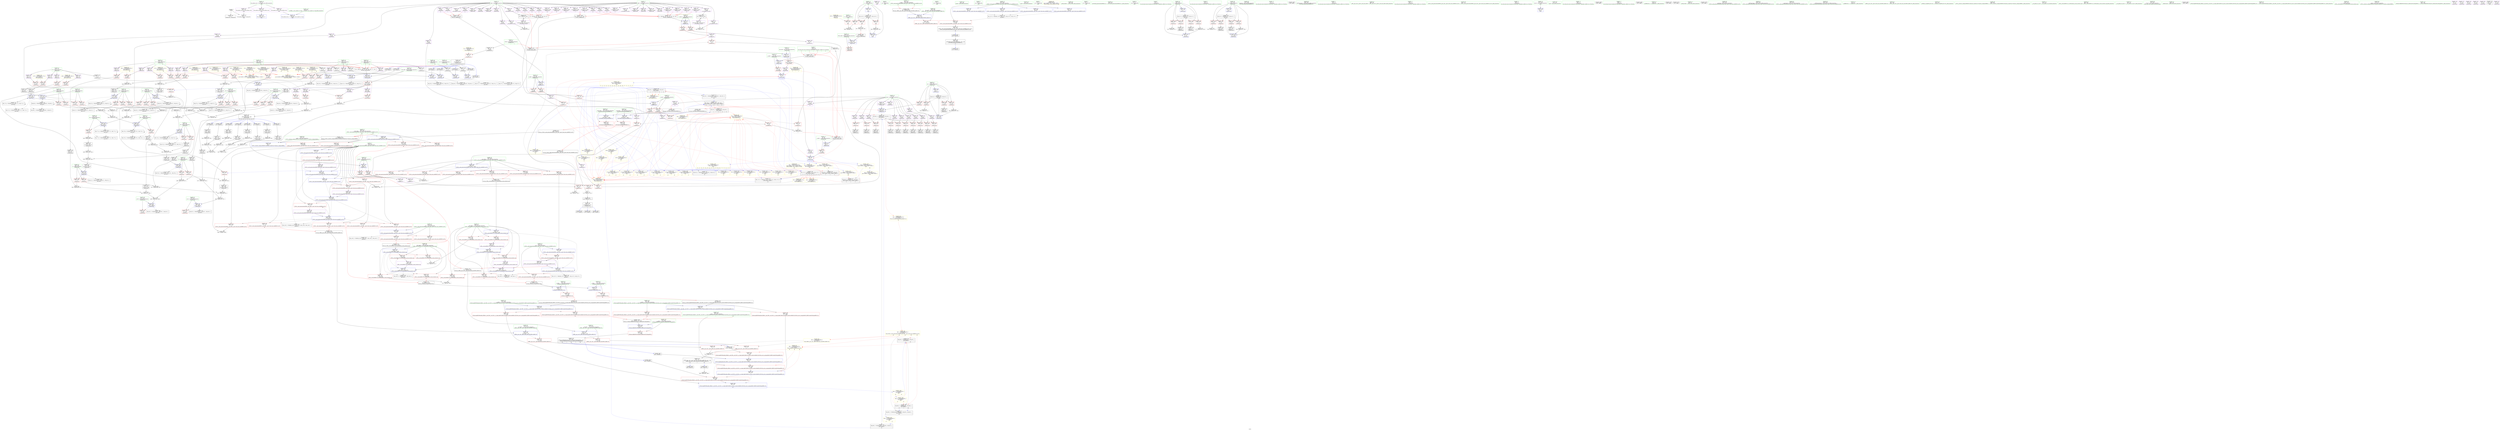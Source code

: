 digraph "SVFG" {
	label="SVFG";

	Node0x560c6411d8e0 [shape=record,color=grey,label="{NodeID: 0\nNullPtr}"];
	Node0x560c6411d8e0 -> Node0x560c6412d570[style=solid];
	Node0x560c6411d8e0 -> Node0x560c64137e90[style=solid];
	Node0x560c64139580 [shape=record,color=blue,label="{NodeID: 443\n181\<--410\nBy\<--conv101\n_Z8testcasei\n}"];
	Node0x560c64139580 -> Node0x560c6413e320[style=dashed];
	Node0x560c64139580 -> Node0x560c6413e3f0[style=dashed];
	Node0x560c64139580 -> Node0x560c6413e4c0[style=dashed];
	Node0x560c64139580 -> Node0x560c641784c0[style=dashed];
	Node0x560c64139580 -> Node0x560c64187d60[style=dashed];
	Node0x560c6413cac0 [shape=record,color=red,label="{NodeID: 277\n103\<--97\n\<--p.addr\n_ZeqRK2xyS1_\n}"];
	Node0x560c6413cac0 -> Node0x560c6413a630[style=solid];
	Node0x560c6412d9b0 [shape=record,color=black,label="{NodeID: 111\n298\<--161\n\<--v\n_Z8testcasei\n}"];
	Node0x560c6412d9b0 -> Node0x560c64138d60[style=solid];
	Node0x560c641a4bd0 [shape=record,color=yellow,style=double,label="{NodeID: 1052\n89V_2 = CSCHI(MR_89V_1)\npts\{200000 \}\nCS[]|{<s0>27|<s1>27}}"];
	Node0x560c641a4bd0:s0 -> Node0x560c64183c60[style=dashed,color=blue];
	Node0x560c641a4bd0:s1 -> Node0x560c64143ec0[style=dashed,color=blue];
	Node0x560c6417a820 [shape=record,color=black,label="{NodeID: 720\nMR_132V_3 = PHI(MR_132V_4, MR_132V_2, )\npts\{580 \}\n}"];
	Node0x560c6417a820 -> Node0x560c64140fd0[style=dashed];
	Node0x560c6417a820 -> Node0x560c641410a0[style=dashed];
	Node0x560c6417a820 -> Node0x560c64141170[style=dashed];
	Node0x560c6417a820 -> Node0x560c6413a1b0[style=dashed];
	Node0x560c64136840 [shape=record,color=red,label="{NodeID: 388\n673\<--614\n\<--__j\n_ZSt18__next_permutationIPiN9__gnu_cxx5__ops15_Iter_less_iterEEbT_S4_T0_\n|{<s0>35}}"];
	Node0x560c64136840:s0 -> Node0x560c641ddca0[style=solid,color=red];
	Node0x560c64131eb0 [shape=record,color=purple,label="{NodeID: 222\n582\<--31\n\<--.str.6\nmain\n}"];
	Node0x560c6412e390 [shape=record,color=green,label="{NodeID: 56\n197\<--198\nx130\<--x130_field_insensitive\n_Z8testcasei\n}"];
	Node0x560c6412e390 -> Node0x560c6413ef50[style=solid];
	Node0x560c6412e390 -> Node0x560c64139c00[style=solid];
	Node0x560c641571e0 [shape=record,color=grey,label="{NodeID: 665\n482 = Binary(480, 481, )\n}"];
	Node0x560c641571e0 -> Node0x560c64157060[style=solid];
	Node0x560c6413f840 [shape=record,color=red,label="{NodeID: 333\n333\<--332\n\<--\n_Z8testcasei\n}"];
	Node0x560c6413f840 -> Node0x560c641332a0[style=solid];
	Node0x560c641350b0 [shape=record,color=purple,label="{NodeID: 167\n215\<--4\narrayidx\<--tabA\n_Z8testcasei\n}"];
	Node0x560c641de530 [shape=record,color=black,label="{NodeID: 1108\n73 = PHI(57, 130, 130, )\n1st arg _ZN2xyC2Eii }"];
	Node0x560c641de530 -> Node0x560c64138200[style=solid];
	Node0x560c64129a40 [shape=record,color=green,label="{NodeID: 1\n21\<--1\n.str\<--dummyObj\nGlob }"];
	Node0x560c64139650 [shape=record,color=blue,label="{NodeID: 444\n183\<--414\nCx\<--conv103\n_Z8testcasei\n}"];
	Node0x560c64139650 -> Node0x560c6413e590[style=dashed];
	Node0x560c64139650 -> Node0x560c6413e660[style=dashed];
	Node0x560c64139650 -> Node0x560c641789c0[style=dashed];
	Node0x560c64139650 -> Node0x560c64188260[style=dashed];
	Node0x560c6413cb90 [shape=record,color=red,label="{NodeID: 278\n111\<--97\n\<--p.addr\n_ZeqRK2xyS1_\n}"];
	Node0x560c6413cb90 -> Node0x560c6413a7d0[style=solid];
	Node0x560c6412da80 [shape=record,color=black,label="{NodeID: 112\n303\<--163\n\<--u\n_Z8testcasei\n}"];
	Node0x560c6412da80 -> Node0x560c64138e30[style=solid];
	Node0x560c641a4d30 [shape=record,color=yellow,style=double,label="{NodeID: 1053\n36V_2 = CSCHI(MR_36V_1)\npts\{110000 110001 140000 140001 \}\nCS[]|{<s0>46}}"];
	Node0x560c641a4d30:s0 -> Node0x560c641452c0[style=dashed,color=red];
	Node0x560c6417ad20 [shape=record,color=black,label="{NodeID: 721\nMR_45V_3 = PHI(MR_45V_4, MR_45V_2, )\npts\{160 \}\n}"];
	Node0x560c6417ad20 -> Node0x560c6413d890[style=dashed];
	Node0x560c6417ad20 -> Node0x560c6413d960[style=dashed];
	Node0x560c6417ad20 -> Node0x560c6413da30[style=dashed];
	Node0x560c6417ad20 -> Node0x560c6413db00[style=dashed];
	Node0x560c6417ad20 -> Node0x560c64138c90[style=dashed];
	Node0x560c64136910 [shape=record,color=red,label="{NodeID: 389\n717\<--708\nthis1\<--this.addr\n_ZNK9__gnu_cxx5__ops15_Iter_less_iterclIPiS3_EEbT_T0_\n}"];
	Node0x560c64131f80 [shape=record,color=purple,label="{NodeID: 223\n821\<--33\nllvm.global_ctors_0\<--llvm.global_ctors\nGlob }"];
	Node0x560c64131f80 -> Node0x560c64137c90[style=solid];
	Node0x560c6412e460 [shape=record,color=green,label="{NodeID: 57\n199\<--200\ny141\<--y141_field_insensitive\n_Z8testcasei\n}"];
	Node0x560c6412e460 -> Node0x560c6413f020[style=solid];
	Node0x560c6412e460 -> Node0x560c64139cd0[style=solid];
	Node0x560c64157360 [shape=record,color=grey,label="{NodeID: 666\n442 = Binary(438, 441, )\n}"];
	Node0x560c64157360 -> Node0x560c64139990[style=solid];
	Node0x560c6413f910 [shape=record,color=red,label="{NodeID: 334\n337\<--336\n\<--\n_Z8testcasei\n}"];
	Node0x560c6413f910 -> Node0x560c64133370[style=solid];
	Node0x560c64135180 [shape=record,color=purple,label="{NodeID: 168\n216\<--4\nx\<--tabA\n_Z8testcasei\n}"];
	Node0x560c641de6f0 [shape=record,color=black,label="{NodeID: 1109\n74 = PHI(64, 130, 130, )\n2nd arg _ZN2xyC2Eii }"];
	Node0x560c641de6f0 -> Node0x560c641382d0[style=solid];
	Node0x560c6412a770 [shape=record,color=green,label="{NodeID: 2\n23\<--1\n.str.2\<--dummyObj\nGlob }"];
	Node0x560c641452c0 [shape=record,color=black,label="{NodeID: 777\nMR_36V_2 = PHI(MR_36V_3, MR_36V_1, )\npts\{110000 110001 140000 140001 \}\n|{<s0>3|<s1>3}}"];
	Node0x560c641452c0:s0 -> Node0x560c641383a0[style=dashed,color=red];
	Node0x560c641452c0:s1 -> Node0x560c64138470[style=dashed,color=red];
	Node0x560c64139720 [shape=record,color=blue,label="{NodeID: 445\n185\<--418\nCy\<--conv105\n_Z8testcasei\n}"];
	Node0x560c64139720 -> Node0x560c6413e730[style=dashed];
	Node0x560c64139720 -> Node0x560c6413e800[style=dashed];
	Node0x560c64139720 -> Node0x560c64178ec0[style=dashed];
	Node0x560c64139720 -> Node0x560c64188760[style=dashed];
	Node0x560c6413cc60 [shape=record,color=red,label="{NodeID: 279\n106\<--99\n\<--q.addr\n_ZeqRK2xyS1_\n}"];
	Node0x560c6413cc60 -> Node0x560c6413a700[style=solid];
	Node0x560c6412db50 [shape=record,color=black,label="{NodeID: 113\n308\<--165\n\<--w\n_Z8testcasei\n}"];
	Node0x560c6412db50 -> Node0x560c64138f00[style=solid];
	Node0x560c641a4ec0 [shape=record,color=yellow,style=double,label="{NodeID: 1054\n36V_3 = CSCHI(MR_36V_2)\npts\{110000 110001 140000 140001 \}\nCS[]}"];
	Node0x560c641369e0 [shape=record,color=red,label="{NodeID: 390\n718\<--710\n\<--__it1.addr\n_ZNK9__gnu_cxx5__ops15_Iter_less_iterclIPiS3_EEbT_T0_\n}"];
	Node0x560c641369e0 -> Node0x560c64136b80[style=solid];
	Node0x560c64132080 [shape=record,color=purple,label="{NodeID: 224\n822\<--33\nllvm.global_ctors_1\<--llvm.global_ctors\nGlob }"];
	Node0x560c64132080 -> Node0x560c64137d90[style=solid];
	Node0x560c6412e530 [shape=record,color=green,label="{NodeID: 58\n205\<--206\nprintf\<--printf_field_insensitive\n}"];
	Node0x560c641574e0 [shape=record,color=grey,label="{NodeID: 667\n446 = Binary(444, 445, )\n}"];
	Node0x560c641574e0 -> Node0x560c64159a60[style=solid];
	Node0x560c6413f9e0 [shape=record,color=red,label="{NodeID: 335\n344\<--343\n\<--\n_Z8testcasei\n}"];
	Node0x560c6413f9e0 -> Node0x560c64133440[style=solid];
	Node0x560c64135250 [shape=record,color=purple,label="{NodeID: 169\n219\<--4\narrayidx2\<--tabA\n_Z8testcasei\n}"];
	Node0x560c641de8b0 [shape=record,color=black,label="{NodeID: 1110\n775 = PHI(606, 606, )\n0th arg _ZSt19__iterator_categoryIPiENSt15iterator_traitsIT_E17iterator_categoryERKS2_ }"];
	Node0x560c641de8b0 -> Node0x560c6414b2e0[style=solid];
	Node0x560c6412a830 [shape=record,color=green,label="{NodeID: 3\n25\<--1\n.str.3\<--dummyObj\nGlob }"];
	Node0x560c63de1a20 [shape=record,color=yellow,style=double,label="{NodeID: 778\n121V_1 = ENCHI(MR_121V_0)\npts\{1620001 1640001 1660001 1680001 1700001 1720001 \}\nFun[_ZN2xy2d2Ev]}"];
	Node0x560c63de1a20 -> Node0x560c64140bc0[style=dashed];
	Node0x560c63de1a20 -> Node0x560c64140c90[style=dashed];
	Node0x560c641397f0 [shape=record,color=blue,label="{NodeID: 446\n187\<--426\nM\<--sub108\n_Z8testcasei\n}"];
	Node0x560c641397f0 -> Node0x560c6413e8d0[style=dashed];
	Node0x560c641397f0 -> Node0x560c6413e9a0[style=dashed];
	Node0x560c641397f0 -> Node0x560c641793c0[style=dashed];
	Node0x560c641397f0 -> Node0x560c64188c60[style=dashed];
	Node0x560c6413cd30 [shape=record,color=red,label="{NodeID: 280\n114\<--99\n\<--q.addr\n_ZeqRK2xyS1_\n}"];
	Node0x560c6413cd30 -> Node0x560c6413a8a0[style=solid];
	Node0x560c6412dc20 [shape=record,color=black,label="{NodeID: 114\n319\<--167\n\<--v2\n_Z8testcasei\n}"];
	Node0x560c6412dc20 -> Node0x560c64138fd0[style=solid];
	Node0x560c6417b720 [shape=record,color=black,label="{NodeID: 723\nMR_137V_3 = PHI(MR_137V_6, MR_137V_4, MR_137V_5, MR_137V_2, )\npts\{603 \}\n}"];
	Node0x560c6417b720 -> Node0x560c64141240[style=dashed];
	Node0x560c64136ab0 [shape=record,color=red,label="{NodeID: 391\n720\<--712\n\<--__it2.addr\n_ZNK9__gnu_cxx5__ops15_Iter_less_iterclIPiS3_EEbT_T0_\n}"];
	Node0x560c64136ab0 -> Node0x560c64136c50[style=solid];
	Node0x560c64132180 [shape=record,color=purple,label="{NodeID: 225\n823\<--33\nllvm.global_ctors_2\<--llvm.global_ctors\nGlob }"];
	Node0x560c64132180 -> Node0x560c64137e90[style=solid];
	Node0x560c6412e630 [shape=record,color=green,label="{NodeID: 59\n223\<--224\nscanf\<--scanf_field_insensitive\n}"];
	Node0x560c64157660 [shape=record,color=grey,label="{NodeID: 668\n359 = Binary(355, 358, )\n}"];
	Node0x560c64157660 -> Node0x560c64159460[style=solid];
	Node0x560c6413fab0 [shape=record,color=red,label="{NodeID: 336\n385\<--384\n\<--x87\n_Z8testcasei\n}"];
	Node0x560c6413fab0 -> Node0x560c64156a60[style=solid];
	Node0x560c64135320 [shape=record,color=purple,label="{NodeID: 170\n220\<--4\ny\<--tabA\n_Z8testcasei\n}"];
	Node0x560c641dea00 [shape=record,color=black,label="{NodeID: 1111\n41 = PHI(295, 300, 305, 313, 324, 335, 346, )\n0th arg _ZmiRK2xyS1_ }"];
	Node0x560c641dea00 -> Node0x560c64137f90[style=solid];
	Node0x560c64129d80 [shape=record,color=green,label="{NodeID: 4\n27\<--1\n.str.4\<--dummyObj\nGlob }"];
	Node0x560c6419d470 [shape=record,color=yellow,style=double,label="{NodeID: 945\nRETMU(36V_3)\npts\{110000 110001 140000 140001 \}\nFun[_GLOBAL__sub_I_almelv_0_0.cpp]}"];
	Node0x560c63e35f60 [shape=record,color=yellow,style=double,label="{NodeID: 779\n119V_1 = ENCHI(MR_119V_0)\npts\{1620000 1640000 1660000 1680000 1700000 1720000 \}\nFun[_ZN2xy2d2Ev]}"];
	Node0x560c63e35f60 -> Node0x560c64140a20[style=dashed];
	Node0x560c63e35f60 -> Node0x560c64140af0[style=dashed];
	Node0x560c641398c0 [shape=record,color=blue,label="{NodeID: 447\n189\<--434\nMb\<--sub111\n_Z8testcasei\n}"];
	Node0x560c641398c0 -> Node0x560c6413ea70[style=dashed];
	Node0x560c641398c0 -> Node0x560c641798c0[style=dashed];
	Node0x560c641398c0 -> Node0x560c64189160[style=dashed];
	Node0x560c6413ce00 [shape=record,color=red,label="{NodeID: 281\n105\<--104\n\<--x\n_ZeqRK2xyS1_\n}"];
	Node0x560c6413ce00 -> Node0x560c6415a4e0[style=solid];
	Node0x560c64132670 [shape=record,color=black,label="{NodeID: 115\n330\<--169\n\<--u2\n_Z8testcasei\n}"];
	Node0x560c64132670 -> Node0x560c641390a0[style=solid];
	Node0x560c641a5210 [shape=record,color=yellow,style=double,label="{NodeID: 1056\n89V_3 = CSCHI(MR_89V_1)\npts\{200000 \}\nCS[]|{<s0>37|<s1>37}}"];
	Node0x560c641a5210:s0 -> Node0x560c641757c0[style=dashed,color=red];
	Node0x560c641a5210:s1 -> Node0x560c64176bc0[style=dashed,color=red];
	Node0x560c6417bc20 [shape=record,color=black,label="{NodeID: 724\nMR_143V_2 = PHI(MR_143V_8, MR_143V_4, MR_143V_8, MR_143V_1, )\npts\{611 \}\n}"];
	Node0x560c64136b80 [shape=record,color=red,label="{NodeID: 392\n719\<--718\n\<--\n_ZNK9__gnu_cxx5__ops15_Iter_less_iterclIPiS3_EEbT_T0_\n}"];
	Node0x560c64136b80 -> Node0x560c641592e0[style=solid];
	Node0x560c64132280 [shape=record,color=purple,label="{NodeID: 226\n52\<--51\nx\<--\n_ZmiRK2xyS1_\n}"];
	Node0x560c64132280 -> Node0x560c6413c440[style=solid];
	Node0x560c6412e730 [shape=record,color=green,label="{NodeID: 60\n352\<--353\n_ZN2xy2d2Ev\<--_ZN2xy2d2Ev_field_insensitive\n}"];
	Node0x560c641577e0 [shape=record,color=grey,label="{NodeID: 669\n362 = Binary(361, 356, )\n}"];
	Node0x560c641577e0 -> Node0x560c64157960[style=solid];
	Node0x560c6413fb80 [shape=record,color=red,label="{NodeID: 337\n387\<--386\n\<--x88\n_Z8testcasei\n}"];
	Node0x560c6413fb80 -> Node0x560c64156a60[style=solid];
	Node0x560c641353f0 [shape=record,color=purple,label="{NodeID: 171\n271\<--4\n\<--tabA\n_Z8testcasei\n|{<s0>7}}"];
	Node0x560c641353f0:s0 -> Node0x560c641dd010[style=solid,color=red];
	Node0x560c641def30 [shape=record,color=black,label="{NodeID: 1112\n42 = PHI(296, 301, 306, 317, 328, 339, 347, )\n1st arg _ZmiRK2xyS1_ }"];
	Node0x560c641def30 -> Node0x560c64138060[style=solid];
	Node0x560c64129e40 [shape=record,color=green,label="{NodeID: 5\n29\<--1\n.str.5\<--dummyObj\nGlob }"];
	Node0x560c64139990 [shape=record,color=blue,label="{NodeID: 448\n191\<--442\nMa\<--sub114\n_Z8testcasei\n}"];
	Node0x560c64139990 -> Node0x560c6413eb40[style=dashed];
	Node0x560c64139990 -> Node0x560c64179dc0[style=dashed];
	Node0x560c64139990 -> Node0x560c64189660[style=dashed];
	Node0x560c6413ced0 [shape=record,color=red,label="{NodeID: 282\n108\<--107\n\<--x1\n_ZeqRK2xyS1_\n}"];
	Node0x560c6413ced0 -> Node0x560c6415a4e0[style=solid];
	Node0x560c64132740 [shape=record,color=black,label="{NodeID: 116\n341\<--171\n\<--w2\n_Z8testcasei\n}"];
	Node0x560c64132740 -> Node0x560c64139170[style=solid];
	Node0x560c64174ec0 [shape=record,color=black,label="{NodeID: 725\nMR_145V_2 = PHI(MR_145V_4, MR_145V_1, MR_145V_4, MR_145V_1, )\npts\{613 \}\n}"];
	Node0x560c64136c50 [shape=record,color=red,label="{NodeID: 393\n721\<--720\n\<--\n_ZNK9__gnu_cxx5__ops15_Iter_less_iterclIPiS3_EEbT_T0_\n}"];
	Node0x560c64136c50 -> Node0x560c641592e0[style=solid];
	Node0x560c64132350 [shape=record,color=purple,label="{NodeID: 227\n55\<--54\nx1\<--\n_ZmiRK2xyS1_\n}"];
	Node0x560c64132350 -> Node0x560c6413c510[style=solid];
	Node0x560c6412e830 [shape=record,color=green,label="{NodeID: 61\n519\<--520\n_ZSt16next_permutationIPiEbT_S1_\<--_ZSt16next_permutationIPiEbT_S1__field_insensitive\n}"];
	Node0x560c64157960 [shape=record,color=grey,label="{NodeID: 670\n365 = Binary(362, 364, )\n}"];
	Node0x560c64157960 -> Node0x560c64159460[style=solid];
	Node0x560c6413fc50 [shape=record,color=red,label="{NodeID: 338\n392\<--391\n\<--x90\n_Z8testcasei\n}"];
	Node0x560c6413fc50 -> Node0x560c64155b60[style=solid];
	Node0x560c641354c0 [shape=record,color=purple,label="{NodeID: 172\n278\<--4\n\<--tabA\n_Z8testcasei\n|{<s0>8}}"];
	Node0x560c641354c0:s0 -> Node0x560c641dd010[style=solid,color=red];
	Node0x560c641df1f0 [shape=record,color=black,label="{NodeID: 1113\n600 = PHI(563, )\n0th arg _ZSt18__next_permutationIPiN9__gnu_cxx5__ops15_Iter_less_iterEEbT_S4_T0_ }"];
	Node0x560c641df1f0 -> Node0x560c6413a280[style=solid];
	Node0x560c64129f00 [shape=record,color=green,label="{NodeID: 6\n31\<--1\n.str.6\<--dummyObj\nGlob }"];
	Node0x560c64145b40 [shape=record,color=yellow,style=double,label="{NodeID: 781\n101V_1 = ENCHI(MR_101V_0)\npts\{1680001 \}\nFun[_Z8testcasei]|{|<s2>20}}"];
	Node0x560c64145b40 -> Node0x560c6413fec0[style=dashed];
	Node0x560c64145b40 -> Node0x560c641407b0[style=dashed];
	Node0x560c64145b40:s2 -> Node0x560c63de1a20[style=dashed,color=red];
	Node0x560c64139a60 [shape=record,color=blue,label="{NodeID: 449\n193\<--460\nb\<--conv123\n_Z8testcasei\n}"];
	Node0x560c64139a60 -> Node0x560c6413ec10[style=dashed];
	Node0x560c64139a60 -> Node0x560c6413ece0[style=dashed];
	Node0x560c64139a60 -> Node0x560c64189b60[style=dashed];
	Node0x560c6413cfa0 [shape=record,color=red,label="{NodeID: 283\n113\<--112\n\<--y\n_ZeqRK2xyS1_\n}"];
	Node0x560c6413cfa0 -> Node0x560c6415a960[style=solid];
	Node0x560c64132810 [shape=record,color=black,label="{NodeID: 117\n349\<--173\n\<--P\n_Z8testcasei\n}"];
	Node0x560c64132810 -> Node0x560c64139240[style=solid];
	Node0x560c641753c0 [shape=record,color=black,label="{NodeID: 726\nMR_147V_2 = PHI(MR_147V_1, MR_147V_1, MR_147V_5, MR_147V_1, )\npts\{615 \}\n}"];
	Node0x560c64136d20 [shape=record,color=red,label="{NodeID: 394\n733\<--727\n\<--__a.addr\n_ZSt9iter_swapIPiS0_EvT_T0_\n|{<s0>40}}"];
	Node0x560c64136d20:s0 -> Node0x560c641df410[style=solid,color=red];
	Node0x560c64132420 [shape=record,color=purple,label="{NodeID: 228\n59\<--58\ny\<--\n_ZmiRK2xyS1_\n}"];
	Node0x560c64132420 -> Node0x560c6413c5e0[style=solid];
	Node0x560c6412e930 [shape=record,color=green,label="{NodeID: 62\n534\<--535\nthis.addr\<--this.addr_field_insensitive\n_ZN2xy2d2Ev\n}"];
	Node0x560c6412e930 -> Node0x560c64140950[style=solid];
	Node0x560c6412e930 -> Node0x560c64139da0[style=solid];
	Node0x560c6417d040 [shape=record,color=yellow,style=double,label="{NodeID: 837\n89V_1 = ENCHI(MR_89V_0)\npts\{200000 \}\nFun[_ZSt9iter_swapIPiS0_EvT_T0_]|{<s0>40|<s1>40|<s2>40}}"];
	Node0x560c6417d040:s0 -> Node0x560c64137950[style=dashed,color=red];
	Node0x560c6417d040:s1 -> Node0x560c64137a20[style=dashed,color=red];
	Node0x560c6417d040:s2 -> Node0x560c6414b620[style=dashed,color=red];
	Node0x560c64157ae0 [shape=record,color=grey,label="{NodeID: 671\n402 = Binary(399, 401, )\n}"];
	Node0x560c64157ae0 -> Node0x560c64133d30[style=solid];
	Node0x560c6413fd20 [shape=record,color=red,label="{NodeID: 339\n394\<--393\n\<--x91\n_Z8testcasei\n}"];
	Node0x560c6413fd20 -> Node0x560c64155b60[style=solid];
	Node0x560c64135590 [shape=record,color=purple,label="{NodeID: 173\n285\<--4\n\<--tabA\n_Z8testcasei\n|{<s0>9}}"];
	Node0x560c64135590:s0 -> Node0x560c641dd010[style=solid,color=red];
	Node0x560c641df300 [shape=record,color=black,label="{NodeID: 1114\n601 = PHI(564, )\n1st arg _ZSt18__next_permutationIPiN9__gnu_cxx5__ops15_Iter_less_iterEEbT_S4_T0_ }"];
	Node0x560c641df300 -> Node0x560c6413a350[style=solid];
	Node0x560c6412a8f0 [shape=record,color=green,label="{NodeID: 7\n34\<--1\n\<--dummyObj\nCan only get source location for instruction, argument, global var or function.}"];
	Node0x560c64145c50 [shape=record,color=yellow,style=double,label="{NodeID: 782\n103V_1 = ENCHI(MR_103V_0)\npts\{1700000 \}\nFun[_Z8testcasei]|{|<s2>19|<s3>23}}"];
	Node0x560c64145c50 -> Node0x560c6413fd20[style=dashed];
	Node0x560c64145c50 -> Node0x560c64140540[style=dashed];
	Node0x560c64145c50:s2 -> Node0x560c63e35f60[style=dashed,color=red];
	Node0x560c64145c50:s3 -> Node0x560c63e35f60[style=dashed,color=red];
	Node0x560c64139b30 [shape=record,color=blue,label="{NodeID: 450\n195\<--470\na\<--conv129\n_Z8testcasei\n}"];
	Node0x560c64139b30 -> Node0x560c6413edb0[style=dashed];
	Node0x560c64139b30 -> Node0x560c6413ee80[style=dashed];
	Node0x560c64139b30 -> Node0x560c641425c0[style=dashed];
	Node0x560c6413d070 [shape=record,color=red,label="{NodeID: 284\n116\<--115\n\<--y2\n_ZeqRK2xyS1_\n}"];
	Node0x560c6413d070 -> Node0x560c6415a960[style=solid];
	Node0x560c641328e0 [shape=record,color=black,label="{NodeID: 118\n214\<--213\nidxprom\<--\n_Z8testcasei\n}"];
	Node0x560c641a5630 [shape=record,color=yellow,style=double,label="{NodeID: 1059\n89V_2 = CSCHI(MR_89V_1)\npts\{200000 \}\nCS[]|{<s0>35|<s1>41}}"];
	Node0x560c641a5630:s0 -> Node0x560c641a5210[style=dashed,color=blue];
	Node0x560c641a5630:s1 -> Node0x560c641757c0[style=dashed,color=blue];
	Node0x560c641754b0 [shape=record,color=black,label="{NodeID: 727\nMR_89V_2 = PHI(MR_89V_5, MR_89V_1, MR_89V_4, MR_89V_1, )\npts\{200000 \}\n|{<s0>30}}"];
	Node0x560c641754b0:s0 -> Node0x560c641a4bd0[style=dashed,color=blue];
	Node0x560c64136df0 [shape=record,color=red,label="{NodeID: 395\n734\<--729\n\<--__b.addr\n_ZSt9iter_swapIPiS0_EvT_T0_\n|{<s0>40}}"];
	Node0x560c64136df0:s0 -> Node0x560c641df520[style=solid,color=red];
	Node0x560c641324f0 [shape=record,color=purple,label="{NodeID: 229\n62\<--61\ny2\<--\n_ZmiRK2xyS1_\n}"];
	Node0x560c641324f0 -> Node0x560c6413c6b0[style=solid];
	Node0x560c6412ea00 [shape=record,color=green,label="{NodeID: 63\n553\<--554\n__first.addr\<--__first.addr_field_insensitive\n_ZSt16next_permutationIPiEbT_S1_\n}"];
	Node0x560c6412ea00 -> Node0x560c64140d60[style=solid];
	Node0x560c6412ea00 -> Node0x560c64139e70[style=solid];
	Node0x560c64157c60 [shape=record,color=grey,label="{NodeID: 672\n355 = Binary(354, 356, )\n}"];
	Node0x560c64157c60 -> Node0x560c64157660[style=solid];
	Node0x560c6413fdf0 [shape=record,color=red,label="{NodeID: 340\n399\<--398\n\<--y94\n_Z8testcasei\n}"];
	Node0x560c6413fdf0 -> Node0x560c64157ae0[style=solid];
	Node0x560c64135660 [shape=record,color=purple,label="{NodeID: 174\n288\<--4\n\<--tabA\n_Z8testcasei\n}"];
	Node0x560c64135660 -> Node0x560c6413f360[style=solid];
	Node0x560c641df410 [shape=record,color=black,label="{NodeID: 1115\n783 = PHI(733, )\n0th arg _ZSt4swapIiENSt9enable_ifIXsr6__and_ISt6__not_ISt15__is_tuple_likeIT_EESt21is_move_constructibleIS3_ESt18is_move_assignableIS3_EEE5valueEvE4typeERS3_SC_ }"];
	Node0x560c641df410 -> Node0x560c6414b3b0[style=solid];
	Node0x560c6412a980 [shape=record,color=green,label="{NodeID: 8\n120\<--1\n\<--dummyObj\nCan only get source location for instruction, argument, global var or function.}"];
	Node0x560c64145d30 [shape=record,color=yellow,style=double,label="{NodeID: 783\n105V_1 = ENCHI(MR_105V_0)\npts\{1700001 \}\nFun[_Z8testcasei]|{|<s2>19|<s3>23}}"];
	Node0x560c64145d30 -> Node0x560c64140060[style=dashed];
	Node0x560c64145d30 -> Node0x560c64140880[style=dashed];
	Node0x560c64145d30:s2 -> Node0x560c63de1a20[style=dashed,color=red];
	Node0x560c64145d30:s3 -> Node0x560c63de1a20[style=dashed,color=red];
	Node0x560c64139c00 [shape=record,color=blue,label="{NodeID: 451\n197\<--489\nx130\<--add140\n_Z8testcasei\n}"];
	Node0x560c64139c00 -> Node0x560c6413ef50[style=dashed];
	Node0x560c64139c00 -> Node0x560c64142ac0[style=dashed];
	Node0x560c6413d140 [shape=record,color=red,label="{NodeID: 285\n202\<--153\n\<--tNum.addr\n_Z8testcasei\n}"];
	Node0x560c641329b0 [shape=record,color=black,label="{NodeID: 119\n218\<--217\nidxprom1\<--\n_Z8testcasei\n}"];
	Node0x560c641755a0 [shape=record,color=black,label="{NodeID: 728\nMR_43V_3 = PHI(MR_43V_4, MR_43V_2, )\npts\{158 \}\n}"];
	Node0x560c641755a0 -> Node0x560c6413d550[style=dashed];
	Node0x560c641755a0 -> Node0x560c6413d620[style=dashed];
	Node0x560c641755a0 -> Node0x560c6413d6f0[style=dashed];
	Node0x560c641755a0 -> Node0x560c6413d7c0[style=dashed];
	Node0x560c641755a0 -> Node0x560c64138a20[style=dashed];
	Node0x560c64136ec0 [shape=record,color=red,label="{NodeID: 396\n750\<--744\n\<--__first.addr\n_ZSt9__reverseIPiEvT_S1_St26random_access_iterator_tag\n}"];
	Node0x560c64136ec0 -> Node0x560c6415a360[style=solid];
	Node0x560c641325c0 [shape=record,color=purple,label="{NodeID: 230\n85\<--84\nx\<--this1\n_ZN2xyC2Eii\n}"];
	Node0x560c641325c0 -> Node0x560c641383a0[style=solid];
	Node0x560c6412ead0 [shape=record,color=green,label="{NodeID: 64\n555\<--556\n__last.addr\<--__last.addr_field_insensitive\n_ZSt16next_permutationIPiEbT_S1_\n}"];
	Node0x560c6412ead0 -> Node0x560c64140e30[style=solid];
	Node0x560c6412ead0 -> Node0x560c64139f40[style=solid];
	Node0x560c64157de0 [shape=record,color=grey,label="{NodeID: 673\n409 = Binary(406, 408, )\n}"];
	Node0x560c64157de0 -> Node0x560c64133e00[style=solid];
	Node0x560c6413fec0 [shape=record,color=red,label="{NodeID: 341\n401\<--400\n\<--y95\n_Z8testcasei\n}"];
	Node0x560c6413fec0 -> Node0x560c64157ae0[style=solid];
	Node0x560c64135730 [shape=record,color=purple,label="{NodeID: 175\n290\<--4\n\<--tabA\n_Z8testcasei\n}"];
	Node0x560c64135730 -> Node0x560c6413f430[style=solid];
	Node0x560c641df520 [shape=record,color=black,label="{NodeID: 1116\n784 = PHI(734, )\n1st arg _ZSt4swapIiENSt9enable_ifIXsr6__and_ISt6__not_ISt15__is_tuple_likeIT_EESt21is_move_constructibleIS3_ESt18is_move_assignableIS3_EEE5valueEvE4typeERS3_SC_ }"];
	Node0x560c641df520 -> Node0x560c6414b480[style=solid];
	Node0x560c6412aa10 [shape=record,color=green,label="{NodeID: 9\n130\<--1\n\<--dummyObj\nCan only get source location for instruction, argument, global var or function.|{<s0>2|<s1>2|<s2>3|<s3>3}}"];
	Node0x560c6412aa10:s0 -> Node0x560c641de530[style=solid,color=red];
	Node0x560c6412aa10:s1 -> Node0x560c641de6f0[style=solid,color=red];
	Node0x560c6412aa10:s2 -> Node0x560c641de530[style=solid,color=red];
	Node0x560c6412aa10:s3 -> Node0x560c641de6f0[style=solid,color=red];
	Node0x560c64145e10 [shape=record,color=yellow,style=double,label="{NodeID: 784\n107V_1 = ENCHI(MR_107V_0)\npts\{1740000 \}\nFun[_Z8testcasei]}"];
	Node0x560c64145e10 -> Node0x560c64140130[style=dashed];
	Node0x560c64145e10 -> Node0x560c641403a0[style=dashed];
	Node0x560c64139cd0 [shape=record,color=blue,label="{NodeID: 452\n199\<--508\ny141\<--add152\n_Z8testcasei\n}"];
	Node0x560c64139cd0 -> Node0x560c6413f020[style=dashed];
	Node0x560c64139cd0 -> Node0x560c64142fc0[style=dashed];
	Node0x560c6413d210 [shape=record,color=red,label="{NodeID: 286\n209\<--155\n\<--i\n_Z8testcasei\n}"];
	Node0x560c6413d210 -> Node0x560c641595e0[style=solid];
	Node0x560c64132a80 [shape=record,color=black,label="{NodeID: 120\n237\<--236\nidxprom8\<--\n_Z8testcasei\n}"];
	Node0x560c641d4840 [shape=record,color=black,label="{NodeID: 1061\n533 = PHI(161, 169, 167, 163, 165, 169, 171, 163, )\n0th arg _ZN2xy2d2Ev }"];
	Node0x560c641d4840 -> Node0x560c64139da0[style=solid];
	Node0x560c6417dd60 [shape=record,color=black,label="{NodeID: 729\nMR_36V_2 = PHI(MR_36V_3, MR_36V_1, )\npts\{110000 110001 140000 140001 \}\n|{<s0>2|<s1>2}}"];
	Node0x560c6417dd60:s0 -> Node0x560c641383a0[style=dashed,color=red];
	Node0x560c6417dd60:s1 -> Node0x560c64138470[style=dashed,color=red];
	Node0x560c64136f90 [shape=record,color=red,label="{NodeID: 397\n759\<--744\n\<--__first.addr\n_ZSt9__reverseIPiEvT_S1_St26random_access_iterator_tag\n}"];
	Node0x560c64136f90 -> Node0x560c6415a060[style=solid];
	Node0x560c6413a560 [shape=record,color=purple,label="{NodeID: 231\n88\<--84\ny\<--this1\n_ZN2xyC2Eii\n}"];
	Node0x560c6413a560 -> Node0x560c64138470[style=solid];
	Node0x560c6412eba0 [shape=record,color=green,label="{NodeID: 65\n557\<--558\nagg.tmp\<--agg.tmp_field_insensitive\n_ZSt16next_permutationIPiEbT_S1_\n}"];
	Node0x560c64157f60 [shape=record,color=grey,label="{NodeID: 674\n227 = Binary(226, 228, )\n}"];
	Node0x560c64157f60 -> Node0x560c64138880[style=solid];
	Node0x560c6413ff90 [shape=record,color=red,label="{NodeID: 342\n406\<--405\n\<--y98\n_Z8testcasei\n}"];
	Node0x560c6413ff90 -> Node0x560c64157de0[style=solid];
	Node0x560c64135800 [shape=record,color=purple,label="{NodeID: 176\n295\<--4\n\<--tabA\n_Z8testcasei\n|{<s0>11}}"];
	Node0x560c64135800:s0 -> Node0x560c641dea00[style=solid,color=red];
	Node0x560c6412ab10 [shape=record,color=green,label="{NodeID: 10\n211\<--1\n\<--dummyObj\nCan only get source location for instruction, argument, global var or function.}"];
	Node0x560c64145ef0 [shape=record,color=yellow,style=double,label="{NodeID: 785\n109V_1 = ENCHI(MR_109V_0)\npts\{1740001 \}\nFun[_Z8testcasei]}"];
	Node0x560c64145ef0 -> Node0x560c64140200[style=dashed];
	Node0x560c64145ef0 -> Node0x560c641406e0[style=dashed];
	Node0x560c64139da0 [shape=record,color=blue,label="{NodeID: 453\n534\<--533\nthis.addr\<--this\n_ZN2xy2d2Ev\n}"];
	Node0x560c64139da0 -> Node0x560c64140950[style=dashed];
	Node0x560c6413d2e0 [shape=record,color=red,label="{NodeID: 287\n213\<--155\n\<--i\n_Z8testcasei\n}"];
	Node0x560c6413d2e0 -> Node0x560c641328e0[style=solid];
	Node0x560c64132b50 [shape=record,color=black,label="{NodeID: 121\n241\<--240\nidxprom11\<--\n_Z8testcasei\n}"];
	Node0x560c641d4430 [shape=record,color=black,label="{NodeID: 1062\n204 = PHI()\n}"];
	Node0x560c64137060 [shape=record,color=red,label="{NodeID: 398\n763\<--744\n\<--__first.addr\n_ZSt9__reverseIPiEvT_S1_St26random_access_iterator_tag\n|{<s0>41}}"];
	Node0x560c64137060:s0 -> Node0x560c641ddb20[style=solid,color=red];
	Node0x560c6413a630 [shape=record,color=purple,label="{NodeID: 232\n104\<--103\nx\<--\n_ZeqRK2xyS1_\n}"];
	Node0x560c6413a630 -> Node0x560c6413ce00[style=solid];
	Node0x560c6412ec70 [shape=record,color=green,label="{NodeID: 66\n559\<--560\nundef.agg.tmp\<--undef.agg.tmp_field_insensitive\n_ZSt16next_permutationIPiEbT_S1_\n}"];
	Node0x560c641580e0 [shape=record,color=grey,label="{NodeID: 675\n434 = Binary(430, 433, )\n}"];
	Node0x560c641580e0 -> Node0x560c641398c0[style=solid];
	Node0x560c64140060 [shape=record,color=red,label="{NodeID: 343\n408\<--407\n\<--y99\n_Z8testcasei\n}"];
	Node0x560c64140060 -> Node0x560c64157de0[style=solid];
	Node0x560c641358d0 [shape=record,color=purple,label="{NodeID: 177\n296\<--4\n\<--tabA\n_Z8testcasei\n|{<s0>11}}"];
	Node0x560c641358d0:s0 -> Node0x560c641def30[style=solid,color=red];
	Node0x560c6412ac10 [shape=record,color=green,label="{NodeID: 11\n228\<--1\n\<--dummyObj\nCan only get source location for instruction, argument, global var or function.}"];
	Node0x560c64139e70 [shape=record,color=blue,label="{NodeID: 454\n553\<--551\n__first.addr\<--__first\n_ZSt16next_permutationIPiEbT_S1_\n}"];
	Node0x560c64139e70 -> Node0x560c64140d60[style=dashed];
	Node0x560c6413d3b0 [shape=record,color=red,label="{NodeID: 288\n217\<--155\n\<--i\n_Z8testcasei\n}"];
	Node0x560c6413d3b0 -> Node0x560c641329b0[style=solid];
	Node0x560c64132c20 [shape=record,color=black,label="{NodeID: 122\n258\<--257\nidxprom22\<--\n_Z8testcasei\n}"];
	Node0x560c641da8a0 [shape=record,color=black,label="{NodeID: 1063\n272 = PHI(94, )\n}"];
	Node0x560c64137130 [shape=record,color=red,label="{NodeID: 399\n766\<--744\n\<--__first.addr\n_ZSt9__reverseIPiEvT_S1_St26random_access_iterator_tag\n}"];
	Node0x560c64137130 -> Node0x560c6413bf60[style=solid];
	Node0x560c6413a700 [shape=record,color=purple,label="{NodeID: 233\n107\<--106\nx1\<--\n_ZeqRK2xyS1_\n}"];
	Node0x560c6413a700 -> Node0x560c6413ced0[style=solid];
	Node0x560c6412ed40 [shape=record,color=green,label="{NodeID: 67\n566\<--567\n_ZN9__gnu_cxx5__ops16__iter_less_iterEv\<--_ZN9__gnu_cxx5__ops16__iter_less_iterEv_field_insensitive\n}"];
	Node0x560c64158260 [shape=record,color=grey,label="{NodeID: 676\n371 = Binary(370, 356, )\n}"];
	Node0x560c64158260 -> Node0x560c64158560[style=solid];
	Node0x560c64140130 [shape=record,color=red,label="{NodeID: 344\n413\<--412\n\<--x102\n_Z8testcasei\n}"];
	Node0x560c64140130 -> Node0x560c64133ed0[style=solid];
	Node0x560c641359a0 [shape=record,color=purple,label="{NodeID: 178\n300\<--4\n\<--tabA\n_Z8testcasei\n|{<s0>12}}"];
	Node0x560c641359a0:s0 -> Node0x560c641dea00[style=solid,color=red];
	Node0x560c6412ad10 [shape=record,color=green,label="{NodeID: 12\n356\<--1\n\<--dummyObj\nCan only get source location for instruction, argument, global var or function.}"];
	Node0x560c64139f40 [shape=record,color=blue,label="{NodeID: 455\n555\<--552\n__last.addr\<--__last\n_ZSt16next_permutationIPiEbT_S1_\n}"];
	Node0x560c64139f40 -> Node0x560c64140e30[style=dashed];
	Node0x560c6413d480 [shape=record,color=red,label="{NodeID: 289\n226\<--155\n\<--i\n_Z8testcasei\n}"];
	Node0x560c6413d480 -> Node0x560c64157f60[style=solid];
	Node0x560c64132cf0 [shape=record,color=black,label="{NodeID: 123\n269\<--268\nidxprom27\<--\n_Z8testcasei\n}"];
	Node0x560c641daa40 [shape=record,color=black,label="{NodeID: 1064\n279 = PHI(94, )\n}"];
	Node0x560c64137200 [shape=record,color=red,label="{NodeID: 400\n751\<--746\n\<--__last.addr\n_ZSt9__reverseIPiEvT_S1_St26random_access_iterator_tag\n}"];
	Node0x560c64137200 -> Node0x560c6415a360[style=solid];
	Node0x560c6413a7d0 [shape=record,color=purple,label="{NodeID: 234\n112\<--111\ny\<--\n_ZeqRK2xyS1_\n}"];
	Node0x560c6413a7d0 -> Node0x560c6413cfa0[style=solid];
	Node0x560c6412ee40 [shape=record,color=green,label="{NodeID: 68\n569\<--570\n_ZSt18__next_permutationIPiN9__gnu_cxx5__ops15_Iter_less_iterEEbT_S4_T0_\<--_ZSt18__next_permutationIPiN9__gnu_cxx5__ops15_Iter_less_iterEEbT_S4_T0__field_insensitive\n}"];
	Node0x560c641583e0 [shape=record,color=grey,label="{NodeID: 677\n433 = Binary(431, 432, )\n}"];
	Node0x560c641583e0 -> Node0x560c641580e0[style=solid];
	Node0x560c64140200 [shape=record,color=red,label="{NodeID: 345\n417\<--416\n\<--y104\n_Z8testcasei\n}"];
	Node0x560c64140200 -> Node0x560c64133fa0[style=solid];
	Node0x560c64135a70 [shape=record,color=purple,label="{NodeID: 179\n301\<--4\n\<--tabA\n_Z8testcasei\n|{<s0>12}}"];
	Node0x560c64135a70:s0 -> Node0x560c641def30[style=solid,color=red];
	Node0x560c6412ae10 [shape=record,color=green,label="{NodeID: 13\n456\<--1\n\<--dummyObj\nCan only get source location for instruction, argument, global var or function.}"];
	Node0x560c6413a010 [shape=record,color=blue,label="{NodeID: 456\n575\<--130\nretval\<--\nmain\n}"];
	Node0x560c6413d550 [shape=record,color=red,label="{NodeID: 290\n233\<--157\n\<--i4\n_Z8testcasei\n}"];
	Node0x560c6413d550 -> Node0x560c6415a660[style=solid];
	Node0x560c64132dc0 [shape=record,color=black,label="{NodeID: 124\n276\<--275\nidxprom30\<--\n_Z8testcasei\n}"];
	Node0x560c641dab80 [shape=record,color=black,label="{NodeID: 1065\n286 = PHI(94, )\n}"];
	Node0x560c641372d0 [shape=record,color=red,label="{NodeID: 401\n755\<--746\n\<--__last.addr\n_ZSt9__reverseIPiEvT_S1_St26random_access_iterator_tag\n}"];
	Node0x560c641372d0 -> Node0x560c6413be90[style=solid];
	Node0x560c6413a8a0 [shape=record,color=purple,label="{NodeID: 235\n115\<--114\ny2\<--\n_ZeqRK2xyS1_\n}"];
	Node0x560c6413a8a0 -> Node0x560c6413d070[style=solid];
	Node0x560c6412ef40 [shape=record,color=green,label="{NodeID: 69\n572\<--573\nmain\<--main_field_insensitive\n}"];
	Node0x560c64158560 [shape=record,color=grey,label="{NodeID: 678\n374 = Binary(371, 373, )\n}"];
	Node0x560c64158560 -> Node0x560c6415a7e0[style=solid];
	Node0x560c641402d0 [shape=record,color=red,label="{NodeID: 346\n473\<--472\n\<--\n_Z8testcasei\n}"];
	Node0x560c641402d0 -> Node0x560c641586e0[style=solid];
	Node0x560c64135b40 [shape=record,color=purple,label="{NodeID: 180\n305\<--4\n\<--tabA\n_Z8testcasei\n|{<s0>13}}"];
	Node0x560c64135b40:s0 -> Node0x560c641dea00[style=solid,color=red];
	Node0x560c6412af10 [shape=record,color=green,label="{NodeID: 14\n464\<--1\n\<--dummyObj\nCan only get source location for instruction, argument, global var or function.}"];
	Node0x560c6413a0e0 [shape=record,color=blue,label="{NodeID: 457\n579\<--130\ni\<--\nmain\n}"];
	Node0x560c6413a0e0 -> Node0x560c6417a820[style=dashed];
	Node0x560c6413d620 [shape=record,color=red,label="{NodeID: 291\n236\<--157\n\<--i4\n_Z8testcasei\n}"];
	Node0x560c6413d620 -> Node0x560c64132a80[style=solid];
	Node0x560c64132e90 [shape=record,color=black,label="{NodeID: 125\n283\<--282\nidxprom34\<--\n_Z8testcasei\n}"];
	Node0x560c641dacc0 [shape=record,color=black,label="{NodeID: 1066\n293 = PHI()\n}"];
	Node0x560c641373a0 [shape=record,color=red,label="{NodeID: 402\n760\<--746\n\<--__last.addr\n_ZSt9__reverseIPiEvT_S1_St26random_access_iterator_tag\n}"];
	Node0x560c641373a0 -> Node0x560c6415a060[style=solid];
	Node0x560c6413a970 [shape=record,color=purple,label="{NodeID: 236\n128\<--127\narrayctor.next\<--arrayctor.cur\n__cxx_global_var_init\n}"];
	Node0x560c6413a970 -> Node0x560c639d6950[style=solid];
	Node0x560c6413a970 -> Node0x560c641598e0[style=solid];
	Node0x560c6412f040 [shape=record,color=green,label="{NodeID: 70\n575\<--576\nretval\<--retval_field_insensitive\nmain\n}"];
	Node0x560c6412f040 -> Node0x560c6413a010[style=solid];
	Node0x560c641586e0 [shape=record,color=grey,label="{NodeID: 679\n476 = Binary(473, 475, )\n}"];
	Node0x560c641586e0 -> Node0x560c64134550[style=solid];
	Node0x560c641403a0 [shape=record,color=red,label="{NodeID: 347\n475\<--474\n\<--x131\n_Z8testcasei\n}"];
	Node0x560c641403a0 -> Node0x560c641586e0[style=solid];
	Node0x560c64135c10 [shape=record,color=purple,label="{NodeID: 181\n306\<--4\n\<--tabA\n_Z8testcasei\n|{<s0>13}}"];
	Node0x560c64135c10:s0 -> Node0x560c641def30[style=solid,color=red];
	Node0x560c6412b010 [shape=record,color=green,label="{NodeID: 15\n669\<--1\n\<--dummyObj\nCan only get source location for instruction, argument, global var or function.}"];
	Node0x560c6413a1b0 [shape=record,color=blue,label="{NodeID: 458\n579\<--595\ni\<--inc\nmain\n}"];
	Node0x560c6413a1b0 -> Node0x560c6417a820[style=dashed];
	Node0x560c6413d6f0 [shape=record,color=red,label="{NodeID: 292\n240\<--157\n\<--i4\n_Z8testcasei\n}"];
	Node0x560c6413d6f0 -> Node0x560c64132b50[style=solid];
	Node0x560c64132f60 [shape=record,color=black,label="{NodeID: 126\n312\<--311\nidxprom41\<--\n_Z8testcasei\n}"];
	Node0x560c641dad90 [shape=record,color=black,label="{NodeID: 1067\n297 = PHI(40, )\n}"];
	Node0x560c641dad90 -> Node0x560c64138d60[style=solid];
	Node0x560c64137470 [shape=record,color=red,label="{NodeID: 403\n764\<--746\n\<--__last.addr\n_ZSt9__reverseIPiEvT_S1_St26random_access_iterator_tag\n|{<s0>41}}"];
	Node0x560c64137470:s0 -> Node0x560c641ddca0[style=solid,color=red];
	Node0x560c6413aa40 [shape=record,color=purple,label="{NodeID: 237\n142\<--141\narrayctor.next\<--arrayctor.cur\n__cxx_global_var_init.1\n}"];
	Node0x560c6413aa40 -> Node0x560c64153ca0[style=solid];
	Node0x560c6413aa40 -> Node0x560c64159ee0[style=solid];
	Node0x560c6412f110 [shape=record,color=green,label="{NodeID: 71\n577\<--578\nt\<--t_field_insensitive\nmain\n}"];
	Node0x560c6412f110 -> Node0x560c64140f00[style=solid];
	Node0x560c64158860 [shape=record,color=grey,label="{NodeID: 680\n430 = Binary(428, 429, )\n}"];
	Node0x560c64158860 -> Node0x560c641580e0[style=solid];
	Node0x560c64140470 [shape=record,color=red,label="{NodeID: 348\n479\<--478\n\<--x133\n_Z8testcasei\n}"];
	Node0x560c64140470 -> Node0x560c64134620[style=solid];
	Node0x560c64135ce0 [shape=record,color=purple,label="{NodeID: 182\n347\<--4\n\<--tabA\n_Z8testcasei\n|{<s0>17}}"];
	Node0x560c64135ce0:s0 -> Node0x560c641def30[style=solid,color=red];
	Node0x560c6412b110 [shape=record,color=green,label="{NodeID: 16\n4\<--11\ntabA\<--tabA_field_insensitive\nGlob }"];
	Node0x560c6412b110 -> Node0x560c64134e40[style=solid];
	Node0x560c6412b110 -> Node0x560c64134f10[style=solid];
	Node0x560c6412b110 -> Node0x560c64134fe0[style=solid];
	Node0x560c6412b110 -> Node0x560c641350b0[style=solid];
	Node0x560c6412b110 -> Node0x560c64135180[style=solid];
	Node0x560c6412b110 -> Node0x560c64135250[style=solid];
	Node0x560c6412b110 -> Node0x560c64135320[style=solid];
	Node0x560c6412b110 -> Node0x560c641353f0[style=solid];
	Node0x560c6412b110 -> Node0x560c641354c0[style=solid];
	Node0x560c6412b110 -> Node0x560c64135590[style=solid];
	Node0x560c6412b110 -> Node0x560c64135660[style=solid];
	Node0x560c6412b110 -> Node0x560c64135730[style=solid];
	Node0x560c6412b110 -> Node0x560c64135800[style=solid];
	Node0x560c6412b110 -> Node0x560c641358d0[style=solid];
	Node0x560c6412b110 -> Node0x560c641359a0[style=solid];
	Node0x560c6412b110 -> Node0x560c64135a70[style=solid];
	Node0x560c6412b110 -> Node0x560c64135b40[style=solid];
	Node0x560c6412b110 -> Node0x560c64135c10[style=solid];
	Node0x560c6412b110 -> Node0x560c64135ce0[style=solid];
	Node0x560c6412b110 -> Node0x560c64135db0[style=solid];
	Node0x560c6412b110 -> Node0x560c64135e80[style=solid];
	Node0x560c6413a280 [shape=record,color=blue,label="{NodeID: 459\n606\<--600\n__first.addr\<--__first\n_ZSt18__next_permutationIPiN9__gnu_cxx5__ops15_Iter_less_iterEEbT_S4_T0_\n}"];
	Node0x560c6413a280 -> Node0x560c64141310[style=dashed];
	Node0x560c6413a280 -> Node0x560c641413e0[style=dashed];
	Node0x560c6413a280 -> Node0x560c641414b0[style=dashed];
	Node0x560c6413a280 -> Node0x560c64141580[style=dashed];
	Node0x560c6413d7c0 [shape=record,color=red,label="{NodeID: 293\n247\<--157\n\<--i4\n_Z8testcasei\n}"];
	Node0x560c6413d7c0 -> Node0x560c641556e0[style=solid];
	Node0x560c64133030 [shape=record,color=black,label="{NodeID: 127\n316\<--315\nidxprom43\<--\n_Z8testcasei\n}"];
	Node0x560c641daf90 [shape=record,color=black,label="{NodeID: 1068\n302 = PHI(40, )\n}"];
	Node0x560c641daf90 -> Node0x560c64138e30[style=solid];
	Node0x560c64137540 [shape=record,color=red,label="{NodeID: 404\n769\<--746\n\<--__last.addr\n_ZSt9__reverseIPiEvT_S1_St26random_access_iterator_tag\n}"];
	Node0x560c64137540 -> Node0x560c6413c030[style=solid];
	Node0x560c6413ab10 [shape=record,color=purple,label="{NodeID: 238\n384\<--161\nx87\<--v\n_Z8testcasei\n}"];
	Node0x560c6413ab10 -> Node0x560c6413fab0[style=solid];
	Node0x560c6412f1e0 [shape=record,color=green,label="{NodeID: 72\n579\<--580\ni\<--i_field_insensitive\nmain\n}"];
	Node0x560c6412f1e0 -> Node0x560c64140fd0[style=solid];
	Node0x560c6412f1e0 -> Node0x560c641410a0[style=solid];
	Node0x560c6412f1e0 -> Node0x560c64141170[style=solid];
	Node0x560c6412f1e0 -> Node0x560c6413a0e0[style=solid];
	Node0x560c6412f1e0 -> Node0x560c6413a1b0[style=solid];
	Node0x560c641589e0 [shape=record,color=grey,label="{NodeID: 681\n422 = Binary(420, 421, )\n}"];
	Node0x560c641589e0 -> Node0x560c64158e60[style=solid];
	Node0x560c64140540 [shape=record,color=red,label="{NodeID: 349\n485\<--484\n\<--x137\n_Z8testcasei\n}"];
	Node0x560c64140540 -> Node0x560c641346f0[style=solid];
	Node0x560c64135db0 [shape=record,color=purple,label="{NodeID: 183\n472\<--4\n\<--tabA\n_Z8testcasei\n}"];
	Node0x560c64135db0 -> Node0x560c641402d0[style=solid];
	Node0x560c6412b210 [shape=record,color=green,label="{NodeID: 17\n12\<--14\ntabB\<--tabB_field_insensitive\nGlob }"];
	Node0x560c6412b210 -> Node0x560c64135f50[style=solid];
	Node0x560c6412b210 -> Node0x560c64136020[style=solid];
	Node0x560c6412b210 -> Node0x560c641360f0[style=solid];
	Node0x560c6412b210 -> Node0x560c641361c0[style=solid];
	Node0x560c6412b210 -> Node0x560c64136290[style=solid];
	Node0x560c6412b210 -> Node0x560c64136360[style=solid];
	Node0x560c6412b210 -> Node0x560c64136430[style=solid];
	Node0x560c6412b210 -> Node0x560c64130650[style=solid];
	Node0x560c6412b210 -> Node0x560c64130720[style=solid];
	Node0x560c6412b210 -> Node0x560c641307f0[style=solid];
	Node0x560c6412b210 -> Node0x560c641308c0[style=solid];
	Node0x560c6412b210 -> Node0x560c64130990[style=solid];
	Node0x560c6412b210 -> Node0x560c64130a60[style=solid];
	Node0x560c6412b210 -> Node0x560c64130b30[style=solid];
	Node0x560c6412b210 -> Node0x560c64130c00[style=solid];
	Node0x560c6412b210 -> Node0x560c64130cd0[style=solid];
	Node0x560c6412b210 -> Node0x560c64130da0[style=solid];
	Node0x560c6413a350 [shape=record,color=blue,label="{NodeID: 460\n608\<--601\n__last.addr\<--__last\n_ZSt18__next_permutationIPiN9__gnu_cxx5__ops15_Iter_less_iterEEbT_S4_T0_\n}"];
	Node0x560c6413a350 -> Node0x560c64141650[style=dashed];
	Node0x560c6413a350 -> Node0x560c64141720[style=dashed];
	Node0x560c6413a350 -> Node0x560c641417f0[style=dashed];
	Node0x560c6413a350 -> Node0x560c641418c0[style=dashed];
	Node0x560c6413a350 -> Node0x560c64141990[style=dashed];
	Node0x560c6413a350 -> Node0x560c64141a60[style=dashed];
	Node0x560c6413d890 [shape=record,color=red,label="{NodeID: 294\n253\<--159\n\<--i18\n_Z8testcasei\n}"];
	Node0x560c6413d890 -> Node0x560c64159760[style=solid];
	Node0x560c64133100 [shape=record,color=black,label="{NodeID: 128\n323\<--322\nidxprom46\<--\n_Z8testcasei\n}"];
	Node0x560c641db0d0 [shape=record,color=black,label="{NodeID: 1069\n222 = PHI()\n}"];
	Node0x560c64137610 [shape=record,color=red,label="{NodeID: 405\n793\<--785\n\<--__a.addr\n_ZSt4swapIiENSt9enable_ifIXsr6__and_ISt6__not_ISt15__is_tuple_likeIT_EESt21is_move_constructibleIS3_ESt18is_move_assignableIS3_EEE5valueEvE4typeERS3_SC_\n|{<s0>42}}"];
	Node0x560c64137610:s0 -> Node0x560c641de120[style=solid,color=red];
	Node0x560c6413abe0 [shape=record,color=purple,label="{NodeID: 239\n398\<--161\ny94\<--v\n_Z8testcasei\n}"];
	Node0x560c6413abe0 -> Node0x560c6413fdf0[style=solid];
	Node0x560c6412f2b0 [shape=record,color=green,label="{NodeID: 73\n602\<--603\nretval\<--retval_field_insensitive\n_ZSt18__next_permutationIPiN9__gnu_cxx5__ops15_Iter_less_iterEEbT_S4_T0_\n}"];
	Node0x560c6412f2b0 -> Node0x560c64141240[style=solid];
	Node0x560c6412f2b0 -> Node0x560c6413a420[style=solid];
	Node0x560c6412f2b0 -> Node0x560c6414a370[style=solid];
	Node0x560c6412f2b0 -> Node0x560c6414a920[style=solid];
	Node0x560c6412f2b0 -> Node0x560c6414a9f0[style=solid];
	Node0x560c64158b60 [shape=record,color=grey,label="{NodeID: 682\n380 = Binary(377, 379, )\n}"];
	Node0x560c64158b60 -> Node0x560c6415a7e0[style=solid];
	Node0x560c64140610 [shape=record,color=red,label="{NodeID: 350\n492\<--491\n\<--\n_Z8testcasei\n}"];
	Node0x560c64140610 -> Node0x560c64154f60[style=solid];
	Node0x560c64135e80 [shape=record,color=purple,label="{NodeID: 184\n491\<--4\n\<--tabA\n_Z8testcasei\n}"];
	Node0x560c64135e80 -> Node0x560c64140610[style=solid];
	Node0x560c6412b310 [shape=record,color=green,label="{NodeID: 18\n15\<--20\nperm\<--perm_field_insensitive\nGlob }"];
	Node0x560c6412b310 -> Node0x560c64130e70[style=solid];
	Node0x560c6412b310 -> Node0x560c64130f40[style=solid];
	Node0x560c6412b310 -> Node0x560c64131010[style=solid];
	Node0x560c6412b310 -> Node0x560c641310e0[style=solid];
	Node0x560c6412b310 -> Node0x560c641311b0[style=solid];
	Node0x560c6412b310 -> Node0x560c64131280[style=solid];
	Node0x560c6412b310 -> Node0x560c64131350[style=solid];
	Node0x560c6412b310 -> Node0x560c64131420[style=solid];
	Node0x560c6412b310 -> Node0x560c641314f0[style=solid];
	Node0x560c6412b310 -> Node0x560c641315c0[style=solid];
	Node0x560c6412b310 -> Node0x560c64131690[style=solid];
	Node0x560c6412b310 -> Node0x560c64131760[style=solid];
	Node0x560c6412b310 -> Node0x560c64131830[style=solid];
	Node0x560c6412b310 -> Node0x560c64131900[style=solid];
	Node0x560c6413a420 [shape=record,color=blue,label="{NodeID: 461\n602\<--120\nretval\<--\n_ZSt18__next_permutationIPiN9__gnu_cxx5__ops15_Iter_less_iterEEbT_S4_T0_\n}"];
	Node0x560c6413a420 -> Node0x560c6417b720[style=dashed];
	Node0x560c6413d960 [shape=record,color=red,label="{NodeID: 295\n256\<--159\n\<--i18\n_Z8testcasei\n}"];
	Node0x560c6413d960 -> Node0x560c64138bc0[style=solid];
	Node0x560c641331d0 [shape=record,color=black,label="{NodeID: 129\n327\<--326\nidxprom48\<--\n_Z8testcasei\n}"];
	Node0x560c641db1a0 [shape=record,color=black,label="{NodeID: 1070\n372 = PHI(532, )\n}"];
	Node0x560c641db1a0 -> Node0x560c64133920[style=solid];
	Node0x560c641376e0 [shape=record,color=red,label="{NodeID: 406\n802\<--785\n\<--__a.addr\n_ZSt4swapIiENSt9enable_ifIXsr6__and_ISt6__not_ISt15__is_tuple_likeIT_EESt21is_move_constructibleIS3_ESt18is_move_assignableIS3_EEE5valueEvE4typeERS3_SC_\n}"];
	Node0x560c641376e0 -> Node0x560c6414b620[style=solid];
	Node0x560c6413acb0 [shape=record,color=purple,label="{NodeID: 240\n391\<--163\nx90\<--u\n_Z8testcasei\n}"];
	Node0x560c6413acb0 -> Node0x560c6413fc50[style=solid];
	Node0x560c6412f380 [shape=record,color=green,label="{NodeID: 74\n604\<--605\n__comp\<--__comp_field_insensitive\n_ZSt18__next_permutationIPiN9__gnu_cxx5__ops15_Iter_less_iterEEbT_S4_T0_\n|{<s0>33|<s1>34}}"];
	Node0x560c6412f380:s0 -> Node0x560c641dd6d0[style=solid,color=red];
	Node0x560c6412f380:s1 -> Node0x560c641dd6d0[style=solid,color=red];
	Node0x560c64158ce0 [shape=record,color=grey,label="{NodeID: 683\n425 = Binary(423, 424, )\n}"];
	Node0x560c64158ce0 -> Node0x560c64158e60[style=solid];
	Node0x560c641406e0 [shape=record,color=red,label="{NodeID: 351\n494\<--493\n\<--y142\n_Z8testcasei\n}"];
	Node0x560c641406e0 -> Node0x560c64154f60[style=solid];
	Node0x560c64135f50 [shape=record,color=purple,label="{NodeID: 185\n139\<--12\n\<--tabB\n__cxx_global_var_init.1\n}"];
	Node0x560c64135f50 -> Node0x560c64153ca0[style=solid];
	Node0x560c6412b410 [shape=record,color=green,label="{NodeID: 19\n33\<--37\nllvm.global_ctors\<--llvm.global_ctors_field_insensitive\nGlob }"];
	Node0x560c6412b410 -> Node0x560c64131f80[style=solid];
	Node0x560c6412b410 -> Node0x560c64132080[style=solid];
	Node0x560c6412b410 -> Node0x560c64132180[style=solid];
	Node0x560c6414a1d0 [shape=record,color=blue,label="{NodeID: 462\n610\<--632\n__i\<--\n_ZSt18__next_permutationIPiN9__gnu_cxx5__ops15_Iter_less_iterEEbT_S4_T0_\n}"];
	Node0x560c6414a1d0 -> Node0x560c64141b30[style=dashed];
	Node0x560c6414a1d0 -> Node0x560c6414a2a0[style=dashed];
	Node0x560c6413da30 [shape=record,color=red,label="{NodeID: 296\n257\<--159\n\<--i18\n_Z8testcasei\n}"];
	Node0x560c6413da30 -> Node0x560c64132c20[style=solid];
	Node0x560c641332a0 [shape=record,color=black,label="{NodeID: 130\n334\<--333\nidxprom51\<--\n_Z8testcasei\n}"];
	Node0x560c641db310 [shape=record,color=black,label="{NodeID: 1071\n375 = PHI(532, )\n}"];
	Node0x560c641db310 -> Node0x560c641339f0[style=solid];
	Node0x560c641377b0 [shape=record,color=red,label="{NodeID: 407\n799\<--787\n\<--__b.addr\n_ZSt4swapIiENSt9enable_ifIXsr6__and_ISt6__not_ISt15__is_tuple_likeIT_EESt21is_move_constructibleIS3_ESt18is_move_assignableIS3_EEE5valueEvE4typeERS3_SC_\n|{<s0>43}}"];
	Node0x560c641377b0:s0 -> Node0x560c641de120[style=solid,color=red];
	Node0x560c6413ad80 [shape=record,color=purple,label="{NodeID: 241\n405\<--163\ny98\<--u\n_Z8testcasei\n}"];
	Node0x560c6413ad80 -> Node0x560c6413ff90[style=solid];
	Node0x560c6412f450 [shape=record,color=green,label="{NodeID: 75\n606\<--607\n__first.addr\<--__first.addr_field_insensitive\n_ZSt18__next_permutationIPiN9__gnu_cxx5__ops15_Iter_less_iterEEbT_S4_T0_\n|{|<s5>36|<s6>38}}"];
	Node0x560c6412f450 -> Node0x560c64141310[style=solid];
	Node0x560c6412f450 -> Node0x560c641413e0[style=solid];
	Node0x560c6412f450 -> Node0x560c641414b0[style=solid];
	Node0x560c6412f450 -> Node0x560c64141580[style=solid];
	Node0x560c6412f450 -> Node0x560c6413a280[style=solid];
	Node0x560c6412f450:s5 -> Node0x560c641de8b0[style=solid,color=red];
	Node0x560c6412f450:s6 -> Node0x560c641de8b0[style=solid,color=red];
	Node0x560c64158e60 [shape=record,color=grey,label="{NodeID: 684\n426 = Binary(422, 425, )\n}"];
	Node0x560c64158e60 -> Node0x560c641397f0[style=solid];
	Node0x560c641407b0 [shape=record,color=red,label="{NodeID: 352\n498\<--497\n\<--y145\n_Z8testcasei\n}"];
	Node0x560c641407b0 -> Node0x560c64134890[style=solid];
	Node0x560c64136020 [shape=record,color=purple,label="{NodeID: 186\n144\<--12\n\<--tabB\n__cxx_global_var_init.1\n}"];
	Node0x560c6412b510 [shape=record,color=green,label="{NodeID: 20\n38\<--39\n_ZmiRK2xyS1_\<--_ZmiRK2xyS1__field_insensitive\n}"];
	Node0x560c6414a2a0 [shape=record,color=blue,label="{NodeID: 463\n610\<--635\n__i\<--incdec.ptr\n_ZSt18__next_permutationIPiN9__gnu_cxx5__ops15_Iter_less_iterEEbT_S4_T0_\n}"];
	Node0x560c6414a2a0 -> Node0x560c64141c00[style=dashed];
	Node0x560c6414a2a0 -> Node0x560c6414a440[style=dashed];
	Node0x560c6414a2a0 -> Node0x560c6417bc20[style=dashed];
	Node0x560c6413db00 [shape=record,color=red,label="{NodeID: 297\n262\<--159\n\<--i18\n_Z8testcasei\n}"];
	Node0x560c6413db00 -> Node0x560c64155260[style=solid];
	Node0x560c64133370 [shape=record,color=black,label="{NodeID: 131\n338\<--337\nidxprom53\<--\n_Z8testcasei\n}"];
	Node0x560c641db450 [shape=record,color=black,label="{NodeID: 1072\n378 = PHI(532, )\n}"];
	Node0x560c641db450 -> Node0x560c64133ac0[style=solid];
	Node0x560c64137880 [shape=record,color=red,label="{NodeID: 408\n806\<--787\n\<--__b.addr\n_ZSt4swapIiENSt9enable_ifIXsr6__and_ISt6__not_ISt15__is_tuple_likeIT_EESt21is_move_constructibleIS3_ESt18is_move_assignableIS3_EEE5valueEvE4typeERS3_SC_\n}"];
	Node0x560c64137880 -> Node0x560c6414b6f0[style=solid];
	Node0x560c6413ae50 [shape=record,color=purple,label="{NodeID: 242\n386\<--167\nx88\<--v2\n_Z8testcasei\n}"];
	Node0x560c6413ae50 -> Node0x560c6413fb80[style=solid];
	Node0x560c6412f520 [shape=record,color=green,label="{NodeID: 76\n608\<--609\n__last.addr\<--__last.addr_field_insensitive\n_ZSt18__next_permutationIPiN9__gnu_cxx5__ops15_Iter_less_iterEEbT_S4_T0_\n}"];
	Node0x560c6412f520 -> Node0x560c64141650[style=solid];
	Node0x560c6412f520 -> Node0x560c64141720[style=solid];
	Node0x560c6412f520 -> Node0x560c641417f0[style=solid];
	Node0x560c6412f520 -> Node0x560c641418c0[style=solid];
	Node0x560c6412f520 -> Node0x560c64141990[style=solid];
	Node0x560c6412f520 -> Node0x560c64141a60[style=solid];
	Node0x560c6412f520 -> Node0x560c6413a350[style=solid];
	Node0x560c641970d0 [shape=record,color=yellow,style=double,label="{NodeID: 851\n130V_1 = ENCHI(MR_130V_0)\npts\{578 \}\nFun[main]}"];
	Node0x560c641970d0 -> Node0x560c64140f00[style=dashed];
	Node0x560c64158fe0 [shape=record,color=grey,label="{NodeID: 685\n377 = Binary(376, 356, )\n}"];
	Node0x560c64158fe0 -> Node0x560c64158b60[style=solid];
	Node0x560c64140880 [shape=record,color=red,label="{NodeID: 353\n504\<--503\n\<--y149\n_Z8testcasei\n}"];
	Node0x560c64140880 -> Node0x560c64134960[style=solid];
	Node0x560c641360f0 [shape=record,color=purple,label="{NodeID: 187\n145\<--12\n\<--tabB\n__cxx_global_var_init.1\n}"];
	Node0x560c641360f0 -> Node0x560c64159ee0[style=solid];
	Node0x560c6412b610 [shape=record,color=green,label="{NodeID: 21\n43\<--44\nretval\<--retval_field_insensitive\n_ZmiRK2xyS1_\n|{|<s1>1}}"];
	Node0x560c6412b610 -> Node0x560c6412d670[style=solid];
	Node0x560c6412b610:s1 -> Node0x560c641de370[style=solid,color=red];
	Node0x560c6414a370 [shape=record,color=blue,label="{NodeID: 464\n602\<--120\nretval\<--\n_ZSt18__next_permutationIPiN9__gnu_cxx5__ops15_Iter_less_iterEEbT_S4_T0_\n}"];
	Node0x560c6414a370 -> Node0x560c6417b720[style=dashed];
	Node0x560c6413dbd0 [shape=record,color=red,label="{NodeID: 298\n420\<--175\n\<--Ax\n_Z8testcasei\n}"];
	Node0x560c6413dbd0 -> Node0x560c641589e0[style=solid];
	Node0x560c64133440 [shape=record,color=black,label="{NodeID: 132\n345\<--344\nidxprom56\<--\n_Z8testcasei\n}"];
	Node0x560c641db590 [shape=record,color=black,label="{NodeID: 1073\n245 = PHI()\n}"];
	Node0x560c64137950 [shape=record,color=red,label="{NodeID: 409\n797\<--794\n\<--call\n_ZSt4swapIiENSt9enable_ifIXsr6__and_ISt6__not_ISt15__is_tuple_likeIT_EESt21is_move_constructibleIS3_ESt18is_move_assignableIS3_EEE5valueEvE4typeERS3_SC_\n}"];
	Node0x560c64137950 -> Node0x560c6414b550[style=solid];
	Node0x560c6413af20 [shape=record,color=purple,label="{NodeID: 243\n400\<--167\ny95\<--v2\n_Z8testcasei\n}"];
	Node0x560c6413af20 -> Node0x560c6413fec0[style=solid];
	Node0x560c6412f5f0 [shape=record,color=green,label="{NodeID: 77\n610\<--611\n__i\<--__i_field_insensitive\n_ZSt18__next_permutationIPiN9__gnu_cxx5__ops15_Iter_less_iterEEbT_S4_T0_\n}"];
	Node0x560c6412f5f0 -> Node0x560c64141b30[style=solid];
	Node0x560c6412f5f0 -> Node0x560c64141c00[style=solid];
	Node0x560c6412f5f0 -> Node0x560c64141cd0[style=solid];
	Node0x560c6412f5f0 -> Node0x560c64141da0[style=solid];
	Node0x560c6412f5f0 -> Node0x560c64141e70[style=solid];
	Node0x560c6412f5f0 -> Node0x560c64141f40[style=solid];
	Node0x560c6412f5f0 -> Node0x560c64142010[style=solid];
	Node0x560c6412f5f0 -> Node0x560c641420e0[style=solid];
	Node0x560c6412f5f0 -> Node0x560c64136500[style=solid];
	Node0x560c6412f5f0 -> Node0x560c6414a1d0[style=solid];
	Node0x560c6412f5f0 -> Node0x560c6414a2a0[style=solid];
	Node0x560c6412f5f0 -> Node0x560c6414a440[style=solid];
	Node0x560c6412f5f0 -> Node0x560c6414a510[style=solid];
	Node0x560c6412f5f0 -> Node0x560c6414a6b0[style=solid];
	Node0x560c641971b0 [shape=record,color=yellow,style=double,label="{NodeID: 852\n36V_1 = ENCHI(MR_36V_0)\npts\{110000 110001 140000 140001 \}\nFun[_GLOBAL__sub_I_almelv_0_0.cpp]|{<s0>45}}"];
	Node0x560c641971b0:s0 -> Node0x560c6417dd60[style=dashed,color=red];
	Node0x560c64159160 [shape=record,color=grey,label="{NodeID: 686\n588 = cmp(586, 587, )\n}"];
	Node0x560c64140950 [shape=record,color=red,label="{NodeID: 354\n537\<--534\nthis1\<--this.addr\n_ZN2xy2d2Ev\n}"];
	Node0x560c64140950 -> Node0x560c6413b810[style=solid];
	Node0x560c64140950 -> Node0x560c6413b8e0[style=solid];
	Node0x560c64140950 -> Node0x560c6413b9b0[style=solid];
	Node0x560c64140950 -> Node0x560c6413ba80[style=solid];
	Node0x560c641361c0 [shape=record,color=purple,label="{NodeID: 188\n238\<--12\narrayidx9\<--tabB\n_Z8testcasei\n}"];
	Node0x560c6412b6e0 [shape=record,color=green,label="{NodeID: 22\n45\<--46\np.addr\<--p.addr_field_insensitive\n_ZmiRK2xyS1_\n}"];
	Node0x560c6412b6e0 -> Node0x560c6413c100[style=solid];
	Node0x560c6412b6e0 -> Node0x560c6413c1d0[style=solid];
	Node0x560c6412b6e0 -> Node0x560c64137f90[style=solid];
	Node0x560c6414a440 [shape=record,color=blue,label="{NodeID: 465\n610\<--643\n__i\<--\n_ZSt18__next_permutationIPiN9__gnu_cxx5__ops15_Iter_less_iterEEbT_S4_T0_\n}"];
	Node0x560c6414a440 -> Node0x560c64141cd0[style=dashed];
	Node0x560c6414a440 -> Node0x560c6414a510[style=dashed];
	Node0x560c6413dca0 [shape=record,color=red,label="{NodeID: 299\n428\<--175\n\<--Ax\n_Z8testcasei\n}"];
	Node0x560c6413dca0 -> Node0x560c64158860[style=solid];
	Node0x560c64133510 [shape=record,color=black,label="{NodeID: 133\n354\<--351\nconv\<--call59\n_Z8testcasei\n}"];
	Node0x560c64133510 -> Node0x560c64157c60[style=solid];
	Node0x560c641db660 [shape=record,color=black,label="{NodeID: 1074\n513 = PHI()\n}"];
	Node0x560c64137a20 [shape=record,color=red,label="{NodeID: 410\n801\<--800\n\<--call1\n_ZSt4swapIiENSt9enable_ifIXsr6__and_ISt6__not_ISt15__is_tuple_likeIT_EESt21is_move_constructibleIS3_ESt18is_move_assignableIS3_EEE5valueEvE4typeERS3_SC_\n}"];
	Node0x560c64137a20 -> Node0x560c6414b620[style=solid];
	Node0x560c6413aff0 [shape=record,color=purple,label="{NodeID: 244\n478\<--167\nx133\<--v2\n_Z8testcasei\n}"];
	Node0x560c6413aff0 -> Node0x560c64140470[style=solid];
	Node0x560c6412f6c0 [shape=record,color=green,label="{NodeID: 78\n612\<--613\n__ii\<--__ii_field_insensitive\n_ZSt18__next_permutationIPiN9__gnu_cxx5__ops15_Iter_less_iterEEbT_S4_T0_\n}"];
	Node0x560c6412f6c0 -> Node0x560c641365d0[style=solid];
	Node0x560c6412f6c0 -> Node0x560c641366a0[style=solid];
	Node0x560c6412f6c0 -> Node0x560c6414a5e0[style=solid];
	Node0x560c641592e0 [shape=record,color=grey,label="{NodeID: 687\n722 = cmp(719, 721, )\n}"];
	Node0x560c641592e0 -> Node0x560c64134ca0[style=solid];
	Node0x560c64140a20 [shape=record,color=red,label="{NodeID: 355\n539\<--538\n\<--x\n_ZN2xy2d2Ev\n}"];
	Node0x560c64140a20 -> Node0x560c64156160[style=solid];
	Node0x560c64136290 [shape=record,color=purple,label="{NodeID: 189\n239\<--12\nx10\<--tabB\n_Z8testcasei\n}"];
	Node0x560c6412b7b0 [shape=record,color=green,label="{NodeID: 23\n47\<--48\nq.addr\<--q.addr_field_insensitive\n_ZmiRK2xyS1_\n}"];
	Node0x560c6412b7b0 -> Node0x560c6413c2a0[style=solid];
	Node0x560c6412b7b0 -> Node0x560c6413c370[style=solid];
	Node0x560c6412b7b0 -> Node0x560c64138060[style=solid];
	Node0x560c6414a510 [shape=record,color=blue,label="{NodeID: 466\n610\<--646\n__i\<--incdec.ptr4\n_ZSt18__next_permutationIPiN9__gnu_cxx5__ops15_Iter_less_iterEEbT_S4_T0_\n}"];
	Node0x560c6414a510 -> Node0x560c64141da0[style=dashed];
	Node0x560c6414a510 -> Node0x560c64141e70[style=dashed];
	Node0x560c6414a510 -> Node0x560c6414a6b0[style=dashed];
	Node0x560c6413dd70 [shape=record,color=red,label="{NodeID: 300\n444\<--175\n\<--Ax\n_Z8testcasei\n}"];
	Node0x560c6413dd70 -> Node0x560c641574e0[style=solid];
	Node0x560c641335e0 [shape=record,color=black,label="{NodeID: 134\n358\<--357\nconv61\<--call60\n_Z8testcasei\n}"];
	Node0x560c641335e0 -> Node0x560c64157660[style=solid];
	Node0x560c641db730 [shape=record,color=black,label="{NodeID: 1075\n518 = PHI(550, )\n}"];
	Node0x560c64137af0 [shape=record,color=red,label="{NodeID: 411\n805\<--804\n\<--call2\n_ZSt4swapIiENSt9enable_ifIXsr6__and_ISt6__not_ISt15__is_tuple_likeIT_EESt21is_move_constructibleIS3_ESt18is_move_assignableIS3_EEE5valueEvE4typeERS3_SC_\n}"];
	Node0x560c64137af0 -> Node0x560c6414b6f0[style=solid];
	Node0x560c6413b0c0 [shape=record,color=purple,label="{NodeID: 245\n497\<--167\ny145\<--v2\n_Z8testcasei\n}"];
	Node0x560c6413b0c0 -> Node0x560c641407b0[style=solid];
	Node0x560c6412f790 [shape=record,color=green,label="{NodeID: 79\n614\<--615\n__j\<--__j_field_insensitive\n_ZSt18__next_permutationIPiN9__gnu_cxx5__ops15_Iter_less_iterEEbT_S4_T0_\n}"];
	Node0x560c6412f790 -> Node0x560c64136770[style=solid];
	Node0x560c6412f790 -> Node0x560c64136840[style=solid];
	Node0x560c6412f790 -> Node0x560c6414a780[style=solid];
	Node0x560c6412f790 -> Node0x560c6414a850[style=solid];
	Node0x560c64197400 [shape=record,color=yellow,style=double,label="{NodeID: 854\n2V_1 = ENCHI(MR_2V_0)\npts\{44 \}\nFun[_ZmiRK2xyS1_]}"];
	Node0x560c64197400 -> Node0x560c6413c780[style=dashed];
	Node0x560c64159460 [shape=record,color=grey,label="{NodeID: 688\n366 = cmp(359, 365, )\n}"];
	Node0x560c64140af0 [shape=record,color=red,label="{NodeID: 356\n541\<--540\n\<--x2\n_ZN2xy2d2Ev\n}"];
	Node0x560c64140af0 -> Node0x560c64156160[style=solid];
	Node0x560c64136360 [shape=record,color=purple,label="{NodeID: 190\n242\<--12\narrayidx12\<--tabB\n_Z8testcasei\n}"];
	Node0x560c6412b880 [shape=record,color=green,label="{NodeID: 24\n66\<--67\n_ZN2xyC2Eii\<--_ZN2xyC2Eii_field_insensitive\n}"];
	Node0x560c6414a5e0 [shape=record,color=blue,label="{NodeID: 467\n612\<--649\n__ii\<--\n_ZSt18__next_permutationIPiN9__gnu_cxx5__ops15_Iter_less_iterEEbT_S4_T0_\n}"];
	Node0x560c6414a5e0 -> Node0x560c641365d0[style=dashed];
	Node0x560c6414a5e0 -> Node0x560c641366a0[style=dashed];
	Node0x560c6414a5e0 -> Node0x560c6414a5e0[style=dashed];
	Node0x560c6414a5e0 -> Node0x560c64174ec0[style=dashed];
	Node0x560c6413de40 [shape=record,color=red,label="{NodeID: 301\n424\<--177\n\<--Bx\n_Z8testcasei\n}"];
	Node0x560c6413de40 -> Node0x560c64158ce0[style=solid];
	Node0x560c641336b0 [shape=record,color=black,label="{NodeID: 135\n361\<--360\nconv64\<--call63\n_Z8testcasei\n}"];
	Node0x560c641336b0 -> Node0x560c641577e0[style=solid];
	Node0x560c641db840 [shape=record,color=black,label="{NodeID: 1076\n523 = PHI()\n}"];
	Node0x560c64137bc0 [shape=record,color=red,label="{NodeID: 412\n814\<--811\n\<--__t.addr\n_ZSt4moveIRiEONSt16remove_referenceIT_E4typeEOS2_\n}"];
	Node0x560c64137bc0 -> Node0x560c64134d70[style=solid];
	Node0x560c6413b190 [shape=record,color=purple,label="{NodeID: 246\n393\<--169\nx91\<--u2\n_Z8testcasei\n}"];
	Node0x560c6413b190 -> Node0x560c6413fd20[style=solid];
	Node0x560c6412f860 [shape=record,color=green,label="{NodeID: 80\n616\<--617\nagg.tmp\<--agg.tmp_field_insensitive\n_ZSt18__next_permutationIPiN9__gnu_cxx5__ops15_Iter_less_iterEEbT_S4_T0_\n}"];
	Node0x560c641595e0 [shape=record,color=grey,label="{NodeID: 689\n210 = cmp(209, 211, )\n}"];
	Node0x560c64140bc0 [shape=record,color=red,label="{NodeID: 357\n544\<--543\n\<--y\n_ZN2xy2d2Ev\n}"];
	Node0x560c64140bc0 -> Node0x560c641562e0[style=solid];
	Node0x560c64136430 [shape=record,color=purple,label="{NodeID: 191\n243\<--12\ny13\<--tabB\n_Z8testcasei\n}"];
	Node0x560c6412b980 [shape=record,color=green,label="{NodeID: 25\n75\<--76\nthis.addr\<--this.addr_field_insensitive\n_ZN2xyC2Eii\n}"];
	Node0x560c6412b980 -> Node0x560c6413c850[style=solid];
	Node0x560c6412b980 -> Node0x560c64138130[style=solid];
	Node0x560c639d6950 [shape=record,color=black,label="{NodeID: 634\n127 = PHI(125, 128, )\n|{|<s1>2}}"];
	Node0x560c639d6950 -> Node0x560c6413a970[style=solid];
	Node0x560c639d6950:s1 -> Node0x560c641de370[style=solid,color=red];
	Node0x560c6414a6b0 [shape=record,color=blue,label="{NodeID: 468\n610\<--652\n__i\<--incdec.ptr5\n_ZSt18__next_permutationIPiN9__gnu_cxx5__ops15_Iter_less_iterEEbT_S4_T0_\n}"];
	Node0x560c6414a6b0 -> Node0x560c64141da0[style=dashed];
	Node0x560c6414a6b0 -> Node0x560c64141e70[style=dashed];
	Node0x560c6414a6b0 -> Node0x560c64141f40[style=dashed];
	Node0x560c6414a6b0 -> Node0x560c64142010[style=dashed];
	Node0x560c6414a6b0 -> Node0x560c641420e0[style=dashed];
	Node0x560c6414a6b0 -> Node0x560c64136500[style=dashed];
	Node0x560c6414a6b0 -> Node0x560c6414a6b0[style=dashed];
	Node0x560c6414a6b0 -> Node0x560c6417bc20[style=dashed];
	Node0x560c6413df10 [shape=record,color=red,label="{NodeID: 302\n436\<--177\n\<--Bx\n_Z8testcasei\n}"];
	Node0x560c6413df10 -> Node0x560c64155860[style=solid];
	Node0x560c64133780 [shape=record,color=black,label="{NodeID: 136\n364\<--363\nconv67\<--call66\n_Z8testcasei\n}"];
	Node0x560c64133780 -> Node0x560c64157960[style=solid];
	Node0x560c641db910 [shape=record,color=black,label="{NodeID: 1077\n307 = PHI(40, )\n}"];
	Node0x560c641db910 -> Node0x560c64138f00[style=solid];
	Node0x560c64137c90 [shape=record,color=blue,label="{NodeID: 413\n821\<--34\nllvm.global_ctors_0\<--\nGlob }"];
	Node0x560c6413b260 [shape=record,color=purple,label="{NodeID: 247\n407\<--169\ny99\<--u2\n_Z8testcasei\n}"];
	Node0x560c6413b260 -> Node0x560c64140060[style=solid];
	Node0x560c6412f930 [shape=record,color=green,label="{NodeID: 81\n618\<--619\nundef.agg.tmp\<--undef.agg.tmp_field_insensitive\n_ZSt18__next_permutationIPiN9__gnu_cxx5__ops15_Iter_less_iterEEbT_S4_T0_\n}"];
	Node0x560c64159760 [shape=record,color=grey,label="{NodeID: 690\n254 = cmp(253, 211, )\n}"];
	Node0x560c64140c90 [shape=record,color=red,label="{NodeID: 358\n546\<--545\n\<--y3\n_ZN2xy2d2Ev\n}"];
	Node0x560c64140c90 -> Node0x560c641562e0[style=solid];
	Node0x560c64130650 [shape=record,color=purple,label="{NodeID: 192\n270\<--12\narrayidx28\<--tabB\n_Z8testcasei\n|{<s0>7}}"];
	Node0x560c64130650:s0 -> Node0x560c641dd2f0[style=solid,color=red];
	Node0x560c6412ba50 [shape=record,color=green,label="{NodeID: 26\n77\<--78\n_x.addr\<--_x.addr_field_insensitive\n_ZN2xyC2Eii\n}"];
	Node0x560c6412ba50 -> Node0x560c6413c920[style=solid];
	Node0x560c6412ba50 -> Node0x560c64138200[style=solid];
	Node0x560c64153ca0 [shape=record,color=black,label="{NodeID: 635\n141 = PHI(139, 142, )\n|{|<s1>3}}"];
	Node0x560c64153ca0 -> Node0x560c6413aa40[style=solid];
	Node0x560c64153ca0:s1 -> Node0x560c641de370[style=solid,color=red];
	Node0x560c6414a780 [shape=record,color=blue,label="{NodeID: 469\n614\<--660\n__j\<--\n_ZSt18__next_permutationIPiN9__gnu_cxx5__ops15_Iter_less_iterEEbT_S4_T0_\n}"];
	Node0x560c6414a780 -> Node0x560c64136770[style=dashed];
	Node0x560c6414a780 -> Node0x560c6414a850[style=dashed];
	Node0x560c6413dfe0 [shape=record,color=red,label="{NodeID: 303\n448\<--177\n\<--Bx\n_Z8testcasei\n}"];
	Node0x560c6413dfe0 -> Node0x560c64155fe0[style=solid];
	Node0x560c64133850 [shape=record,color=black,label="{NodeID: 137\n370\<--369\nconv73\<--call72\n_Z8testcasei\n}"];
	Node0x560c64133850 -> Node0x560c64158260[style=solid];
	Node0x560c641dbb10 [shape=record,color=black,label="{NodeID: 1078\n318 = PHI(40, )\n}"];
	Node0x560c641dbb10 -> Node0x560c64138fd0[style=solid];
	Node0x560c64183260 [shape=record,color=black,label="{NodeID: 746\nMR_28V_2 = PHI(MR_28V_10, MR_28V_1, )\npts\{110000 \}\n|{|<s2>7|<s3>8|<s4>9|<s5>11}}"];
	Node0x560c64183260 -> Node0x560c6413f360[style=dashed];
	Node0x560c64183260 -> Node0x560c641434c0[style=dashed];
	Node0x560c64183260:s2 -> Node0x560c6417c310[style=dashed,color=red];
	Node0x560c64183260:s3 -> Node0x560c6417c310[style=dashed,color=red];
	Node0x560c64183260:s4 -> Node0x560c6417c310[style=dashed,color=red];
	Node0x560c64183260:s5 -> Node0x560c641976d0[style=dashed,color=red];
	Node0x560c64137d90 [shape=record,color=blue,label="{NodeID: 414\n822\<--35\nllvm.global_ctors_1\<--_GLOBAL__sub_I_almelv_0_0.cpp\nGlob }"];
	Node0x560c6413b330 [shape=record,color=purple,label="{NodeID: 248\n484\<--169\nx137\<--u2\n_Z8testcasei\n}"];
	Node0x560c6413b330 -> Node0x560c64140540[style=solid];
	Node0x560c6412fa00 [shape=record,color=green,label="{NodeID: 82\n620\<--621\nagg.tmp12\<--agg.tmp12_field_insensitive\n_ZSt18__next_permutationIPiN9__gnu_cxx5__ops15_Iter_less_iterEEbT_S4_T0_\n}"];
	Node0x560c641976d0 [shape=record,color=yellow,style=double,label="{NodeID: 857\n8V_1 = ENCHI(MR_8V_0)\npts\{110000 140000 \}\nFun[_ZmiRK2xyS1_]|{|<s2>1}}"];
	Node0x560c641976d0 -> Node0x560c6413c440[style=dashed];
	Node0x560c641976d0 -> Node0x560c6413c510[style=dashed];
	Node0x560c641976d0:s2 -> Node0x560c641383a0[style=dashed,color=red];
	Node0x560c641598e0 [shape=record,color=grey,label="{NodeID: 691\n133 = cmp(128, 132, )\n}"];
	Node0x560c64140d60 [shape=record,color=red,label="{NodeID: 359\n563\<--553\n\<--__first.addr\n_ZSt16next_permutationIPiEbT_S1_\n|{<s0>30}}"];
	Node0x560c64140d60:s0 -> Node0x560c641df1f0[style=solid,color=red];
	Node0x560c64130720 [shape=record,color=purple,label="{NodeID: 193\n277\<--12\narrayidx31\<--tabB\n_Z8testcasei\n|{<s0>8}}"];
	Node0x560c64130720:s0 -> Node0x560c641dd2f0[style=solid,color=red];
	Node0x560c6412bb20 [shape=record,color=green,label="{NodeID: 27\n79\<--80\n_y.addr\<--_y.addr_field_insensitive\n_ZN2xyC2Eii\n}"];
	Node0x560c6412bb20 -> Node0x560c6413c9f0[style=solid];
	Node0x560c6412bb20 -> Node0x560c641382d0[style=solid];
	Node0x560c64154240 [shape=record,color=black,label="{NodeID: 636\n119 = PHI(120, 117, )\n}"];
	Node0x560c64154240 -> Node0x560c6412d810[style=solid];
	Node0x560c6414a850 [shape=record,color=blue,label="{NodeID: 470\n614\<--665\n__j\<--incdec.ptr7\n_ZSt18__next_permutationIPiN9__gnu_cxx5__ops15_Iter_less_iterEEbT_S4_T0_\n}"];
	Node0x560c6414a850 -> Node0x560c64136770[style=dashed];
	Node0x560c6414a850 -> Node0x560c64136840[style=dashed];
	Node0x560c6414a850 -> Node0x560c6414a850[style=dashed];
	Node0x560c6414a850 -> Node0x560c641753c0[style=dashed];
	Node0x560c6413e0b0 [shape=record,color=red,label="{NodeID: 304\n423\<--179\n\<--Ay\n_Z8testcasei\n}"];
	Node0x560c6413e0b0 -> Node0x560c64158ce0[style=solid];
	Node0x560c64133920 [shape=record,color=black,label="{NodeID: 138\n373\<--372\nconv76\<--call75\n_Z8testcasei\n}"];
	Node0x560c64133920 -> Node0x560c64158560[style=solid];
	Node0x560c641dbc50 [shape=record,color=black,label="{NodeID: 1079\n329 = PHI(40, )\n}"];
	Node0x560c641dbc50 -> Node0x560c641390a0[style=solid];
	Node0x560c64183760 [shape=record,color=black,label="{NodeID: 747\nMR_30V_2 = PHI(MR_30V_10, MR_30V_1, )\npts\{110001 \}\n|{|<s2>7|<s3>8|<s4>9|<s5>11}}"];
	Node0x560c64183760 -> Node0x560c6413f430[style=dashed];
	Node0x560c64183760 -> Node0x560c641439c0[style=dashed];
	Node0x560c64183760:s2 -> Node0x560c6417c3f0[style=dashed,color=red];
	Node0x560c64183760:s3 -> Node0x560c6417c3f0[style=dashed,color=red];
	Node0x560c64183760:s4 -> Node0x560c6417c3f0[style=dashed,color=red];
	Node0x560c64183760:s5 -> Node0x560c641977e0[style=dashed,color=red];
	Node0x560c64137e90 [shape=record,color=blue, style = dotted,label="{NodeID: 415\n823\<--3\nllvm.global_ctors_2\<--dummyVal\nGlob }"];
	Node0x560c6413b400 [shape=record,color=purple,label="{NodeID: 249\n503\<--169\ny149\<--u2\n_Z8testcasei\n}"];
	Node0x560c6413b400 -> Node0x560c64140880[style=solid];
	Node0x560c6412fad0 [shape=record,color=green,label="{NodeID: 83\n622\<--623\nundef.agg.tmp13\<--undef.agg.tmp13_field_insensitive\n_ZSt18__next_permutationIPiN9__gnu_cxx5__ops15_Iter_less_iterEEbT_S4_T0_\n}"];
	Node0x560c641977e0 [shape=record,color=yellow,style=double,label="{NodeID: 858\n10V_1 = ENCHI(MR_10V_0)\npts\{110001 140001 \}\nFun[_ZmiRK2xyS1_]|{|<s2>1}}"];
	Node0x560c641977e0 -> Node0x560c6413c5e0[style=dashed];
	Node0x560c641977e0 -> Node0x560c6413c6b0[style=dashed];
	Node0x560c641977e0:s2 -> Node0x560c64138470[style=dashed,color=red];
	Node0x560c64159a60 [shape=record,color=grey,label="{NodeID: 692\n450 = cmp(446, 449, )\n}"];
	Node0x560c64140e30 [shape=record,color=red,label="{NodeID: 360\n564\<--555\n\<--__last.addr\n_ZSt16next_permutationIPiEbT_S1_\n|{<s0>30}}"];
	Node0x560c64140e30:s0 -> Node0x560c641df300[style=solid,color=red];
	Node0x560c641307f0 [shape=record,color=purple,label="{NodeID: 194\n284\<--12\narrayidx35\<--tabB\n_Z8testcasei\n|{<s0>9}}"];
	Node0x560c641307f0:s0 -> Node0x560c641dd2f0[style=solid,color=red];
	Node0x560c6412bbf0 [shape=record,color=green,label="{NodeID: 28\n92\<--93\n_ZeqRK2xyS1_\<--_ZeqRK2xyS1__field_insensitive\n}"];
	Node0x560c641547e0 [shape=record,color=grey,label="{NodeID: 637\n469 = Binary(466, 468, )\n}"];
	Node0x560c641547e0 -> Node0x560c64134480[style=solid];
	Node0x560c6414a920 [shape=record,color=blue,label="{NodeID: 471\n602\<--669\nretval\<--\n_ZSt18__next_permutationIPiN9__gnu_cxx5__ops15_Iter_less_iterEEbT_S4_T0_\n}"];
	Node0x560c6414a920 -> Node0x560c6417b720[style=dashed];
	Node0x560c6413e180 [shape=record,color=red,label="{NodeID: 305\n432\<--179\n\<--Ay\n_Z8testcasei\n}"];
	Node0x560c6413e180 -> Node0x560c641583e0[style=solid];
	Node0x560c641339f0 [shape=record,color=black,label="{NodeID: 139\n376\<--375\nconv79\<--call78\n_Z8testcasei\n}"];
	Node0x560c641339f0 -> Node0x560c64158fe0[style=solid];
	Node0x560c641dbd90 [shape=record,color=black,label="{NodeID: 1080\n340 = PHI(40, )\n}"];
	Node0x560c641dbd90 -> Node0x560c64139170[style=solid];
	Node0x560c64183c60 [shape=record,color=black,label="{NodeID: 748\nMR_89V_4 = PHI(MR_89V_6, MR_89V_2, )\npts\{200000 \}\n|{|<s11>27}}"];
	Node0x560c64183c60 -> Node0x560c6413f0f0[style=dashed];
	Node0x560c64183c60 -> Node0x560c6413f1c0[style=dashed];
	Node0x560c64183c60 -> Node0x560c6413f290[style=dashed];
	Node0x560c64183c60 -> Node0x560c6413f500[style=dashed];
	Node0x560c64183c60 -> Node0x560c6413f5d0[style=dashed];
	Node0x560c64183c60 -> Node0x560c6413f6a0[style=dashed];
	Node0x560c64183c60 -> Node0x560c6413f770[style=dashed];
	Node0x560c64183c60 -> Node0x560c6413f840[style=dashed];
	Node0x560c64183c60 -> Node0x560c6413f910[style=dashed];
	Node0x560c64183c60 -> Node0x560c6413f9e0[style=dashed];
	Node0x560c64183c60 -> Node0x560c64143ec0[style=dashed];
	Node0x560c64183c60:s11 -> Node0x560c6417c880[style=dashed,color=red];
	Node0x560c64137f90 [shape=record,color=blue,label="{NodeID: 416\n45\<--41\np.addr\<--p\n_ZmiRK2xyS1_\n}"];
	Node0x560c64137f90 -> Node0x560c6413c100[style=dashed];
	Node0x560c64137f90 -> Node0x560c6413c1d0[style=dashed];
	Node0x560c6413b4d0 [shape=record,color=purple,label="{NodeID: 250\n412\<--173\nx102\<--P\n_Z8testcasei\n}"];
	Node0x560c6413b4d0 -> Node0x560c64140130[style=solid];
	Node0x560c6412fba0 [shape=record,color=green,label="{NodeID: 84\n657\<--658\n_ZNK9__gnu_cxx5__ops15_Iter_less_iterclIPiS3_EEbT_T0_\<--_ZNK9__gnu_cxx5__ops15_Iter_less_iterclIPiS3_EEbT_T0__field_insensitive\n}"];
	Node0x560c641a2df0 [shape=record,color=yellow,style=double,label="{NodeID: 1025\n8V_2 = CSCHI(MR_8V_1)\npts\{110000 140000 \}\nCS[]|{<s0>11|<s1>11|<s2>12|<s3>12|<s4>13|<s5>13|<s6>14|<s7>14|<s8>15|<s9>15|<s10>16|<s11>16|<s12>17|<s13>17|<s14>17|<s15>17|<s16>17}}"];
	Node0x560c641a2df0:s0 -> Node0x560c641a3170[style=dashed,color=blue];
	Node0x560c641a2df0:s1 -> Node0x560c641a33b0[style=dashed,color=blue];
	Node0x560c641a2df0:s2 -> Node0x560c641a3490[style=dashed,color=blue];
	Node0x560c641a2df0:s3 -> Node0x560c641a36d0[style=dashed,color=blue];
	Node0x560c641a2df0:s4 -> Node0x560c641a3c30[style=dashed,color=blue];
	Node0x560c641a2df0:s5 -> Node0x560c641a3e70[style=dashed,color=blue];
	Node0x560c641a2df0:s6 -> Node0x560c641a3f50[style=dashed,color=blue];
	Node0x560c641a2df0:s7 -> Node0x560c641a4190[style=dashed,color=blue];
	Node0x560c641a2df0:s8 -> Node0x560c641a4270[style=dashed,color=blue];
	Node0x560c641a2df0:s9 -> Node0x560c641a44b0[style=dashed,color=blue];
	Node0x560c641a2df0:s10 -> Node0x560c641a4590[style=dashed,color=blue];
	Node0x560c641a2df0:s11 -> Node0x560c641a47d0[style=dashed,color=blue];
	Node0x560c641a2df0:s12 -> Node0x560c641402d0[style=dashed,color=blue];
	Node0x560c641a2df0:s13 -> Node0x560c64183260[style=dashed,color=blue];
	Node0x560c641a2df0:s14 -> Node0x560c64184160[style=dashed,color=blue];
	Node0x560c641a2df0:s15 -> Node0x560c641434c0[style=dashed,color=blue];
	Node0x560c641a2df0:s16 -> Node0x560c641443c0[style=dashed,color=blue];
	Node0x560c641978f0 [shape=record,color=yellow,style=double,label="{NodeID: 859\n12V_1 = ENCHI(MR_12V_0)\npts\{440000 440001 \}\nFun[_ZmiRK2xyS1_]|{<s0>1|<s1>1}}"];
	Node0x560c641978f0:s0 -> Node0x560c641383a0[style=dashed,color=red];
	Node0x560c641978f0:s1 -> Node0x560c64138470[style=dashed,color=red];
	Node0x560c64159be0 [shape=record,color=grey,label="{NodeID: 693\n689 = cmp(687, 688, )\n}"];
	Node0x560c64140f00 [shape=record,color=red,label="{NodeID: 361\n587\<--577\n\<--t\nmain\n}"];
	Node0x560c64140f00 -> Node0x560c64159160[style=solid];
	Node0x560c641308c0 [shape=record,color=purple,label="{NodeID: 195\n313\<--12\narrayidx42\<--tabB\n_Z8testcasei\n|{<s0>14}}"];
	Node0x560c641308c0:s0 -> Node0x560c641dea00[style=solid,color=red];
	Node0x560c6412bcf0 [shape=record,color=green,label="{NodeID: 29\n97\<--98\np.addr\<--p.addr_field_insensitive\n_ZeqRK2xyS1_\n}"];
	Node0x560c6412bcf0 -> Node0x560c6413cac0[style=solid];
	Node0x560c6412bcf0 -> Node0x560c6413cb90[style=solid];
	Node0x560c6412bcf0 -> Node0x560c64138540[style=solid];
	Node0x560c64154960 [shape=record,color=grey,label="{NodeID: 638\n466 = Binary(465, 456, )\n}"];
	Node0x560c64154960 -> Node0x560c641547e0[style=solid];
	Node0x560c6414a9f0 [shape=record,color=blue,label="{NodeID: 472\n602\<--120\nretval\<--\n_ZSt18__next_permutationIPiN9__gnu_cxx5__ops15_Iter_less_iterEEbT_S4_T0_\n}"];
	Node0x560c6414a9f0 -> Node0x560c6417b720[style=dashed];
	Node0x560c6413e250 [shape=record,color=red,label="{NodeID: 306\n447\<--179\n\<--Ay\n_Z8testcasei\n}"];
	Node0x560c6413e250 -> Node0x560c64155fe0[style=solid];
	Node0x560c64133ac0 [shape=record,color=black,label="{NodeID: 140\n379\<--378\nconv82\<--call81\n_Z8testcasei\n}"];
	Node0x560c64133ac0 -> Node0x560c64158b60[style=solid];
	Node0x560c641dbed0 [shape=record,color=black,label="{NodeID: 1081\n348 = PHI(40, )\n}"];
	Node0x560c641dbed0 -> Node0x560c64139240[style=solid];
	Node0x560c64184160 [shape=record,color=black,label="{NodeID: 749\nMR_111V_2 = PHI(MR_111V_10, MR_111V_1, )\npts\{140000 140001 \}\n|{|<s1>7|<s2>7|<s3>8|<s4>8|<s5>9|<s6>9|<s7>11|<s8>11}}"];
	Node0x560c64184160 -> Node0x560c641443c0[style=dashed];
	Node0x560c64184160:s1 -> Node0x560c6417c4d0[style=dashed,color=red];
	Node0x560c64184160:s2 -> Node0x560c6417c5b0[style=dashed,color=red];
	Node0x560c64184160:s3 -> Node0x560c6417c4d0[style=dashed,color=red];
	Node0x560c64184160:s4 -> Node0x560c6417c5b0[style=dashed,color=red];
	Node0x560c64184160:s5 -> Node0x560c6417c4d0[style=dashed,color=red];
	Node0x560c64184160:s6 -> Node0x560c6417c5b0[style=dashed,color=red];
	Node0x560c64184160:s7 -> Node0x560c641976d0[style=dashed,color=red];
	Node0x560c64184160:s8 -> Node0x560c641977e0[style=dashed,color=red];
	Node0x560c64138060 [shape=record,color=blue,label="{NodeID: 417\n47\<--42\nq.addr\<--q\n_ZmiRK2xyS1_\n}"];
	Node0x560c64138060 -> Node0x560c6413c2a0[style=dashed];
	Node0x560c64138060 -> Node0x560c6413c370[style=dashed];
	Node0x560c6413b5a0 [shape=record,color=purple,label="{NodeID: 251\n416\<--173\ny104\<--P\n_Z8testcasei\n}"];
	Node0x560c6413b5a0 -> Node0x560c64140200[style=solid];
	Node0x560c6412fca0 [shape=record,color=green,label="{NodeID: 85\n675\<--676\n_ZSt9iter_swapIPiS0_EvT_T0_\<--_ZSt9iter_swapIPiS0_EvT_T0__field_insensitive\n}"];
	Node0x560c641a2f80 [shape=record,color=yellow,style=double,label="{NodeID: 1026\n10V_2 = CSCHI(MR_10V_1)\npts\{110001 140001 \}\nCS[]|{<s0>11|<s1>11|<s2>12|<s3>12|<s4>13|<s5>13|<s6>14|<s7>14|<s8>15|<s9>15|<s10>16|<s11>16|<s12>17|<s13>17|<s14>17|<s15>17|<s16>17}}"];
	Node0x560c641a2f80:s0 -> Node0x560c641a32d0[style=dashed,color=blue];
	Node0x560c641a2f80:s1 -> Node0x560c641a33b0[style=dashed,color=blue];
	Node0x560c641a2f80:s2 -> Node0x560c641a35f0[style=dashed,color=blue];
	Node0x560c641a2f80:s3 -> Node0x560c641a36d0[style=dashed,color=blue];
	Node0x560c641a2f80:s4 -> Node0x560c641a3d90[style=dashed,color=blue];
	Node0x560c641a2f80:s5 -> Node0x560c641a3e70[style=dashed,color=blue];
	Node0x560c641a2f80:s6 -> Node0x560c641a40b0[style=dashed,color=blue];
	Node0x560c641a2f80:s7 -> Node0x560c641a4190[style=dashed,color=blue];
	Node0x560c641a2f80:s8 -> Node0x560c641a43d0[style=dashed,color=blue];
	Node0x560c641a2f80:s9 -> Node0x560c641a44b0[style=dashed,color=blue];
	Node0x560c641a2f80:s10 -> Node0x560c641a46f0[style=dashed,color=blue];
	Node0x560c641a2f80:s11 -> Node0x560c641a47d0[style=dashed,color=blue];
	Node0x560c641a2f80:s12 -> Node0x560c64140610[style=dashed,color=blue];
	Node0x560c641a2f80:s13 -> Node0x560c64183760[style=dashed,color=blue];
	Node0x560c641a2f80:s14 -> Node0x560c64184160[style=dashed,color=blue];
	Node0x560c641a2f80:s15 -> Node0x560c641439c0[style=dashed,color=blue];
	Node0x560c641a2f80:s16 -> Node0x560c641443c0[style=dashed,color=blue];
	Node0x560c64159d60 [shape=record,color=grey,label="{NodeID: 694\n639 = cmp(637, 638, )\n}"];
	Node0x560c64140fd0 [shape=record,color=red,label="{NodeID: 362\n586\<--579\n\<--i\nmain\n}"];
	Node0x560c64140fd0 -> Node0x560c64159160[style=solid];
	Node0x560c64130990 [shape=record,color=purple,label="{NodeID: 196\n317\<--12\narrayidx44\<--tabB\n_Z8testcasei\n|{<s0>14}}"];
	Node0x560c64130990:s0 -> Node0x560c641def30[style=solid,color=red];
	Node0x560c6412bdc0 [shape=record,color=green,label="{NodeID: 30\n99\<--100\nq.addr\<--q.addr_field_insensitive\n_ZeqRK2xyS1_\n}"];
	Node0x560c6412bdc0 -> Node0x560c6413cc60[style=solid];
	Node0x560c6412bdc0 -> Node0x560c6413cd30[style=solid];
	Node0x560c6412bdc0 -> Node0x560c64138610[style=solid];
	Node0x560c64154ae0 [shape=record,color=grey,label="{NodeID: 639\n502 = Binary(496, 501, )\n}"];
	Node0x560c64154ae0 -> Node0x560c641553e0[style=solid];
	Node0x560c6414aac0 [shape=record,color=blue,label="{NodeID: 473\n708\<--705\nthis.addr\<--this\n_ZNK9__gnu_cxx5__ops15_Iter_less_iterclIPiS3_EEbT_T0_\n}"];
	Node0x560c6414aac0 -> Node0x560c64136910[style=dashed];
	Node0x560c6413e320 [shape=record,color=red,label="{NodeID: 307\n421\<--181\n\<--By\n_Z8testcasei\n}"];
	Node0x560c6413e320 -> Node0x560c641589e0[style=solid];
	Node0x560c64133b90 [shape=record,color=black,label="{NodeID: 141\n389\<--388\nconv89\<--sub\n_Z8testcasei\n}"];
	Node0x560c64133b90 -> Node0x560c64139310[style=solid];
	Node0x560c641dc010 [shape=record,color=black,label="{NodeID: 1082\n351 = PHI(532, )\n}"];
	Node0x560c641dc010 -> Node0x560c64133510[style=solid];
	Node0x560c64184660 [shape=record,color=black,label="{NodeID: 750\nMR_41V_3 = PHI(MR_41V_4, MR_41V_2, )\npts\{156 \}\n}"];
	Node0x560c64184660 -> Node0x560c6413d210[style=dashed];
	Node0x560c64184660 -> Node0x560c6413d2e0[style=dashed];
	Node0x560c64184660 -> Node0x560c6413d3b0[style=dashed];
	Node0x560c64184660 -> Node0x560c6413d480[style=dashed];
	Node0x560c64184660 -> Node0x560c64138880[style=dashed];
	Node0x560c64138130 [shape=record,color=blue,label="{NodeID: 418\n75\<--72\nthis.addr\<--this\n_ZN2xyC2Eii\n}"];
	Node0x560c64138130 -> Node0x560c6413c850[style=dashed];
	Node0x560c6413b670 [shape=record,color=purple,label="{NodeID: 252\n474\<--173\nx131\<--P\n_Z8testcasei\n}"];
	Node0x560c6413b670 -> Node0x560c641403a0[style=solid];
	Node0x560c6412fda0 [shape=record,color=green,label="{NodeID: 86\n680\<--681\n_ZSt19__iterator_categoryIPiENSt15iterator_traitsIT_E17iterator_categoryERKS2_\<--_ZSt19__iterator_categoryIPiENSt15iterator_traitsIT_E17iterator_categoryERKS2__field_insensitive\n}"];
	Node0x560c641a3090 [shape=record,color=yellow,style=double,label="{NodeID: 1027\n12V_2 = CSCHI(MR_12V_1)\npts\{440000 440001 \}\nCS[]}"];
	Node0x560c64159ee0 [shape=record,color=grey,label="{NodeID: 695\n146 = cmp(142, 145, )\n}"];
	Node0x560c641410a0 [shape=record,color=red,label="{NodeID: 363\n590\<--579\n\<--i\nmain\n}"];
	Node0x560c641410a0 -> Node0x560c641550e0[style=solid];
	Node0x560c64130a60 [shape=record,color=purple,label="{NodeID: 197\n324\<--12\narrayidx47\<--tabB\n_Z8testcasei\n|{<s0>15}}"];
	Node0x560c64130a60:s0 -> Node0x560c641dea00[style=solid,color=red];
	Node0x560c6412be90 [shape=record,color=green,label="{NodeID: 31\n122\<--123\n__cxx_global_var_init\<--__cxx_global_var_init_field_insensitive\n}"];
	Node0x560c64154c60 [shape=record,color=grey,label="{NodeID: 640\n501 = Binary(499, 500, )\n}"];
	Node0x560c64154c60 -> Node0x560c64154ae0[style=solid];
	Node0x560c6414ab90 [shape=record,color=blue,label="{NodeID: 474\n710\<--706\n__it1.addr\<--__it1\n_ZNK9__gnu_cxx5__ops15_Iter_less_iterclIPiS3_EEbT_T0_\n}"];
	Node0x560c6414ab90 -> Node0x560c641369e0[style=dashed];
	Node0x560c6413e3f0 [shape=record,color=red,label="{NodeID: 308\n439\<--181\n\<--By\n_Z8testcasei\n}"];
	Node0x560c6413e3f0 -> Node0x560c64155ce0[style=solid];
	Node0x560c64133c60 [shape=record,color=black,label="{NodeID: 142\n396\<--395\nconv93\<--sub92\n_Z8testcasei\n}"];
	Node0x560c64133c60 -> Node0x560c641393e0[style=solid];
	Node0x560c641dc150 [shape=record,color=black,label="{NodeID: 1083\n357 = PHI(532, )\n}"];
	Node0x560c641dc150 -> Node0x560c641335e0[style=solid];
	Node0x560c64184b60 [shape=record,color=black,label="{NodeID: 751\nMR_47V_3 = PHI(MR_47V_4, MR_47V_2, MR_47V_4, )\npts\{162 \}\n}"];
	Node0x560c64138200 [shape=record,color=blue,label="{NodeID: 419\n77\<--73\n_x.addr\<--_x\n_ZN2xyC2Eii\n}"];
	Node0x560c64138200 -> Node0x560c6413c920[style=dashed];
	Node0x560c6413b740 [shape=record,color=purple,label="{NodeID: 253\n493\<--173\ny142\<--P\n_Z8testcasei\n}"];
	Node0x560c6413b740 -> Node0x560c641406e0[style=solid];
	Node0x560c6412fea0 [shape=record,color=green,label="{NodeID: 87\n683\<--684\n_ZSt9__reverseIPiEvT_S1_St26random_access_iterator_tag\<--_ZSt9__reverseIPiEvT_S1_St26random_access_iterator_tag_field_insensitive\n}"];
	Node0x560c641a3170 [shape=record,color=yellow,style=double,label="{NodeID: 1028\n28V_4 = CSCHI(MR_28V_2)\npts\{110000 \}\nCS[]|{<s0>12}}"];
	Node0x560c641a3170:s0 -> Node0x560c641976d0[style=dashed,color=red];
	Node0x560c6415a060 [shape=record,color=grey,label="{NodeID: 696\n761 = cmp(759, 760, )\n}"];
	Node0x560c64141170 [shape=record,color=red,label="{NodeID: 364\n594\<--579\n\<--i\nmain\n}"];
	Node0x560c64141170 -> Node0x560c64154de0[style=solid];
	Node0x560c64130b30 [shape=record,color=purple,label="{NodeID: 198\n328\<--12\narrayidx49\<--tabB\n_Z8testcasei\n|{<s0>15}}"];
	Node0x560c64130b30:s0 -> Node0x560c641def30[style=solid,color=red];
	Node0x560c6412bf90 [shape=record,color=green,label="{NodeID: 32\n136\<--137\n__cxx_global_var_init.1\<--__cxx_global_var_init.1_field_insensitive\n}"];
	Node0x560c64154de0 [shape=record,color=grey,label="{NodeID: 641\n595 = Binary(594, 228, )\n}"];
	Node0x560c64154de0 -> Node0x560c6413a1b0[style=solid];
	Node0x560c6414ac60 [shape=record,color=blue,label="{NodeID: 475\n712\<--707\n__it2.addr\<--__it2\n_ZNK9__gnu_cxx5__ops15_Iter_less_iterclIPiS3_EEbT_T0_\n}"];
	Node0x560c6414ac60 -> Node0x560c64136ab0[style=dashed];
	Node0x560c6413e4c0 [shape=record,color=red,label="{NodeID: 309\n445\<--181\n\<--By\n_Z8testcasei\n}"];
	Node0x560c6413e4c0 -> Node0x560c641574e0[style=solid];
	Node0x560c64133d30 [shape=record,color=black,label="{NodeID: 143\n403\<--402\nconv97\<--sub96\n_Z8testcasei\n}"];
	Node0x560c64133d30 -> Node0x560c641394b0[style=solid];
	Node0x560c641dc290 [shape=record,color=black,label="{NodeID: 1084\n360 = PHI(532, )\n}"];
	Node0x560c641dc290 -> Node0x560c641336b0[style=solid];
	Node0x560c64185060 [shape=record,color=black,label="{NodeID: 752\nMR_49V_3 = PHI(MR_49V_4, MR_49V_2, MR_49V_4, )\npts\{164 \}\n}"];
	Node0x560c641382d0 [shape=record,color=blue,label="{NodeID: 420\n79\<--74\n_y.addr\<--_y\n_ZN2xyC2Eii\n}"];
	Node0x560c641382d0 -> Node0x560c6413c9f0[style=dashed];
	Node0x560c6413b810 [shape=record,color=purple,label="{NodeID: 254\n538\<--537\nx\<--this1\n_ZN2xy2d2Ev\n}"];
	Node0x560c6413b810 -> Node0x560c64140a20[style=solid];
	Node0x560c6412ffa0 [shape=record,color=green,label="{NodeID: 88\n701\<--702\nretval\<--retval_field_insensitive\n_ZN9__gnu_cxx5__ops16__iter_less_iterEv\n}"];
	Node0x560c641a32d0 [shape=record,color=yellow,style=double,label="{NodeID: 1029\n30V_4 = CSCHI(MR_30V_2)\npts\{110001 \}\nCS[]|{<s0>12}}"];
	Node0x560c641a32d0:s0 -> Node0x560c641977e0[style=dashed,color=red];
	Node0x560c6415a1e0 [shape=record,color=grey,label="{NodeID: 697\n628 = cmp(626, 627, )\n}"];
	Node0x560c64141240 [shape=record,color=red,label="{NodeID: 365\n698\<--602\n\<--retval\n_ZSt18__next_permutationIPiN9__gnu_cxx5__ops15_Iter_less_iterEEbT_S4_T0_\n}"];
	Node0x560c64141240 -> Node0x560c64134bd0[style=solid];
	Node0x560c64130c00 [shape=record,color=purple,label="{NodeID: 199\n335\<--12\narrayidx52\<--tabB\n_Z8testcasei\n|{<s0>16}}"];
	Node0x560c64130c00:s0 -> Node0x560c641dea00[style=solid,color=red];
	Node0x560c6412c090 [shape=record,color=green,label="{NodeID: 33\n149\<--150\n_Z8testcasei\<--_Z8testcasei_field_insensitive\n}"];
	Node0x560c64154f60 [shape=record,color=grey,label="{NodeID: 642\n495 = Binary(492, 494, )\n}"];
	Node0x560c64154f60 -> Node0x560c641347c0[style=solid];
	Node0x560c6414ad30 [shape=record,color=blue,label="{NodeID: 476\n727\<--725\n__a.addr\<--__a\n_ZSt9iter_swapIPiS0_EvT_T0_\n}"];
	Node0x560c6414ad30 -> Node0x560c64136d20[style=dashed];
	Node0x560c6413e590 [shape=record,color=red,label="{NodeID: 310\n431\<--183\n\<--Cx\n_Z8testcasei\n}"];
	Node0x560c6413e590 -> Node0x560c641583e0[style=solid];
	Node0x560c64133e00 [shape=record,color=black,label="{NodeID: 144\n410\<--409\nconv101\<--sub100\n_Z8testcasei\n}"];
	Node0x560c64133e00 -> Node0x560c64139580[style=solid];
	Node0x560c641dc3d0 [shape=record,color=black,label="{NodeID: 1085\n363 = PHI(532, )\n}"];
	Node0x560c641dc3d0 -> Node0x560c64133780[style=solid];
	Node0x560c64185560 [shape=record,color=black,label="{NodeID: 753\nMR_51V_3 = PHI(MR_51V_4, MR_51V_2, MR_51V_4, )\npts\{166 \}\n}"];
	Node0x560c641383a0 [shape=record,color=blue,label="{NodeID: 421\n85\<--86\nx\<--\n_ZN2xyC2Eii\n|{<s0>1|<s1>1|<s2>2|<s3>3}}"];
	Node0x560c641383a0:s0 -> Node0x560c641a2df0[style=dashed,color=blue];
	Node0x560c641383a0:s1 -> Node0x560c641a3090[style=dashed,color=blue];
	Node0x560c641383a0:s2 -> Node0x560c641a37b0[style=dashed,color=blue];
	Node0x560c641383a0:s3 -> Node0x560c641a3940[style=dashed,color=blue];
	Node0x560c6413b8e0 [shape=record,color=purple,label="{NodeID: 255\n540\<--537\nx2\<--this1\n_ZN2xy2d2Ev\n}"];
	Node0x560c6413b8e0 -> Node0x560c64140af0[style=solid];
	Node0x560c64130070 [shape=record,color=green,label="{NodeID: 89\n708\<--709\nthis.addr\<--this.addr_field_insensitive\n_ZNK9__gnu_cxx5__ops15_Iter_less_iterclIPiS3_EEbT_T0_\n}"];
	Node0x560c64130070 -> Node0x560c64136910[style=solid];
	Node0x560c64130070 -> Node0x560c6414aac0[style=solid];
	Node0x560c641a33b0 [shape=record,color=yellow,style=double,label="{NodeID: 1030\n111V_4 = CSCHI(MR_111V_2)\npts\{140000 140001 \}\nCS[]|{<s0>12|<s1>12}}"];
	Node0x560c641a33b0:s0 -> Node0x560c641976d0[style=dashed,color=red];
	Node0x560c641a33b0:s1 -> Node0x560c641977e0[style=dashed,color=red];
	Node0x560c6415a360 [shape=record,color=grey,label="{NodeID: 698\n752 = cmp(750, 751, )\n}"];
	Node0x560c64141310 [shape=record,color=red,label="{NodeID: 366\n626\<--606\n\<--__first.addr\n_ZSt18__next_permutationIPiN9__gnu_cxx5__ops15_Iter_less_iterEEbT_S4_T0_\n}"];
	Node0x560c64141310 -> Node0x560c6415a1e0[style=solid];
	Node0x560c64130cd0 [shape=record,color=purple,label="{NodeID: 200\n339\<--12\narrayidx54\<--tabB\n_Z8testcasei\n|{<s0>16}}"];
	Node0x560c64130cd0:s0 -> Node0x560c641def30[style=solid,color=red];
	Node0x560c6412c190 [shape=record,color=green,label="{NodeID: 34\n153\<--154\ntNum.addr\<--tNum.addr_field_insensitive\n_Z8testcasei\n}"];
	Node0x560c6412c190 -> Node0x560c6413d140[style=solid];
	Node0x560c6412c190 -> Node0x560c641386e0[style=solid];
	Node0x560c641550e0 [shape=record,color=grey,label="{NodeID: 643\n591 = Binary(590, 228, )\n|{<s0>32}}"];
	Node0x560c641550e0:s0 -> Node0x560c641dced0[style=solid,color=red];
	Node0x560c6414ae00 [shape=record,color=blue,label="{NodeID: 477\n729\<--726\n__b.addr\<--__b\n_ZSt9iter_swapIPiS0_EvT_T0_\n}"];
	Node0x560c6414ae00 -> Node0x560c64136df0[style=dashed];
	Node0x560c6413e660 [shape=record,color=red,label="{NodeID: 311\n440\<--183\n\<--Cx\n_Z8testcasei\n}"];
	Node0x560c6413e660 -> Node0x560c64155ce0[style=solid];
	Node0x560c64133ed0 [shape=record,color=black,label="{NodeID: 145\n414\<--413\nconv103\<--\n_Z8testcasei\n}"];
	Node0x560c64133ed0 -> Node0x560c64139650[style=solid];
	Node0x560c641dc510 [shape=record,color=black,label="{NodeID: 1086\n369 = PHI(532, )\n}"];
	Node0x560c641dc510 -> Node0x560c64133850[style=solid];
	Node0x560c64185a60 [shape=record,color=black,label="{NodeID: 754\nMR_53V_3 = PHI(MR_53V_4, MR_53V_2, MR_53V_4, )\npts\{168 \}\n}"];
	Node0x560c64138470 [shape=record,color=blue,label="{NodeID: 422\n88\<--89\ny\<--\n_ZN2xyC2Eii\n|{<s0>1|<s1>1|<s2>2|<s3>3}}"];
	Node0x560c64138470:s0 -> Node0x560c641a2f80[style=dashed,color=blue];
	Node0x560c64138470:s1 -> Node0x560c641a3090[style=dashed,color=blue];
	Node0x560c64138470:s2 -> Node0x560c641a37b0[style=dashed,color=blue];
	Node0x560c64138470:s3 -> Node0x560c641a3940[style=dashed,color=blue];
	Node0x560c6413b9b0 [shape=record,color=purple,label="{NodeID: 256\n543\<--537\ny\<--this1\n_ZN2xy2d2Ev\n}"];
	Node0x560c6413b9b0 -> Node0x560c64140bc0[style=solid];
	Node0x560c64130140 [shape=record,color=green,label="{NodeID: 90\n710\<--711\n__it1.addr\<--__it1.addr_field_insensitive\n_ZNK9__gnu_cxx5__ops15_Iter_less_iterclIPiS3_EEbT_T0_\n}"];
	Node0x560c64130140 -> Node0x560c641369e0[style=solid];
	Node0x560c64130140 -> Node0x560c6414ab90[style=solid];
	Node0x560c641a3490 [shape=record,color=yellow,style=double,label="{NodeID: 1031\n28V_5 = CSCHI(MR_28V_4)\npts\{110000 \}\nCS[]|{<s0>13}}"];
	Node0x560c641a3490:s0 -> Node0x560c641976d0[style=dashed,color=red];
	Node0x560c6415a4e0 [shape=record,color=grey,label="{NodeID: 699\n109 = cmp(105, 108, )\n}"];
	Node0x560c641413e0 [shape=record,color=red,label="{NodeID: 367\n632\<--606\n\<--__first.addr\n_ZSt18__next_permutationIPiN9__gnu_cxx5__ops15_Iter_less_iterEEbT_S4_T0_\n}"];
	Node0x560c641413e0 -> Node0x560c6414a1d0[style=solid];
	Node0x560c64130da0 [shape=record,color=purple,label="{NodeID: 201\n346\<--12\narrayidx57\<--tabB\n_Z8testcasei\n|{<s0>17}}"];
	Node0x560c64130da0:s0 -> Node0x560c641dea00[style=solid,color=red];
	Node0x560c6412c260 [shape=record,color=green,label="{NodeID: 35\n155\<--156\ni\<--i_field_insensitive\n_Z8testcasei\n}"];
	Node0x560c6412c260 -> Node0x560c6413d210[style=solid];
	Node0x560c6412c260 -> Node0x560c6413d2e0[style=solid];
	Node0x560c6412c260 -> Node0x560c6413d3b0[style=solid];
	Node0x560c6412c260 -> Node0x560c6413d480[style=solid];
	Node0x560c6412c260 -> Node0x560c641387b0[style=solid];
	Node0x560c6412c260 -> Node0x560c64138880[style=solid];
	Node0x560c64155260 [shape=record,color=grey,label="{NodeID: 644\n263 = Binary(262, 228, )\n}"];
	Node0x560c64155260 -> Node0x560c64138c90[style=solid];
	Node0x560c6414aed0 [shape=record,color=blue,label="{NodeID: 478\n744\<--740\n__first.addr\<--__first\n_ZSt9__reverseIPiEvT_S1_St26random_access_iterator_tag\n}"];
	Node0x560c6414aed0 -> Node0x560c64136ec0[style=dashed];
	Node0x560c6414aed0 -> Node0x560c64136f90[style=dashed];
	Node0x560c6414aed0 -> Node0x560c64137060[style=dashed];
	Node0x560c6414aed0 -> Node0x560c64137130[style=dashed];
	Node0x560c6414aed0 -> Node0x560c6414b140[style=dashed];
	Node0x560c6414aed0 -> Node0x560c641761c0[style=dashed];
	Node0x560c6413e730 [shape=record,color=red,label="{NodeID: 312\n429\<--185\n\<--Cy\n_Z8testcasei\n}"];
	Node0x560c6413e730 -> Node0x560c64158860[style=solid];
	Node0x560c64133fa0 [shape=record,color=black,label="{NodeID: 146\n418\<--417\nconv105\<--\n_Z8testcasei\n}"];
	Node0x560c64133fa0 -> Node0x560c64139720[style=solid];
	Node0x560c641dc650 [shape=record,color=black,label="{NodeID: 1087\n568 = PHI(599, )\n}"];
	Node0x560c641dc650 -> Node0x560c64134b00[style=solid];
	Node0x560c64185f60 [shape=record,color=black,label="{NodeID: 755\nMR_55V_3 = PHI(MR_55V_4, MR_55V_2, MR_55V_4, )\npts\{170 \}\n}"];
	Node0x560c64138540 [shape=record,color=blue,label="{NodeID: 423\n97\<--95\np.addr\<--p\n_ZeqRK2xyS1_\n}"];
	Node0x560c64138540 -> Node0x560c6413cac0[style=dashed];
	Node0x560c64138540 -> Node0x560c6413cb90[style=dashed];
	Node0x560c6413ba80 [shape=record,color=purple,label="{NodeID: 257\n545\<--537\ny3\<--this1\n_ZN2xy2d2Ev\n}"];
	Node0x560c6413ba80 -> Node0x560c64140c90[style=solid];
	Node0x560c64130210 [shape=record,color=green,label="{NodeID: 91\n712\<--713\n__it2.addr\<--__it2.addr_field_insensitive\n_ZNK9__gnu_cxx5__ops15_Iter_less_iterclIPiS3_EEbT_T0_\n}"];
	Node0x560c64130210 -> Node0x560c64136ab0[style=solid];
	Node0x560c64130210 -> Node0x560c6414ac60[style=solid];
	Node0x560c641a35f0 [shape=record,color=yellow,style=double,label="{NodeID: 1032\n30V_5 = CSCHI(MR_30V_4)\npts\{110001 \}\nCS[]|{<s0>13}}"];
	Node0x560c641a35f0:s0 -> Node0x560c641977e0[style=dashed,color=red];
	Node0x560c64197f40 [shape=record,color=yellow,style=double,label="{NodeID: 866\n89V_1 = ENCHI(MR_89V_0)\npts\{200000 \}\nFun[_ZSt18__next_permutationIPiN9__gnu_cxx5__ops15_Iter_less_iterEEbT_S4_T0_]|{|<s1>33|<s2>34|<s3>35|<s4>39|<s5>39}}"];
	Node0x560c64197f40 -> Node0x560c641754b0[style=dashed];
	Node0x560c64197f40:s1 -> Node0x560c6417c960[style=dashed,color=red];
	Node0x560c64197f40:s2 -> Node0x560c6417c960[style=dashed,color=red];
	Node0x560c64197f40:s3 -> Node0x560c6417d040[style=dashed,color=red];
	Node0x560c64197f40:s4 -> Node0x560c641757c0[style=dashed,color=red];
	Node0x560c64197f40:s5 -> Node0x560c64176bc0[style=dashed,color=red];
	Node0x560c6415a660 [shape=record,color=grey,label="{NodeID: 700\n234 = cmp(233, 211, )\n}"];
	Node0x560c641414b0 [shape=record,color=red,label="{NodeID: 368\n688\<--606\n\<--__first.addr\n_ZSt18__next_permutationIPiN9__gnu_cxx5__ops15_Iter_less_iterEEbT_S4_T0_\n}"];
	Node0x560c641414b0 -> Node0x560c64159be0[style=solid];
	Node0x560c64130e70 [shape=record,color=purple,label="{NodeID: 202\n259\<--15\narrayidx23\<--perm\n_Z8testcasei\n}"];
	Node0x560c64130e70 -> Node0x560c64138bc0[style=solid];
	Node0x560c6412c330 [shape=record,color=green,label="{NodeID: 36\n157\<--158\ni4\<--i4_field_insensitive\n_Z8testcasei\n}"];
	Node0x560c6412c330 -> Node0x560c6413d550[style=solid];
	Node0x560c6412c330 -> Node0x560c6413d620[style=solid];
	Node0x560c6412c330 -> Node0x560c6413d6f0[style=solid];
	Node0x560c6412c330 -> Node0x560c6413d7c0[style=solid];
	Node0x560c6412c330 -> Node0x560c64138950[style=solid];
	Node0x560c6412c330 -> Node0x560c64138a20[style=solid];
	Node0x560c641553e0 [shape=record,color=grey,label="{NodeID: 645\n508 = Binary(502, 507, )\n}"];
	Node0x560c641553e0 -> Node0x560c64139cd0[style=solid];
	Node0x560c6414afa0 [shape=record,color=blue,label="{NodeID: 479\n746\<--741\n__last.addr\<--__last\n_ZSt9__reverseIPiEvT_S1_St26random_access_iterator_tag\n}"];
	Node0x560c6414afa0 -> Node0x560c64137200[style=dashed];
	Node0x560c6414afa0 -> Node0x560c641372d0[style=dashed];
	Node0x560c6414afa0 -> Node0x560c6414b070[style=dashed];
	Node0x560c6414afa0 -> Node0x560c641766c0[style=dashed];
	Node0x560c6413e800 [shape=record,color=red,label="{NodeID: 313\n437\<--185\n\<--Cy\n_Z8testcasei\n}"];
	Node0x560c6413e800 -> Node0x560c64155860[style=solid];
	Node0x560c64134070 [shape=record,color=black,label="{NodeID: 147\n454\<--453\nconv120\<--\n_Z8testcasei\n}"];
	Node0x560c64134070 -> Node0x560c641568e0[style=solid];
	Node0x560c641dc790 [shape=record,color=black,label="{NodeID: 1088\n583 = PHI()\n}"];
	Node0x560c64186460 [shape=record,color=black,label="{NodeID: 756\nMR_57V_3 = PHI(MR_57V_4, MR_57V_2, MR_57V_4, )\npts\{172 \}\n}"];
	Node0x560c64138610 [shape=record,color=blue,label="{NodeID: 424\n99\<--96\nq.addr\<--q\n_ZeqRK2xyS1_\n}"];
	Node0x560c64138610 -> Node0x560c6413cc60[style=dashed];
	Node0x560c64138610 -> Node0x560c6413cd30[style=dashed];
	Node0x560c6413bb50 [shape=record,color=purple,label="{NodeID: 258\n635\<--634\nincdec.ptr\<--\n_ZSt18__next_permutationIPiN9__gnu_cxx5__ops15_Iter_less_iterEEbT_S4_T0_\n}"];
	Node0x560c6413bb50 -> Node0x560c6414a2a0[style=solid];
	Node0x560c641302e0 [shape=record,color=green,label="{NodeID: 92\n727\<--728\n__a.addr\<--__a.addr_field_insensitive\n_ZSt9iter_swapIPiS0_EvT_T0_\n}"];
	Node0x560c641302e0 -> Node0x560c64136d20[style=solid];
	Node0x560c641302e0 -> Node0x560c6414ad30[style=solid];
	Node0x560c641a36d0 [shape=record,color=yellow,style=double,label="{NodeID: 1033\n111V_5 = CSCHI(MR_111V_4)\npts\{140000 140001 \}\nCS[]|{<s0>13|<s1>13}}"];
	Node0x560c641a36d0:s0 -> Node0x560c641976d0[style=dashed,color=red];
	Node0x560c641a36d0:s1 -> Node0x560c641977e0[style=dashed,color=red];
	Node0x560c6415a7e0 [shape=record,color=grey,label="{NodeID: 701\n381 = cmp(374, 380, )\n}"];
	Node0x560c64141580 [shape=record,color=red,label="{NodeID: 369\n691\<--606\n\<--__first.addr\n_ZSt18__next_permutationIPiN9__gnu_cxx5__ops15_Iter_less_iterEEbT_S4_T0_\n|{<s0>39}}"];
	Node0x560c64141580:s0 -> Node0x560c641dde20[style=solid,color=red];
	Node0x560c64130f40 [shape=record,color=purple,label="{NodeID: 203\n267\<--15\n\<--perm\n_Z8testcasei\n}"];
	Node0x560c64130f40 -> Node0x560c6413f0f0[style=solid];
	Node0x560c6412c400 [shape=record,color=green,label="{NodeID: 37\n159\<--160\ni18\<--i18_field_insensitive\n_Z8testcasei\n}"];
	Node0x560c6412c400 -> Node0x560c6413d890[style=solid];
	Node0x560c6412c400 -> Node0x560c6413d960[style=solid];
	Node0x560c6412c400 -> Node0x560c6413da30[style=solid];
	Node0x560c6412c400 -> Node0x560c6413db00[style=solid];
	Node0x560c6412c400 -> Node0x560c64138af0[style=solid];
	Node0x560c6412c400 -> Node0x560c64138c90[style=solid];
	Node0x560c64155560 [shape=record,color=grey,label="{NodeID: 646\n507 = Binary(505, 506, )\n}"];
	Node0x560c64155560 -> Node0x560c641553e0[style=solid];
	Node0x560c6414b070 [shape=record,color=blue,label="{NodeID: 480\n746\<--756\n__last.addr\<--incdec.ptr\n_ZSt9__reverseIPiEvT_S1_St26random_access_iterator_tag\n}"];
	Node0x560c6414b070 -> Node0x560c641373a0[style=dashed];
	Node0x560c6414b070 -> Node0x560c64137470[style=dashed];
	Node0x560c6414b070 -> Node0x560c64137540[style=dashed];
	Node0x560c6414b070 -> Node0x560c6414b210[style=dashed];
	Node0x560c6414b070 -> Node0x560c641766c0[style=dashed];
	Node0x560c6413e8d0 [shape=record,color=red,label="{NodeID: 314\n457\<--187\n\<--M\n_Z8testcasei\n}"];
	Node0x560c6413e8d0 -> Node0x560c64134140[style=solid];
	Node0x560c64134140 [shape=record,color=black,label="{NodeID: 148\n458\<--457\nconv122\<--\n_Z8testcasei\n}"];
	Node0x560c64134140 -> Node0x560c64156760[style=solid];
	Node0x560c641dc860 [shape=record,color=black,label="{NodeID: 1089\n656 = PHI(704, )\n}"];
	Node0x560c64186960 [shape=record,color=black,label="{NodeID: 757\nMR_59V_3 = PHI(MR_59V_4, MR_59V_2, MR_59V_4, )\npts\{174 \}\n}"];
	Node0x560c641386e0 [shape=record,color=blue,label="{NodeID: 425\n153\<--152\ntNum.addr\<--tNum\n_Z8testcasei\n}"];
	Node0x560c641386e0 -> Node0x560c6413d140[style=dashed];
	Node0x560c6413bc20 [shape=record,color=purple,label="{NodeID: 259\n646\<--645\nincdec.ptr4\<--\n_ZSt18__next_permutationIPiN9__gnu_cxx5__ops15_Iter_less_iterEEbT_S4_T0_\n}"];
	Node0x560c6413bc20 -> Node0x560c6414a510[style=solid];
	Node0x560c641303b0 [shape=record,color=green,label="{NodeID: 93\n729\<--730\n__b.addr\<--__b.addr_field_insensitive\n_ZSt9iter_swapIPiS0_EvT_T0_\n}"];
	Node0x560c641303b0 -> Node0x560c64136df0[style=solid];
	Node0x560c641303b0 -> Node0x560c6414ae00[style=solid];
	Node0x560c641a37b0 [shape=record,color=yellow,style=double,label="{NodeID: 1034\n36V_3 = CSCHI(MR_36V_2)\npts\{110000 110001 140000 140001 \}\nCS[]|{|<s1>45}}"];
	Node0x560c641a37b0 -> Node0x560c6417dd60[style=dashed];
	Node0x560c641a37b0:s1 -> Node0x560c641a4d30[style=dashed,color=blue];
	Node0x560c6415a960 [shape=record,color=grey,label="{NodeID: 702\n117 = cmp(113, 116, )\n}"];
	Node0x560c6415a960 -> Node0x560c64154240[style=solid];
	Node0x560c64141650 [shape=record,color=red,label="{NodeID: 370\n627\<--608\n\<--__last.addr\n_ZSt18__next_permutationIPiN9__gnu_cxx5__ops15_Iter_less_iterEEbT_S4_T0_\n}"];
	Node0x560c64141650 -> Node0x560c6415a1e0[style=solid];
	Node0x560c64131010 [shape=record,color=purple,label="{NodeID: 204\n274\<--15\n\<--perm\n_Z8testcasei\n}"];
	Node0x560c64131010 -> Node0x560c6413f1c0[style=solid];
	Node0x560c6412c4d0 [shape=record,color=green,label="{NodeID: 38\n161\<--162\nv\<--v_field_insensitive\n_Z8testcasei\n|{|<s3>18}}"];
	Node0x560c6412c4d0 -> Node0x560c6412d9b0[style=solid];
	Node0x560c6412c4d0 -> Node0x560c6413ab10[style=solid];
	Node0x560c6412c4d0 -> Node0x560c6413abe0[style=solid];
	Node0x560c6412c4d0:s3 -> Node0x560c641d4840[style=solid,color=red];
	Node0x560c641556e0 [shape=record,color=grey,label="{NodeID: 647\n248 = Binary(247, 228, )\n}"];
	Node0x560c641556e0 -> Node0x560c64138a20[style=solid];
	Node0x560c6414b140 [shape=record,color=blue,label="{NodeID: 481\n744\<--767\n__first.addr\<--incdec.ptr2\n_ZSt9__reverseIPiEvT_S1_St26random_access_iterator_tag\n}"];
	Node0x560c6414b140 -> Node0x560c64136f90[style=dashed];
	Node0x560c6414b140 -> Node0x560c64137060[style=dashed];
	Node0x560c6414b140 -> Node0x560c64137130[style=dashed];
	Node0x560c6414b140 -> Node0x560c6414b140[style=dashed];
	Node0x560c6414b140 -> Node0x560c641761c0[style=dashed];
	Node0x560c6413e9a0 [shape=record,color=red,label="{NodeID: 315\n467\<--187\n\<--M\n_Z8testcasei\n}"];
	Node0x560c6413e9a0 -> Node0x560c641343b0[style=solid];
	Node0x560c64134210 [shape=record,color=black,label="{NodeID: 149\n460\<--459\nconv123\<--div\n_Z8testcasei\n}"];
	Node0x560c64134210 -> Node0x560c64139a60[style=solid];
	Node0x560c641dc970 [shape=record,color=black,label="{NodeID: 1090\n667 = PHI(704, )\n}"];
	Node0x560c641dc970 -> Node0x560c64156be0[style=solid];
	Node0x560c64186e60 [shape=record,color=black,label="{NodeID: 758\nMR_61V_3 = PHI(MR_61V_4, MR_61V_2, MR_61V_5, )\npts\{176 \}\n}"];
	Node0x560c641387b0 [shape=record,color=blue,label="{NodeID: 426\n155\<--130\ni\<--\n_Z8testcasei\n}"];
	Node0x560c641387b0 -> Node0x560c64184660[style=dashed];
	Node0x560c6413bcf0 [shape=record,color=purple,label="{NodeID: 260\n652\<--651\nincdec.ptr5\<--\n_ZSt18__next_permutationIPiN9__gnu_cxx5__ops15_Iter_less_iterEEbT_S4_T0_\n}"];
	Node0x560c6413bcf0 -> Node0x560c6414a6b0[style=solid];
	Node0x560c64130480 [shape=record,color=green,label="{NodeID: 94\n736\<--737\n_ZSt4swapIiENSt9enable_ifIXsr6__and_ISt6__not_ISt15__is_tuple_likeIT_EESt21is_move_constructibleIS3_ESt18is_move_assignableIS3_EEE5valueEvE4typeERS3_SC_\<--_ZSt4swapIiENSt9enable_ifIXsr6__and_ISt6__not_ISt15__is_tuple_likeIT_EESt21is_move_constructibleIS3_ESt18is_move_assignableIS3_EEE5valueEvE4typeERS3_SC__field_insensitive\n}"];
	Node0x560c641a3940 [shape=record,color=yellow,style=double,label="{NodeID: 1035\n36V_3 = CSCHI(MR_36V_2)\npts\{110000 110001 140000 140001 \}\nCS[]|{|<s1>46}}"];
	Node0x560c641a3940 -> Node0x560c641452c0[style=dashed];
	Node0x560c641a3940:s1 -> Node0x560c641a4ec0[style=dashed,color=blue];
	Node0x560c64141720 [shape=record,color=red,label="{NodeID: 371\n638\<--608\n\<--__last.addr\n_ZSt18__next_permutationIPiN9__gnu_cxx5__ops15_Iter_less_iterEEbT_S4_T0_\n}"];
	Node0x560c64141720 -> Node0x560c64159d60[style=solid];
	Node0x560c641310e0 [shape=record,color=purple,label="{NodeID: 205\n281\<--15\n\<--perm\n_Z8testcasei\n}"];
	Node0x560c641310e0 -> Node0x560c6413f290[style=solid];
	Node0x560c6412c5a0 [shape=record,color=green,label="{NodeID: 39\n163\<--164\nu\<--u_field_insensitive\n_Z8testcasei\n|{|<s3>21|<s4>25}}"];
	Node0x560c6412c5a0 -> Node0x560c6412da80[style=solid];
	Node0x560c6412c5a0 -> Node0x560c6413acb0[style=solid];
	Node0x560c6412c5a0 -> Node0x560c6413ad80[style=solid];
	Node0x560c6412c5a0:s3 -> Node0x560c641d4840[style=solid,color=red];
	Node0x560c6412c5a0:s4 -> Node0x560c641d4840[style=solid,color=red];
	Node0x560c64193d00 [shape=record,color=yellow,style=double,label="{NodeID: 814\n91V_1 = ENCHI(MR_91V_0)\npts\{1620000 \}\nFun[_Z8testcasei]|{|<s1>18}}"];
	Node0x560c64193d00 -> Node0x560c6413fab0[style=dashed];
	Node0x560c64193d00:s1 -> Node0x560c63e35f60[style=dashed,color=red];
	Node0x560c64155860 [shape=record,color=grey,label="{NodeID: 648\n438 = Binary(436, 437, )\n}"];
	Node0x560c64155860 -> Node0x560c64157360[style=solid];
	Node0x560c6414b210 [shape=record,color=blue,label="{NodeID: 482\n746\<--770\n__last.addr\<--incdec.ptr3\n_ZSt9__reverseIPiEvT_S1_St26random_access_iterator_tag\n}"];
	Node0x560c6414b210 -> Node0x560c641373a0[style=dashed];
	Node0x560c6414b210 -> Node0x560c64137470[style=dashed];
	Node0x560c6414b210 -> Node0x560c64137540[style=dashed];
	Node0x560c6414b210 -> Node0x560c6414b210[style=dashed];
	Node0x560c6414b210 -> Node0x560c641766c0[style=dashed];
	Node0x560c6413ea70 [shape=record,color=red,label="{NodeID: 316\n453\<--189\n\<--Mb\n_Z8testcasei\n}"];
	Node0x560c6413ea70 -> Node0x560c64134070[style=solid];
	Node0x560c641342e0 [shape=record,color=black,label="{NodeID: 150\n465\<--463\nconv125\<--sub124\n_Z8testcasei\n}"];
	Node0x560c641342e0 -> Node0x560c64154960[style=solid];
	Node0x560c641dcb10 [shape=record,color=black,label="{NodeID: 1091\n794 = PHI(809, )\n}"];
	Node0x560c641dcb10 -> Node0x560c64137950[style=solid];
	Node0x560c64187360 [shape=record,color=black,label="{NodeID: 759\nMR_63V_3 = PHI(MR_63V_4, MR_63V_2, MR_63V_5, )\npts\{178 \}\n}"];
	Node0x560c64138880 [shape=record,color=blue,label="{NodeID: 427\n155\<--227\ni\<--inc\n_Z8testcasei\n}"];
	Node0x560c64138880 -> Node0x560c64184660[style=dashed];
	Node0x560c6413bdc0 [shape=record,color=purple,label="{NodeID: 261\n665\<--664\nincdec.ptr7\<--\n_ZSt18__next_permutationIPiN9__gnu_cxx5__ops15_Iter_less_iterEEbT_S4_T0_\n|{|<s1>34}}"];
	Node0x560c6413bdc0 -> Node0x560c6414a850[style=solid];
	Node0x560c6413bdc0:s1 -> Node0x560c641dd9a0[style=solid,color=red];
	Node0x560c64130580 [shape=record,color=green,label="{NodeID: 95\n742\<--743\n\<--field_insensitive\n_ZSt9__reverseIPiEvT_S1_St26random_access_iterator_tag\n}"];
	Node0x560c641757c0 [shape=record,color=black,label="{NodeID: 704\nMR_89V_3 = PHI(MR_89V_4, MR_89V_1, )\npts\{200000 \}\n|{|<s1>41}}"];
	Node0x560c641757c0 -> Node0x560c64176bc0[style=dashed];
	Node0x560c641757c0:s1 -> Node0x560c6417d040[style=dashed,color=red];
	Node0x560c641417f0 [shape=record,color=red,label="{NodeID: 372\n643\<--608\n\<--__last.addr\n_ZSt18__next_permutationIPiN9__gnu_cxx5__ops15_Iter_less_iterEEbT_S4_T0_\n}"];
	Node0x560c641417f0 -> Node0x560c6414a440[style=solid];
	Node0x560c641311b0 [shape=record,color=purple,label="{NodeID: 206\n310\<--15\n\<--perm\n_Z8testcasei\n}"];
	Node0x560c641311b0 -> Node0x560c6413f500[style=solid];
	Node0x560c6412c670 [shape=record,color=green,label="{NodeID: 40\n165\<--166\nw\<--w_field_insensitive\n_Z8testcasei\n|{|<s1>22}}"];
	Node0x560c6412c670 -> Node0x560c6412db50[style=solid];
	Node0x560c6412c670:s1 -> Node0x560c641d4840[style=solid,color=red];
	Node0x560c64193de0 [shape=record,color=yellow,style=double,label="{NodeID: 815\n93V_1 = ENCHI(MR_93V_0)\npts\{1620001 \}\nFun[_Z8testcasei]|{|<s1>18}}"];
	Node0x560c64193de0 -> Node0x560c6413fdf0[style=dashed];
	Node0x560c64193de0:s1 -> Node0x560c63de1a20[style=dashed,color=red];
	Node0x560c641559e0 [shape=record,color=grey,label="{NodeID: 649\n488 = Binary(486, 487, )\n}"];
	Node0x560c641559e0 -> Node0x560c64155e60[style=solid];
	Node0x560c6414b2e0 [shape=record,color=blue,label="{NodeID: 483\n778\<--775\n.addr\<--\n_ZSt19__iterator_categoryIPiENSt15iterator_traitsIT_E17iterator_categoryERKS2_\n}"];
	Node0x560c6413eb40 [shape=record,color=red,label="{NodeID: 317\n462\<--191\n\<--Ma\n_Z8testcasei\n}"];
	Node0x560c6413eb40 -> Node0x560c64156460[style=solid];
	Node0x560c641343b0 [shape=record,color=black,label="{NodeID: 151\n468\<--467\nconv127\<--\n_Z8testcasei\n}"];
	Node0x560c641343b0 -> Node0x560c641547e0[style=solid];
	Node0x560c641dcc50 [shape=record,color=black,label="{NodeID: 1092\n800 = PHI(809, )\n}"];
	Node0x560c641dcc50 -> Node0x560c64137a20[style=solid];
	Node0x560c64187860 [shape=record,color=black,label="{NodeID: 760\nMR_65V_3 = PHI(MR_65V_4, MR_65V_2, MR_65V_5, )\npts\{180 \}\n}"];
	Node0x560c64138950 [shape=record,color=blue,label="{NodeID: 428\n157\<--130\ni4\<--\n_Z8testcasei\n}"];
	Node0x560c64138950 -> Node0x560c641755a0[style=dashed];
	Node0x560c6413be90 [shape=record,color=purple,label="{NodeID: 262\n756\<--755\nincdec.ptr\<--\n_ZSt9__reverseIPiEvT_S1_St26random_access_iterator_tag\n}"];
	Node0x560c6413be90 -> Node0x560c6414b070[style=solid];
	Node0x560c6412ccf0 [shape=record,color=green,label="{NodeID: 96\n744\<--745\n__first.addr\<--__first.addr_field_insensitive\n_ZSt9__reverseIPiEvT_S1_St26random_access_iterator_tag\n}"];
	Node0x560c6412ccf0 -> Node0x560c64136ec0[style=solid];
	Node0x560c6412ccf0 -> Node0x560c64136f90[style=solid];
	Node0x560c6412ccf0 -> Node0x560c64137060[style=solid];
	Node0x560c6412ccf0 -> Node0x560c64137130[style=solid];
	Node0x560c6412ccf0 -> Node0x560c6414aed0[style=solid];
	Node0x560c6412ccf0 -> Node0x560c6414b140[style=solid];
	Node0x560c641a3c30 [shape=record,color=yellow,style=double,label="{NodeID: 1037\n28V_6 = CSCHI(MR_28V_5)\npts\{110000 \}\nCS[]|{<s0>14}}"];
	Node0x560c641a3c30:s0 -> Node0x560c641976d0[style=dashed,color=red];
	Node0x560c641418c0 [shape=record,color=red,label="{NodeID: 373\n660\<--608\n\<--__last.addr\n_ZSt18__next_permutationIPiN9__gnu_cxx5__ops15_Iter_less_iterEEbT_S4_T0_\n}"];
	Node0x560c641418c0 -> Node0x560c6414a780[style=solid];
	Node0x560c64131280 [shape=record,color=purple,label="{NodeID: 207\n314\<--15\n\<--perm\n_Z8testcasei\n}"];
	Node0x560c64131280 -> Node0x560c6413f5d0[style=solid];
	Node0x560c6412c740 [shape=record,color=green,label="{NodeID: 41\n167\<--168\nv2\<--v2_field_insensitive\n_Z8testcasei\n|{|<s5>20}}"];
	Node0x560c6412c740 -> Node0x560c6412dc20[style=solid];
	Node0x560c6412c740 -> Node0x560c6413ae50[style=solid];
	Node0x560c6412c740 -> Node0x560c6413af20[style=solid];
	Node0x560c6412c740 -> Node0x560c6413aff0[style=solid];
	Node0x560c6412c740 -> Node0x560c6413b0c0[style=solid];
	Node0x560c6412c740:s5 -> Node0x560c641d4840[style=solid,color=red];
	Node0x560c64193ec0 [shape=record,color=yellow,style=double,label="{NodeID: 816\n95V_1 = ENCHI(MR_95V_0)\npts\{1640000 \}\nFun[_Z8testcasei]|{|<s1>21|<s2>25}}"];
	Node0x560c64193ec0 -> Node0x560c6413fc50[style=dashed];
	Node0x560c64193ec0:s1 -> Node0x560c63e35f60[style=dashed,color=red];
	Node0x560c64193ec0:s2 -> Node0x560c63e35f60[style=dashed,color=red];
	Node0x560c64155b60 [shape=record,color=grey,label="{NodeID: 650\n395 = Binary(392, 394, )\n}"];
	Node0x560c64155b60 -> Node0x560c64133c60[style=solid];
	Node0x560c6414b3b0 [shape=record,color=blue,label="{NodeID: 484\n785\<--783\n__a.addr\<--__a\n_ZSt4swapIiENSt9enable_ifIXsr6__and_ISt6__not_ISt15__is_tuple_likeIT_EESt21is_move_constructibleIS3_ESt18is_move_assignableIS3_EEE5valueEvE4typeERS3_SC_\n}"];
	Node0x560c6414b3b0 -> Node0x560c64137610[style=dashed];
	Node0x560c6414b3b0 -> Node0x560c641376e0[style=dashed];
	Node0x560c6413ec10 [shape=record,color=red,label="{NodeID: 318\n487\<--193\n\<--b\n_Z8testcasei\n}"];
	Node0x560c6413ec10 -> Node0x560c641559e0[style=solid];
	Node0x560c64134480 [shape=record,color=black,label="{NodeID: 152\n470\<--469\nconv129\<--div128\n_Z8testcasei\n}"];
	Node0x560c64134480 -> Node0x560c64139b30[style=solid];
	Node0x560c641dcd90 [shape=record,color=black,label="{NodeID: 1093\n804 = PHI(809, )\n}"];
	Node0x560c641dcd90 -> Node0x560c64137af0[style=solid];
	Node0x560c64187d60 [shape=record,color=black,label="{NodeID: 761\nMR_67V_3 = PHI(MR_67V_4, MR_67V_2, MR_67V_5, )\npts\{182 \}\n}"];
	Node0x560c64138a20 [shape=record,color=blue,label="{NodeID: 429\n157\<--248\ni4\<--inc16\n_Z8testcasei\n}"];
	Node0x560c64138a20 -> Node0x560c641755a0[style=dashed];
	Node0x560c6413bf60 [shape=record,color=purple,label="{NodeID: 263\n767\<--766\nincdec.ptr2\<--\n_ZSt9__reverseIPiEvT_S1_St26random_access_iterator_tag\n}"];
	Node0x560c6413bf60 -> Node0x560c6414b140[style=solid];
	Node0x560c6412cdc0 [shape=record,color=green,label="{NodeID: 97\n746\<--747\n__last.addr\<--__last.addr_field_insensitive\n_ZSt9__reverseIPiEvT_S1_St26random_access_iterator_tag\n}"];
	Node0x560c6412cdc0 -> Node0x560c64137200[style=solid];
	Node0x560c6412cdc0 -> Node0x560c641372d0[style=solid];
	Node0x560c6412cdc0 -> Node0x560c641373a0[style=solid];
	Node0x560c6412cdc0 -> Node0x560c64137470[style=solid];
	Node0x560c6412cdc0 -> Node0x560c64137540[style=solid];
	Node0x560c6412cdc0 -> Node0x560c6414afa0[style=solid];
	Node0x560c6412cdc0 -> Node0x560c6414b070[style=solid];
	Node0x560c6412cdc0 -> Node0x560c6414b210[style=solid];
	Node0x560c641a3d90 [shape=record,color=yellow,style=double,label="{NodeID: 1038\n30V_6 = CSCHI(MR_30V_5)\npts\{110001 \}\nCS[]|{<s0>14}}"];
	Node0x560c641a3d90:s0 -> Node0x560c641977e0[style=dashed,color=red];
	Node0x560c641761c0 [shape=record,color=black,label="{NodeID: 706\nMR_162V_3 = PHI(MR_162V_2, MR_162V_4, )\npts\{745 \}\n}"];
	Node0x560c64141990 [shape=record,color=red,label="{NodeID: 374\n678\<--608\n\<--__last.addr\n_ZSt18__next_permutationIPiN9__gnu_cxx5__ops15_Iter_less_iterEEbT_S4_T0_\n|{<s0>37}}"];
	Node0x560c64141990:s0 -> Node0x560c641ddfa0[style=solid,color=red];
	Node0x560c64131350 [shape=record,color=purple,label="{NodeID: 208\n321\<--15\n\<--perm\n_Z8testcasei\n}"];
	Node0x560c64131350 -> Node0x560c6413f6a0[style=solid];
	Node0x560c6412c810 [shape=record,color=green,label="{NodeID: 42\n169\<--170\nu2\<--u2_field_insensitive\n_Z8testcasei\n|{|<s5>19|<s6>23}}"];
	Node0x560c6412c810 -> Node0x560c64132670[style=solid];
	Node0x560c6412c810 -> Node0x560c6413b190[style=solid];
	Node0x560c6412c810 -> Node0x560c6413b260[style=solid];
	Node0x560c6412c810 -> Node0x560c6413b330[style=solid];
	Node0x560c6412c810 -> Node0x560c6413b400[style=solid];
	Node0x560c6412c810:s5 -> Node0x560c641d4840[style=solid,color=red];
	Node0x560c6412c810:s6 -> Node0x560c641d4840[style=solid,color=red];
	Node0x560c64193fa0 [shape=record,color=yellow,style=double,label="{NodeID: 817\n99V_1 = ENCHI(MR_99V_0)\npts\{1680000 \}\nFun[_Z8testcasei]|{|<s2>20}}"];
	Node0x560c64193fa0 -> Node0x560c6413fb80[style=dashed];
	Node0x560c64193fa0 -> Node0x560c64140470[style=dashed];
	Node0x560c64193fa0:s2 -> Node0x560c63e35f60[style=dashed,color=red];
	Node0x560c64155ce0 [shape=record,color=grey,label="{NodeID: 651\n441 = Binary(439, 440, )\n}"];
	Node0x560c64155ce0 -> Node0x560c64157360[style=solid];
	Node0x560c6414b480 [shape=record,color=blue,label="{NodeID: 485\n787\<--784\n__b.addr\<--__b\n_ZSt4swapIiENSt9enable_ifIXsr6__and_ISt6__not_ISt15__is_tuple_likeIT_EESt21is_move_constructibleIS3_ESt18is_move_assignableIS3_EEE5valueEvE4typeERS3_SC_\n}"];
	Node0x560c6414b480 -> Node0x560c641377b0[style=dashed];
	Node0x560c6414b480 -> Node0x560c64137880[style=dashed];
	Node0x560c6413ece0 [shape=record,color=red,label="{NodeID: 319\n506\<--193\n\<--b\n_Z8testcasei\n}"];
	Node0x560c6413ece0 -> Node0x560c64155560[style=solid];
	Node0x560c64134550 [shape=record,color=black,label="{NodeID: 153\n477\<--476\nconv132\<--add\n_Z8testcasei\n}"];
	Node0x560c64134550 -> Node0x560c64157060[style=solid];
	Node0x560c641dced0 [shape=record,color=black,label="{NodeID: 1094\n152 = PHI(591, )\n0th arg _Z8testcasei }"];
	Node0x560c641dced0 -> Node0x560c641386e0[style=solid];
	Node0x560c64188260 [shape=record,color=black,label="{NodeID: 762\nMR_69V_3 = PHI(MR_69V_4, MR_69V_2, MR_69V_5, )\npts\{184 \}\n}"];
	Node0x560c64138af0 [shape=record,color=blue,label="{NodeID: 430\n159\<--130\ni18\<--\n_Z8testcasei\n}"];
	Node0x560c64138af0 -> Node0x560c6417ad20[style=dashed];
	Node0x560c6413c030 [shape=record,color=purple,label="{NodeID: 264\n770\<--769\nincdec.ptr3\<--\n_ZSt9__reverseIPiEvT_S1_St26random_access_iterator_tag\n}"];
	Node0x560c6413c030 -> Node0x560c6414b210[style=solid];
	Node0x560c6412ce90 [shape=record,color=green,label="{NodeID: 98\n776\<--777\nretval\<--retval_field_insensitive\n_ZSt19__iterator_categoryIPiENSt15iterator_traitsIT_E17iterator_categoryERKS2_\n}"];
	Node0x560c641a3e70 [shape=record,color=yellow,style=double,label="{NodeID: 1039\n111V_6 = CSCHI(MR_111V_5)\npts\{140000 140001 \}\nCS[]|{<s0>14|<s1>14}}"];
	Node0x560c641a3e70:s0 -> Node0x560c641976d0[style=dashed,color=red];
	Node0x560c641a3e70:s1 -> Node0x560c641977e0[style=dashed,color=red];
	Node0x560c641766c0 [shape=record,color=black,label="{NodeID: 707\nMR_164V_3 = PHI(MR_164V_2, MR_164V_5, )\npts\{747 \}\n}"];
	Node0x560c64141a60 [shape=record,color=red,label="{NodeID: 375\n692\<--608\n\<--__last.addr\n_ZSt18__next_permutationIPiN9__gnu_cxx5__ops15_Iter_less_iterEEbT_S4_T0_\n|{<s0>39}}"];
	Node0x560c64141a60:s0 -> Node0x560c641ddfa0[style=solid,color=red];
	Node0x560c64131420 [shape=record,color=purple,label="{NodeID: 209\n325\<--15\n\<--perm\n_Z8testcasei\n}"];
	Node0x560c64131420 -> Node0x560c6413f770[style=solid];
	Node0x560c6412c8e0 [shape=record,color=green,label="{NodeID: 43\n171\<--172\nw2\<--w2_field_insensitive\n_Z8testcasei\n|{|<s1>24}}"];
	Node0x560c6412c8e0 -> Node0x560c64132740[style=solid];
	Node0x560c6412c8e0:s1 -> Node0x560c641d4840[style=solid,color=red];
	Node0x560c64194080 [shape=record,color=yellow,style=double,label="{NodeID: 818\n97V_1 = ENCHI(MR_97V_0)\npts\{1640001 \}\nFun[_Z8testcasei]|{|<s1>21|<s2>25}}"];
	Node0x560c64194080 -> Node0x560c6413ff90[style=dashed];
	Node0x560c64194080:s1 -> Node0x560c63de1a20[style=dashed,color=red];
	Node0x560c64194080:s2 -> Node0x560c63de1a20[style=dashed,color=red];
	Node0x560c64155e60 [shape=record,color=grey,label="{NodeID: 652\n489 = Binary(483, 488, )\n}"];
	Node0x560c64155e60 -> Node0x560c64139c00[style=solid];
	Node0x560c6414b550 [shape=record,color=blue,label="{NodeID: 486\n789\<--797\n__tmp\<--\n_ZSt4swapIiENSt9enable_ifIXsr6__and_ISt6__not_ISt15__is_tuple_likeIT_EESt21is_move_constructibleIS3_ESt18is_move_assignableIS3_EEE5valueEvE4typeERS3_SC_\n}"];
	Node0x560c6414b550 -> Node0x560c64137a20[style=dashed];
	Node0x560c6414b550 -> Node0x560c64137af0[style=dashed];
	Node0x560c6413edb0 [shape=record,color=red,label="{NodeID: 320\n481\<--195\n\<--a\n_Z8testcasei\n}"];
	Node0x560c6413edb0 -> Node0x560c641571e0[style=solid];
	Node0x560c64134620 [shape=record,color=black,label="{NodeID: 154\n480\<--479\nconv134\<--\n_Z8testcasei\n}"];
	Node0x560c64134620 -> Node0x560c641571e0[style=solid];
	Node0x560c641dd010 [shape=record,color=black,label="{NodeID: 1095\n95 = PHI(271, 278, 285, )\n0th arg _ZeqRK2xyS1_ }"];
	Node0x560c641dd010 -> Node0x560c64138540[style=solid];
	Node0x560c64188760 [shape=record,color=black,label="{NodeID: 763\nMR_71V_3 = PHI(MR_71V_4, MR_71V_2, MR_71V_5, )\npts\{186 \}\n}"];
	Node0x560c64138bc0 [shape=record,color=blue,label="{NodeID: 431\n259\<--256\narrayidx23\<--\n_Z8testcasei\n}"];
	Node0x560c64138bc0 -> Node0x560c64138bc0[style=dashed];
	Node0x560c64138bc0 -> Node0x560c64183c60[style=dashed];
	Node0x560c6413c100 [shape=record,color=red,label="{NodeID: 265\n51\<--45\n\<--p.addr\n_ZmiRK2xyS1_\n}"];
	Node0x560c6413c100 -> Node0x560c64132280[style=solid];
	Node0x560c6412cf60 [shape=record,color=green,label="{NodeID: 99\n778\<--779\n.addr\<--.addr_field_insensitive\n_ZSt19__iterator_categoryIPiENSt15iterator_traitsIT_E17iterator_categoryERKS2_\n}"];
	Node0x560c6412cf60 -> Node0x560c6414b2e0[style=solid];
	Node0x560c641a3f50 [shape=record,color=yellow,style=double,label="{NodeID: 1040\n28V_7 = CSCHI(MR_28V_6)\npts\{110000 \}\nCS[]|{<s0>15}}"];
	Node0x560c641a3f50:s0 -> Node0x560c641976d0[style=dashed,color=red];
	Node0x560c64176bc0 [shape=record,color=black,label="{NodeID: 708\nMR_89V_2 = PHI(MR_89V_1, MR_89V_3, )\npts\{200000 \}\n|{<s0>37|<s1>39}}"];
	Node0x560c64176bc0:s0 -> Node0x560c641754b0[style=dashed,color=blue];
	Node0x560c64176bc0:s1 -> Node0x560c641754b0[style=dashed,color=blue];
	Node0x560c64141b30 [shape=record,color=red,label="{NodeID: 376\n634\<--610\n\<--__i\n_ZSt18__next_permutationIPiN9__gnu_cxx5__ops15_Iter_less_iterEEbT_S4_T0_\n}"];
	Node0x560c64141b30 -> Node0x560c6413bb50[style=solid];
	Node0x560c641314f0 [shape=record,color=purple,label="{NodeID: 210\n332\<--15\n\<--perm\n_Z8testcasei\n}"];
	Node0x560c641314f0 -> Node0x560c6413f840[style=solid];
	Node0x560c6412c9b0 [shape=record,color=green,label="{NodeID: 44\n173\<--174\nP\<--P_field_insensitive\n_Z8testcasei\n}"];
	Node0x560c6412c9b0 -> Node0x560c64132810[style=solid];
	Node0x560c6412c9b0 -> Node0x560c6413b4d0[style=solid];
	Node0x560c6412c9b0 -> Node0x560c6413b5a0[style=solid];
	Node0x560c6412c9b0 -> Node0x560c6413b670[style=solid];
	Node0x560c6412c9b0 -> Node0x560c6413b740[style=solid];
	Node0x560c64194160 [shape=record,color=yellow,style=double,label="{NodeID: 819\n113V_1 = ENCHI(MR_113V_0)\npts\{1660000 1660001 \}\nFun[_Z8testcasei]|{<s0>22|<s1>22}}"];
	Node0x560c64194160:s0 -> Node0x560c63de1a20[style=dashed,color=red];
	Node0x560c64194160:s1 -> Node0x560c63e35f60[style=dashed,color=red];
	Node0x560c64155fe0 [shape=record,color=grey,label="{NodeID: 653\n449 = Binary(447, 448, )\n}"];
	Node0x560c64155fe0 -> Node0x560c64159a60[style=solid];
	Node0x560c6414b620 [shape=record,color=blue,label="{NodeID: 487\n802\<--801\n\<--\n_ZSt4swapIiENSt9enable_ifIXsr6__and_ISt6__not_ISt15__is_tuple_likeIT_EESt21is_move_constructibleIS3_ESt18is_move_assignableIS3_EEE5valueEvE4typeERS3_SC_\n}"];
	Node0x560c6414b620 -> Node0x560c64137af0[style=dashed];
	Node0x560c6414b620 -> Node0x560c6414b6f0[style=dashed];
	Node0x560c6413ee80 [shape=record,color=red,label="{NodeID: 321\n500\<--195\n\<--a\n_Z8testcasei\n}"];
	Node0x560c6413ee80 -> Node0x560c64154c60[style=solid];
	Node0x560c641346f0 [shape=record,color=black,label="{NodeID: 155\n486\<--485\nconv138\<--\n_Z8testcasei\n}"];
	Node0x560c641346f0 -> Node0x560c641559e0[style=solid];
	Node0x560c641dd2f0 [shape=record,color=black,label="{NodeID: 1096\n96 = PHI(270, 277, 284, )\n1st arg _ZeqRK2xyS1_ }"];
	Node0x560c641dd2f0 -> Node0x560c64138610[style=solid];
	Node0x560c64188c60 [shape=record,color=black,label="{NodeID: 764\nMR_73V_3 = PHI(MR_73V_4, MR_73V_2, MR_73V_5, )\npts\{188 \}\n}"];
	Node0x560c64138c90 [shape=record,color=blue,label="{NodeID: 432\n159\<--263\ni18\<--inc25\n_Z8testcasei\n}"];
	Node0x560c64138c90 -> Node0x560c6417ad20[style=dashed];
	Node0x560c6413c1d0 [shape=record,color=red,label="{NodeID: 266\n58\<--45\n\<--p.addr\n_ZmiRK2xyS1_\n}"];
	Node0x560c6413c1d0 -> Node0x560c64132420[style=solid];
	Node0x560c6412d030 [shape=record,color=green,label="{NodeID: 100\n785\<--786\n__a.addr\<--__a.addr_field_insensitive\n_ZSt4swapIiENSt9enable_ifIXsr6__and_ISt6__not_ISt15__is_tuple_likeIT_EESt21is_move_constructibleIS3_ESt18is_move_assignableIS3_EEE5valueEvE4typeERS3_SC_\n}"];
	Node0x560c6412d030 -> Node0x560c64137610[style=solid];
	Node0x560c6412d030 -> Node0x560c641376e0[style=solid];
	Node0x560c6412d030 -> Node0x560c6414b3b0[style=solid];
	Node0x560c641a40b0 [shape=record,color=yellow,style=double,label="{NodeID: 1041\n30V_7 = CSCHI(MR_30V_6)\npts\{110001 \}\nCS[]|{<s0>15}}"];
	Node0x560c641a40b0:s0 -> Node0x560c641977e0[style=dashed,color=red];
	Node0x560c64141c00 [shape=record,color=red,label="{NodeID: 377\n637\<--610\n\<--__i\n_ZSt18__next_permutationIPiN9__gnu_cxx5__ops15_Iter_less_iterEEbT_S4_T0_\n}"];
	Node0x560c64141c00 -> Node0x560c64159d60[style=solid];
	Node0x560c641315c0 [shape=record,color=purple,label="{NodeID: 211\n336\<--15\n\<--perm\n_Z8testcasei\n}"];
	Node0x560c641315c0 -> Node0x560c6413f910[style=solid];
	Node0x560c6412ca80 [shape=record,color=green,label="{NodeID: 45\n175\<--176\nAx\<--Ax_field_insensitive\n_Z8testcasei\n}"];
	Node0x560c6412ca80 -> Node0x560c6413dbd0[style=solid];
	Node0x560c6412ca80 -> Node0x560c6413dca0[style=solid];
	Node0x560c6412ca80 -> Node0x560c6413dd70[style=solid];
	Node0x560c6412ca80 -> Node0x560c64139310[style=solid];
	Node0x560c64194240 [shape=record,color=yellow,style=double,label="{NodeID: 820\n115V_1 = ENCHI(MR_115V_0)\npts\{1720000 1720001 \}\nFun[_Z8testcasei]|{<s0>24|<s1>24}}"];
	Node0x560c64194240:s0 -> Node0x560c63de1a20[style=dashed,color=red];
	Node0x560c64194240:s1 -> Node0x560c63e35f60[style=dashed,color=red];
	Node0x560c64156160 [shape=record,color=grey,label="{NodeID: 654\n542 = Binary(539, 541, )\n}"];
	Node0x560c64156160 -> Node0x560c641565e0[style=solid];
	Node0x560c6414b6f0 [shape=record,color=blue,label="{NodeID: 488\n806\<--805\n\<--\n_ZSt4swapIiENSt9enable_ifIXsr6__and_ISt6__not_ISt15__is_tuple_likeIT_EESt21is_move_constructibleIS3_ESt18is_move_assignableIS3_EEE5valueEvE4typeERS3_SC_\n|{<s0>40}}"];
	Node0x560c6414b6f0:s0 -> Node0x560c641a5630[style=dashed,color=blue];
	Node0x560c6413ef50 [shape=record,color=red,label="{NodeID: 322\n510\<--197\n\<--x130\n_Z8testcasei\n}"];
	Node0x560c641347c0 [shape=record,color=black,label="{NodeID: 156\n496\<--495\nconv144\<--add143\n_Z8testcasei\n}"];
	Node0x560c641347c0 -> Node0x560c64154ae0[style=solid];
	Node0x560c641dd4b0 [shape=record,color=black,label="{NodeID: 1097\n551 = PHI(515, )\n0th arg _ZSt16next_permutationIPiEbT_S1_ }"];
	Node0x560c641dd4b0 -> Node0x560c64139e70[style=solid];
	Node0x560c64189160 [shape=record,color=black,label="{NodeID: 765\nMR_75V_3 = PHI(MR_75V_4, MR_75V_2, MR_75V_5, )\npts\{190 \}\n}"];
	Node0x560c64138d60 [shape=record,color=blue,label="{NodeID: 433\n298\<--297\n\<--call38\n_Z8testcasei\n}"];
	Node0x560c64138d60 -> Node0x560c64138d60[style=dashed];
	Node0x560c64138d60 -> Node0x560c64184b60[style=dashed];
	Node0x560c6413c2a0 [shape=record,color=red,label="{NodeID: 267\n54\<--47\n\<--q.addr\n_ZmiRK2xyS1_\n}"];
	Node0x560c6413c2a0 -> Node0x560c64132350[style=solid];
	Node0x560c6412d100 [shape=record,color=green,label="{NodeID: 101\n787\<--788\n__b.addr\<--__b.addr_field_insensitive\n_ZSt4swapIiENSt9enable_ifIXsr6__and_ISt6__not_ISt15__is_tuple_likeIT_EESt21is_move_constructibleIS3_ESt18is_move_assignableIS3_EEE5valueEvE4typeERS3_SC_\n}"];
	Node0x560c6412d100 -> Node0x560c641377b0[style=solid];
	Node0x560c6412d100 -> Node0x560c64137880[style=solid];
	Node0x560c6412d100 -> Node0x560c6414b480[style=solid];
	Node0x560c641a4190 [shape=record,color=yellow,style=double,label="{NodeID: 1042\n111V_7 = CSCHI(MR_111V_6)\npts\{140000 140001 \}\nCS[]|{<s0>15|<s1>15}}"];
	Node0x560c641a4190:s0 -> Node0x560c641976d0[style=dashed,color=red];
	Node0x560c641a4190:s1 -> Node0x560c641977e0[style=dashed,color=red];
	Node0x560c641775c0 [shape=record,color=black,label="{NodeID: 710\nMR_61V_4 = PHI(MR_61V_5, MR_61V_2, MR_61V_2, )\npts\{176 \}\n}"];
	Node0x560c641775c0 -> Node0x560c64139310[style=dashed];
	Node0x560c641775c0 -> Node0x560c641775c0[style=dashed];
	Node0x560c641775c0 -> Node0x560c64186e60[style=dashed];
	Node0x560c64141cd0 [shape=record,color=red,label="{NodeID: 378\n645\<--610\n\<--__i\n_ZSt18__next_permutationIPiN9__gnu_cxx5__ops15_Iter_less_iterEEbT_S4_T0_\n}"];
	Node0x560c64141cd0 -> Node0x560c6413bc20[style=solid];
	Node0x560c64131690 [shape=record,color=purple,label="{NodeID: 212\n343\<--15\n\<--perm\n_Z8testcasei\n}"];
	Node0x560c64131690 -> Node0x560c6413f9e0[style=solid];
	Node0x560c6412cb50 [shape=record,color=green,label="{NodeID: 46\n177\<--178\nBx\<--Bx_field_insensitive\n_Z8testcasei\n}"];
	Node0x560c6412cb50 -> Node0x560c6413de40[style=solid];
	Node0x560c6412cb50 -> Node0x560c6413df10[style=solid];
	Node0x560c6412cb50 -> Node0x560c6413dfe0[style=solid];
	Node0x560c6412cb50 -> Node0x560c641393e0[style=solid];
	Node0x560c641562e0 [shape=record,color=grey,label="{NodeID: 655\n547 = Binary(544, 546, )\n}"];
	Node0x560c641562e0 -> Node0x560c641565e0[style=solid];
	Node0x560c6414b7c0 [shape=record,color=blue,label="{NodeID: 489\n811\<--810\n__t.addr\<--__t\n_ZSt4moveIRiEONSt16remove_referenceIT_E4typeEOS2_\n}"];
	Node0x560c6414b7c0 -> Node0x560c64137bc0[style=dashed];
	Node0x560c6413f020 [shape=record,color=red,label="{NodeID: 323\n511\<--199\n\<--y141\n_Z8testcasei\n}"];
	Node0x560c64134890 [shape=record,color=black,label="{NodeID: 157\n499\<--498\nconv146\<--\n_Z8testcasei\n}"];
	Node0x560c64134890 -> Node0x560c64154c60[style=solid];
	Node0x560c641dd5c0 [shape=record,color=black,label="{NodeID: 1098\n552 = PHI(517, )\n1st arg _ZSt16next_permutationIPiEbT_S1_ }"];
	Node0x560c641dd5c0 -> Node0x560c64139f40[style=solid];
	Node0x560c64189660 [shape=record,color=black,label="{NodeID: 766\nMR_77V_3 = PHI(MR_77V_4, MR_77V_2, MR_77V_5, )\npts\{192 \}\n}"];
	Node0x560c64138e30 [shape=record,color=blue,label="{NodeID: 434\n303\<--302\n\<--call39\n_Z8testcasei\n}"];
	Node0x560c64138e30 -> Node0x560c64138e30[style=dashed];
	Node0x560c64138e30 -> Node0x560c64185060[style=dashed];
	Node0x560c6413c370 [shape=record,color=red,label="{NodeID: 268\n61\<--47\n\<--q.addr\n_ZmiRK2xyS1_\n}"];
	Node0x560c6413c370 -> Node0x560c641324f0[style=solid];
	Node0x560c6412d1d0 [shape=record,color=green,label="{NodeID: 102\n789\<--790\n__tmp\<--__tmp_field_insensitive\n_ZSt4swapIiENSt9enable_ifIXsr6__and_ISt6__not_ISt15__is_tuple_likeIT_EESt21is_move_constructibleIS3_ESt18is_move_assignableIS3_EEE5valueEvE4typeERS3_SC_\n|{|<s1>44}}"];
	Node0x560c6412d1d0 -> Node0x560c6414b550[style=solid];
	Node0x560c6412d1d0:s1 -> Node0x560c641de120[style=solid,color=red];
	Node0x560c641a4270 [shape=record,color=yellow,style=double,label="{NodeID: 1043\n28V_8 = CSCHI(MR_28V_7)\npts\{110000 \}\nCS[]|{<s0>16}}"];
	Node0x560c641a4270:s0 -> Node0x560c641976d0[style=dashed,color=red];
	Node0x560c64177ac0 [shape=record,color=black,label="{NodeID: 711\nMR_63V_4 = PHI(MR_63V_5, MR_63V_2, MR_63V_2, )\npts\{178 \}\n}"];
	Node0x560c64177ac0 -> Node0x560c641393e0[style=dashed];
	Node0x560c64177ac0 -> Node0x560c64177ac0[style=dashed];
	Node0x560c64177ac0 -> Node0x560c64187360[style=dashed];
	Node0x560c64141da0 [shape=record,color=red,label="{NodeID: 379\n649\<--610\n\<--__i\n_ZSt18__next_permutationIPiN9__gnu_cxx5__ops15_Iter_less_iterEEbT_S4_T0_\n}"];
	Node0x560c64141da0 -> Node0x560c6414a5e0[style=solid];
	Node0x560c64131760 [shape=record,color=purple,label="{NodeID: 213\n515\<--15\n\<--perm\n_Z8testcasei\n|{<s0>27}}"];
	Node0x560c64131760:s0 -> Node0x560c641dd4b0[style=solid,color=red];
	Node0x560c6412cc20 [shape=record,color=green,label="{NodeID: 47\n179\<--180\nAy\<--Ay_field_insensitive\n_Z8testcasei\n}"];
	Node0x560c6412cc20 -> Node0x560c6413e0b0[style=solid];
	Node0x560c6412cc20 -> Node0x560c6413e180[style=solid];
	Node0x560c6412cc20 -> Node0x560c6413e250[style=solid];
	Node0x560c6412cc20 -> Node0x560c641394b0[style=solid];
	Node0x560c64156460 [shape=record,color=grey,label="{NodeID: 656\n463 = Binary(464, 462, )\n}"];
	Node0x560c64156460 -> Node0x560c641342e0[style=solid];
	Node0x560c6413f0f0 [shape=record,color=red,label="{NodeID: 324\n268\<--267\n\<--\n_Z8testcasei\n}"];
	Node0x560c6413f0f0 -> Node0x560c64132cf0[style=solid];
	Node0x560c64134960 [shape=record,color=black,label="{NodeID: 158\n505\<--504\nconv150\<--\n_Z8testcasei\n}"];
	Node0x560c64134960 -> Node0x560c64155560[style=solid];
	Node0x560c641dd6d0 [shape=record,color=black,label="{NodeID: 1099\n705 = PHI(604, 604, )\n0th arg _ZNK9__gnu_cxx5__ops15_Iter_less_iterclIPiS3_EEbT_T0_ }"];
	Node0x560c641dd6d0 -> Node0x560c6414aac0[style=solid];
	Node0x560c64189b60 [shape=record,color=black,label="{NodeID: 767\nMR_79V_2 = PHI(MR_79V_1, MR_79V_1, MR_79V_3, )\npts\{194 \}\n}"];
	Node0x560c64138f00 [shape=record,color=blue,label="{NodeID: 435\n308\<--307\n\<--call40\n_Z8testcasei\n}"];
	Node0x560c64138f00 -> Node0x560c64138f00[style=dashed];
	Node0x560c64138f00 -> Node0x560c64185560[style=dashed];
	Node0x560c6413c440 [shape=record,color=red,label="{NodeID: 269\n53\<--52\n\<--x\n_ZmiRK2xyS1_\n}"];
	Node0x560c6413c440 -> Node0x560c64156ee0[style=solid];
	Node0x560c6412d2a0 [shape=record,color=green,label="{NodeID: 103\n795\<--796\n_ZSt4moveIRiEONSt16remove_referenceIT_E4typeEOS2_\<--_ZSt4moveIRiEONSt16remove_referenceIT_E4typeEOS2__field_insensitive\n}"];
	Node0x560c641a43d0 [shape=record,color=yellow,style=double,label="{NodeID: 1044\n30V_8 = CSCHI(MR_30V_7)\npts\{110001 \}\nCS[]|{<s0>16}}"];
	Node0x560c641a43d0:s0 -> Node0x560c641977e0[style=dashed,color=red];
	Node0x560c64177fc0 [shape=record,color=black,label="{NodeID: 712\nMR_65V_4 = PHI(MR_65V_5, MR_65V_2, MR_65V_2, )\npts\{180 \}\n}"];
	Node0x560c64177fc0 -> Node0x560c641394b0[style=dashed];
	Node0x560c64177fc0 -> Node0x560c64177fc0[style=dashed];
	Node0x560c64177fc0 -> Node0x560c64187860[style=dashed];
	Node0x560c64141e70 [shape=record,color=red,label="{NodeID: 380\n651\<--610\n\<--__i\n_ZSt18__next_permutationIPiN9__gnu_cxx5__ops15_Iter_less_iterEEbT_S4_T0_\n}"];
	Node0x560c64141e70 -> Node0x560c6413bcf0[style=solid];
	Node0x560c64131830 [shape=record,color=purple,label="{NodeID: 214\n516\<--15\n\<--perm\n_Z8testcasei\n}"];
	Node0x560c6412dd10 [shape=record,color=green,label="{NodeID: 48\n181\<--182\nBy\<--By_field_insensitive\n_Z8testcasei\n}"];
	Node0x560c6412dd10 -> Node0x560c6413e320[style=solid];
	Node0x560c6412dd10 -> Node0x560c6413e3f0[style=solid];
	Node0x560c6412dd10 -> Node0x560c6413e4c0[style=solid];
	Node0x560c6412dd10 -> Node0x560c64139580[style=solid];
	Node0x560c6417c310 [shape=record,color=yellow,style=double,label="{NodeID: 823\n28V_1 = ENCHI(MR_28V_0)\npts\{110000 \}\nFun[_ZeqRK2xyS1_]}"];
	Node0x560c6417c310 -> Node0x560c6413ce00[style=dashed];
	Node0x560c641565e0 [shape=record,color=grey,label="{NodeID: 657\n548 = Binary(542, 547, )\n}"];
	Node0x560c641565e0 -> Node0x560c64134a30[style=solid];
	Node0x560c6413f1c0 [shape=record,color=red,label="{NodeID: 325\n275\<--274\n\<--\n_Z8testcasei\n}"];
	Node0x560c6413f1c0 -> Node0x560c64132dc0[style=solid];
	Node0x560c64134a30 [shape=record,color=black,label="{NodeID: 159\n532\<--548\n_ZN2xy2d2Ev_ret\<--add\n_ZN2xy2d2Ev\n|{<s0>18|<s1>19|<s2>20|<s3>21|<s4>22|<s5>23|<s6>24|<s7>25}}"];
	Node0x560c64134a30:s0 -> Node0x560c641dc010[style=solid,color=blue];
	Node0x560c64134a30:s1 -> Node0x560c641dc150[style=solid,color=blue];
	Node0x560c64134a30:s2 -> Node0x560c641dc290[style=solid,color=blue];
	Node0x560c64134a30:s3 -> Node0x560c641dc3d0[style=solid,color=blue];
	Node0x560c64134a30:s4 -> Node0x560c641dc510[style=solid,color=blue];
	Node0x560c64134a30:s5 -> Node0x560c641db1a0[style=solid,color=blue];
	Node0x560c64134a30:s6 -> Node0x560c641db310[style=solid,color=blue];
	Node0x560c64134a30:s7 -> Node0x560c641db450[style=solid,color=blue];
	Node0x560c641dd820 [shape=record,color=black,label="{NodeID: 1100\n706 = PHI(654, 663, )\n1st arg _ZNK9__gnu_cxx5__ops15_Iter_less_iterclIPiS3_EEbT_T0_ }"];
	Node0x560c641dd820 -> Node0x560c6414ab90[style=solid];
	Node0x560c641425c0 [shape=record,color=black,label="{NodeID: 768\nMR_81V_2 = PHI(MR_81V_1, MR_81V_1, MR_81V_3, )\npts\{196 \}\n}"];
	Node0x560c64138fd0 [shape=record,color=blue,label="{NodeID: 436\n319\<--318\n\<--call45\n_Z8testcasei\n}"];
	Node0x560c64138fd0 -> Node0x560c64138fd0[style=dashed];
	Node0x560c64138fd0 -> Node0x560c64185a60[style=dashed];
	Node0x560c6413c510 [shape=record,color=red,label="{NodeID: 270\n56\<--55\n\<--x1\n_ZmiRK2xyS1_\n}"];
	Node0x560c6413c510 -> Node0x560c64156ee0[style=solid];
	Node0x560c6412d3a0 [shape=record,color=green,label="{NodeID: 104\n811\<--812\n__t.addr\<--__t.addr_field_insensitive\n_ZSt4moveIRiEONSt16remove_referenceIT_E4typeEOS2_\n}"];
	Node0x560c6412d3a0 -> Node0x560c64137bc0[style=solid];
	Node0x560c6412d3a0 -> Node0x560c6414b7c0[style=solid];
	Node0x560c641a44b0 [shape=record,color=yellow,style=double,label="{NodeID: 1045\n111V_8 = CSCHI(MR_111V_7)\npts\{140000 140001 \}\nCS[]|{<s0>16|<s1>16}}"];
	Node0x560c641a44b0:s0 -> Node0x560c641976d0[style=dashed,color=red];
	Node0x560c641a44b0:s1 -> Node0x560c641977e0[style=dashed,color=red];
	Node0x560c641784c0 [shape=record,color=black,label="{NodeID: 713\nMR_67V_4 = PHI(MR_67V_5, MR_67V_2, MR_67V_2, )\npts\{182 \}\n}"];
	Node0x560c641784c0 -> Node0x560c64139580[style=dashed];
	Node0x560c641784c0 -> Node0x560c641784c0[style=dashed];
	Node0x560c641784c0 -> Node0x560c64187d60[style=dashed];
	Node0x560c64141f40 [shape=record,color=red,label="{NodeID: 381\n654\<--610\n\<--__i\n_ZSt18__next_permutationIPiN9__gnu_cxx5__ops15_Iter_less_iterEEbT_S4_T0_\n|{<s0>33}}"];
	Node0x560c64141f40:s0 -> Node0x560c641dd820[style=solid,color=red];
	Node0x560c64131900 [shape=record,color=purple,label="{NodeID: 215\n517\<--15\n\<--perm\n_Z8testcasei\n|{<s0>27}}"];
	Node0x560c64131900:s0 -> Node0x560c641dd5c0[style=solid,color=red];
	Node0x560c6412dde0 [shape=record,color=green,label="{NodeID: 49\n183\<--184\nCx\<--Cx_field_insensitive\n_Z8testcasei\n}"];
	Node0x560c6412dde0 -> Node0x560c6413e590[style=solid];
	Node0x560c6412dde0 -> Node0x560c6413e660[style=solid];
	Node0x560c6412dde0 -> Node0x560c64139650[style=solid];
	Node0x560c6417c3f0 [shape=record,color=yellow,style=double,label="{NodeID: 824\n30V_1 = ENCHI(MR_30V_0)\npts\{110001 \}\nFun[_ZeqRK2xyS1_]}"];
	Node0x560c6417c3f0 -> Node0x560c6413cfa0[style=dashed];
	Node0x560c64156760 [shape=record,color=grey,label="{NodeID: 658\n459 = Binary(455, 458, )\n}"];
	Node0x560c64156760 -> Node0x560c64134210[style=solid];
	Node0x560c6413f290 [shape=record,color=red,label="{NodeID: 326\n282\<--281\n\<--\n_Z8testcasei\n}"];
	Node0x560c6413f290 -> Node0x560c64132e90[style=solid];
	Node0x560c64134b00 [shape=record,color=black,label="{NodeID: 160\n550\<--568\n_ZSt16next_permutationIPiEbT_S1__ret\<--call\n_ZSt16next_permutationIPiEbT_S1_\n|{<s0>27}}"];
	Node0x560c64134b00:s0 -> Node0x560c641db730[style=solid,color=blue];
	Node0x560c641dd9a0 [shape=record,color=black,label="{NodeID: 1101\n707 = PHI(655, 665, )\n2nd arg _ZNK9__gnu_cxx5__ops15_Iter_less_iterclIPiS3_EEbT_T0_ }"];
	Node0x560c641dd9a0 -> Node0x560c6414ac60[style=solid];
	Node0x560c64142ac0 [shape=record,color=black,label="{NodeID: 769\nMR_83V_2 = PHI(MR_83V_1, MR_83V_1, MR_83V_3, )\npts\{198 \}\n}"];
	Node0x560c641390a0 [shape=record,color=blue,label="{NodeID: 437\n330\<--329\n\<--call50\n_Z8testcasei\n}"];
	Node0x560c641390a0 -> Node0x560c641390a0[style=dashed];
	Node0x560c641390a0 -> Node0x560c64185f60[style=dashed];
	Node0x560c6413c5e0 [shape=record,color=red,label="{NodeID: 271\n60\<--59\n\<--y\n_ZmiRK2xyS1_\n}"];
	Node0x560c6413c5e0 -> Node0x560c64156d60[style=solid];
	Node0x560c6412d470 [shape=record,color=green,label="{NodeID: 105\n35\<--816\n_GLOBAL__sub_I_almelv_0_0.cpp\<--_GLOBAL__sub_I_almelv_0_0.cpp_field_insensitive\n}"];
	Node0x560c6412d470 -> Node0x560c64137d90[style=solid];
	Node0x560c641a4590 [shape=record,color=yellow,style=double,label="{NodeID: 1046\n28V_9 = CSCHI(MR_28V_8)\npts\{110000 \}\nCS[]|{<s0>17}}"];
	Node0x560c641a4590:s0 -> Node0x560c641976d0[style=dashed,color=red];
	Node0x560c641789c0 [shape=record,color=black,label="{NodeID: 714\nMR_69V_4 = PHI(MR_69V_5, MR_69V_2, MR_69V_2, )\npts\{184 \}\n}"];
	Node0x560c641789c0 -> Node0x560c64139650[style=dashed];
	Node0x560c641789c0 -> Node0x560c641789c0[style=dashed];
	Node0x560c641789c0 -> Node0x560c64188260[style=dashed];
	Node0x560c64142010 [shape=record,color=red,label="{NodeID: 382\n663\<--610\n\<--__i\n_ZSt18__next_permutationIPiN9__gnu_cxx5__ops15_Iter_less_iterEEbT_S4_T0_\n|{<s0>34}}"];
	Node0x560c64142010:s0 -> Node0x560c641dd820[style=solid,color=red];
	Node0x560c641319d0 [shape=record,color=purple,label="{NodeID: 216\n203\<--21\n\<--.str\n_Z8testcasei\n}"];
	Node0x560c6412deb0 [shape=record,color=green,label="{NodeID: 50\n185\<--186\nCy\<--Cy_field_insensitive\n_Z8testcasei\n}"];
	Node0x560c6412deb0 -> Node0x560c6413e730[style=solid];
	Node0x560c6412deb0 -> Node0x560c6413e800[style=solid];
	Node0x560c6412deb0 -> Node0x560c64139720[style=solid];
	Node0x560c6417c4d0 [shape=record,color=yellow,style=double,label="{NodeID: 825\n32V_1 = ENCHI(MR_32V_0)\npts\{140000 \}\nFun[_ZeqRK2xyS1_]}"];
	Node0x560c6417c4d0 -> Node0x560c6413ced0[style=dashed];
	Node0x560c641568e0 [shape=record,color=grey,label="{NodeID: 659\n455 = Binary(454, 456, )\n}"];
	Node0x560c641568e0 -> Node0x560c64156760[style=solid];
	Node0x560c6413f360 [shape=record,color=red,label="{NodeID: 327\n289\<--288\n\<--\n_Z8testcasei\n}"];
	Node0x560c64134bd0 [shape=record,color=black,label="{NodeID: 161\n599\<--698\n_ZSt18__next_permutationIPiN9__gnu_cxx5__ops15_Iter_less_iterEEbT_S4_T0__ret\<--\n_ZSt18__next_permutationIPiN9__gnu_cxx5__ops15_Iter_less_iterEEbT_S4_T0_\n|{<s0>30}}"];
	Node0x560c64134bd0:s0 -> Node0x560c641dc650[style=solid,color=blue];
	Node0x560c641ddb20 [shape=record,color=black,label="{NodeID: 1102\n725 = PHI(672, 763, )\n0th arg _ZSt9iter_swapIPiS0_EvT_T0_ }"];
	Node0x560c641ddb20 -> Node0x560c6414ad30[style=solid];
	Node0x560c64142fc0 [shape=record,color=black,label="{NodeID: 770\nMR_85V_2 = PHI(MR_85V_1, MR_85V_1, MR_85V_3, )\npts\{200 \}\n}"];
	Node0x560c64139170 [shape=record,color=blue,label="{NodeID: 438\n341\<--340\n\<--call55\n_Z8testcasei\n}"];
	Node0x560c64139170 -> Node0x560c64139170[style=dashed];
	Node0x560c64139170 -> Node0x560c64186460[style=dashed];
	Node0x560c6413c6b0 [shape=record,color=red,label="{NodeID: 272\n63\<--62\n\<--y2\n_ZmiRK2xyS1_\n}"];
	Node0x560c6413c6b0 -> Node0x560c64156d60[style=solid];
	Node0x560c6412d570 [shape=record,color=black,label="{NodeID: 106\n2\<--3\ndummyVal\<--dummyVal\n}"];
	Node0x560c641a46f0 [shape=record,color=yellow,style=double,label="{NodeID: 1047\n30V_9 = CSCHI(MR_30V_8)\npts\{110001 \}\nCS[]|{<s0>17}}"];
	Node0x560c641a46f0:s0 -> Node0x560c641977e0[style=dashed,color=red];
	Node0x560c64178ec0 [shape=record,color=black,label="{NodeID: 715\nMR_71V_4 = PHI(MR_71V_5, MR_71V_2, MR_71V_2, )\npts\{186 \}\n}"];
	Node0x560c64178ec0 -> Node0x560c64139720[style=dashed];
	Node0x560c64178ec0 -> Node0x560c64178ec0[style=dashed];
	Node0x560c64178ec0 -> Node0x560c64188760[style=dashed];
	Node0x560c641420e0 [shape=record,color=red,label="{NodeID: 383\n672\<--610\n\<--__i\n_ZSt18__next_permutationIPiN9__gnu_cxx5__ops15_Iter_less_iterEEbT_S4_T0_\n|{<s0>35}}"];
	Node0x560c641420e0:s0 -> Node0x560c641ddb20[style=solid,color=red];
	Node0x560c64131aa0 [shape=record,color=purple,label="{NodeID: 217\n221\<--23\n\<--.str.2\n_Z8testcasei\n}"];
	Node0x560c6412df80 [shape=record,color=green,label="{NodeID: 51\n187\<--188\nM\<--M_field_insensitive\n_Z8testcasei\n}"];
	Node0x560c6412df80 -> Node0x560c6413e8d0[style=solid];
	Node0x560c6412df80 -> Node0x560c6413e9a0[style=solid];
	Node0x560c6412df80 -> Node0x560c641397f0[style=solid];
	Node0x560c6417c5b0 [shape=record,color=yellow,style=double,label="{NodeID: 826\n34V_1 = ENCHI(MR_34V_0)\npts\{140001 \}\nFun[_ZeqRK2xyS1_]}"];
	Node0x560c6417c5b0 -> Node0x560c6413d070[style=dashed];
	Node0x560c64156a60 [shape=record,color=grey,label="{NodeID: 660\n388 = Binary(385, 387, )\n}"];
	Node0x560c64156a60 -> Node0x560c64133b90[style=solid];
	Node0x560c6413f430 [shape=record,color=red,label="{NodeID: 328\n291\<--290\n\<--\n_Z8testcasei\n}"];
	Node0x560c64134ca0 [shape=record,color=black,label="{NodeID: 162\n704\<--722\n_ZNK9__gnu_cxx5__ops15_Iter_less_iterclIPiS3_EEbT_T0__ret\<--cmp\n_ZNK9__gnu_cxx5__ops15_Iter_less_iterclIPiS3_EEbT_T0_\n|{<s0>33|<s1>34}}"];
	Node0x560c64134ca0:s0 -> Node0x560c641dc860[style=solid,color=blue];
	Node0x560c64134ca0:s1 -> Node0x560c641dc970[style=solid,color=blue];
	Node0x560c641ddca0 [shape=record,color=black,label="{NodeID: 1103\n726 = PHI(673, 764, )\n1st arg _ZSt9iter_swapIPiS0_EvT_T0_ }"];
	Node0x560c641ddca0 -> Node0x560c6414ae00[style=solid];
	Node0x560c641434c0 [shape=record,color=black,label="{NodeID: 771\nMR_28V_3 = PHI(MR_28V_10, MR_28V_2, MR_28V_10, )\npts\{110000 \}\n|{<s0>32}}"];
	Node0x560c641434c0:s0 -> Node0x560c6417a2c0[style=dashed,color=blue];
	Node0x560c64139240 [shape=record,color=blue,label="{NodeID: 439\n349\<--348\n\<--call58\n_Z8testcasei\n}"];
	Node0x560c64139240 -> Node0x560c64139240[style=dashed];
	Node0x560c64139240 -> Node0x560c64186960[style=dashed];
	Node0x560c6413c780 [shape=record,color=red,label="{NodeID: 273\n69\<--68\n\<--\n_ZmiRK2xyS1_\n}"];
	Node0x560c6413c780 -> Node0x560c6412d740[style=solid];
	Node0x560c6412d670 [shape=record,color=black,label="{NodeID: 107\n68\<--43\n\<--retval\n_ZmiRK2xyS1_\n}"];
	Node0x560c6412d670 -> Node0x560c6413c780[style=solid];
	Node0x560c641a47d0 [shape=record,color=yellow,style=double,label="{NodeID: 1048\n111V_9 = CSCHI(MR_111V_8)\npts\{140000 140001 \}\nCS[]|{<s0>17|<s1>17}}"];
	Node0x560c641a47d0:s0 -> Node0x560c641976d0[style=dashed,color=red];
	Node0x560c641a47d0:s1 -> Node0x560c641977e0[style=dashed,color=red];
	Node0x560c641793c0 [shape=record,color=black,label="{NodeID: 716\nMR_73V_4 = PHI(MR_73V_5, MR_73V_2, MR_73V_2, )\npts\{188 \}\n}"];
	Node0x560c641793c0 -> Node0x560c641397f0[style=dashed];
	Node0x560c641793c0 -> Node0x560c641793c0[style=dashed];
	Node0x560c641793c0 -> Node0x560c64188c60[style=dashed];
	Node0x560c64136500 [shape=record,color=red,label="{NodeID: 384\n687\<--610\n\<--__i\n_ZSt18__next_permutationIPiN9__gnu_cxx5__ops15_Iter_less_iterEEbT_S4_T0_\n}"];
	Node0x560c64136500 -> Node0x560c64159be0[style=solid];
	Node0x560c64131b70 [shape=record,color=purple,label="{NodeID: 218\n244\<--23\n\<--.str.2\n_Z8testcasei\n}"];
	Node0x560c6412e050 [shape=record,color=green,label="{NodeID: 52\n189\<--190\nMb\<--Mb_field_insensitive\n_Z8testcasei\n}"];
	Node0x560c6412e050 -> Node0x560c6413ea70[style=solid];
	Node0x560c6412e050 -> Node0x560c641398c0[style=solid];
	Node0x560c64156be0 [shape=record,color=grey,label="{NodeID: 661\n668 = Binary(667, 669, )\n}"];
	Node0x560c6413f500 [shape=record,color=red,label="{NodeID: 329\n311\<--310\n\<--\n_Z8testcasei\n}"];
	Node0x560c6413f500 -> Node0x560c64132f60[style=solid];
	Node0x560c64134d70 [shape=record,color=black,label="{NodeID: 163\n809\<--814\n_ZSt4moveIRiEONSt16remove_referenceIT_E4typeEOS2__ret\<--\n_ZSt4moveIRiEONSt16remove_referenceIT_E4typeEOS2_\n|{<s0>42|<s1>43|<s2>44}}"];
	Node0x560c64134d70:s0 -> Node0x560c641dcb10[style=solid,color=blue];
	Node0x560c64134d70:s1 -> Node0x560c641dcc50[style=solid,color=blue];
	Node0x560c64134d70:s2 -> Node0x560c641dcd90[style=solid,color=blue];
	Node0x560c641dde20 [shape=record,color=black,label="{NodeID: 1104\n740 = PHI(677, 691, )\n0th arg _ZSt9__reverseIPiEvT_S1_St26random_access_iterator_tag }"];
	Node0x560c641dde20 -> Node0x560c6414aed0[style=solid];
	Node0x560c641439c0 [shape=record,color=black,label="{NodeID: 772\nMR_30V_3 = PHI(MR_30V_10, MR_30V_2, MR_30V_10, )\npts\{110001 \}\n|{<s0>32}}"];
	Node0x560c641439c0:s0 -> Node0x560c6417a2c0[style=dashed,color=blue];
	Node0x560c64139310 [shape=record,color=blue,label="{NodeID: 440\n175\<--389\nAx\<--conv89\n_Z8testcasei\n}"];
	Node0x560c64139310 -> Node0x560c6413dbd0[style=dashed];
	Node0x560c64139310 -> Node0x560c6413dca0[style=dashed];
	Node0x560c64139310 -> Node0x560c6413dd70[style=dashed];
	Node0x560c64139310 -> Node0x560c641775c0[style=dashed];
	Node0x560c64139310 -> Node0x560c64186e60[style=dashed];
	Node0x560c6413c850 [shape=record,color=red,label="{NodeID: 274\n84\<--75\nthis1\<--this.addr\n_ZN2xyC2Eii\n}"];
	Node0x560c6413c850 -> Node0x560c641325c0[style=solid];
	Node0x560c6413c850 -> Node0x560c6413a560[style=solid];
	Node0x560c6412d740 [shape=record,color=black,label="{NodeID: 108\n40\<--69\n_ZmiRK2xyS1__ret\<--\n_ZmiRK2xyS1_\n|{<s0>11|<s1>12|<s2>13|<s3>14|<s4>15|<s5>16|<s6>17}}"];
	Node0x560c6412d740:s0 -> Node0x560c641dad90[style=solid,color=blue];
	Node0x560c6412d740:s1 -> Node0x560c641daf90[style=solid,color=blue];
	Node0x560c6412d740:s2 -> Node0x560c641db910[style=solid,color=blue];
	Node0x560c6412d740:s3 -> Node0x560c641dbb10[style=solid,color=blue];
	Node0x560c6412d740:s4 -> Node0x560c641dbc50[style=solid,color=blue];
	Node0x560c6412d740:s5 -> Node0x560c641dbd90[style=solid,color=blue];
	Node0x560c6412d740:s6 -> Node0x560c641dbed0[style=solid,color=blue];
	Node0x560c641798c0 [shape=record,color=black,label="{NodeID: 717\nMR_75V_4 = PHI(MR_75V_5, MR_75V_2, MR_75V_2, )\npts\{190 \}\n}"];
	Node0x560c641798c0 -> Node0x560c641398c0[style=dashed];
	Node0x560c641798c0 -> Node0x560c641798c0[style=dashed];
	Node0x560c641798c0 -> Node0x560c64189160[style=dashed];
	Node0x560c641365d0 [shape=record,color=red,label="{NodeID: 385\n655\<--612\n\<--__ii\n_ZSt18__next_permutationIPiN9__gnu_cxx5__ops15_Iter_less_iterEEbT_S4_T0_\n|{<s0>33}}"];
	Node0x560c641365d0:s0 -> Node0x560c641dd9a0[style=solid,color=red];
	Node0x560c64131c40 [shape=record,color=purple,label="{NodeID: 219\n292\<--25\n\<--.str.3\n_Z8testcasei\n}"];
	Node0x560c6412e120 [shape=record,color=green,label="{NodeID: 53\n191\<--192\nMa\<--Ma_field_insensitive\n_Z8testcasei\n}"];
	Node0x560c6412e120 -> Node0x560c6413eb40[style=solid];
	Node0x560c6412e120 -> Node0x560c64139990[style=solid];
	Node0x560c64156d60 [shape=record,color=grey,label="{NodeID: 662\n64 = Binary(60, 63, )\n|{<s0>1}}"];
	Node0x560c64156d60:s0 -> Node0x560c641de6f0[style=solid,color=red];
	Node0x560c6413f5d0 [shape=record,color=red,label="{NodeID: 330\n315\<--314\n\<--\n_Z8testcasei\n}"];
	Node0x560c6413f5d0 -> Node0x560c64133030[style=solid];
	Node0x560c64134e40 [shape=record,color=purple,label="{NodeID: 164\n125\<--4\n\<--tabA\n__cxx_global_var_init\n}"];
	Node0x560c64134e40 -> Node0x560c639d6950[style=solid];
	Node0x560c641ddfa0 [shape=record,color=black,label="{NodeID: 1105\n741 = PHI(678, 692, )\n1st arg _ZSt9__reverseIPiEvT_S1_St26random_access_iterator_tag }"];
	Node0x560c641ddfa0 -> Node0x560c6414afa0[style=solid];
	Node0x560c64143ec0 [shape=record,color=black,label="{NodeID: 773\nMR_89V_5 = PHI(MR_89V_6, MR_89V_4, MR_89V_4, )\npts\{200000 \}\n|{<s0>32}}"];
	Node0x560c64143ec0:s0 -> Node0x560c6417a2c0[style=dashed,color=blue];
	Node0x560c641393e0 [shape=record,color=blue,label="{NodeID: 441\n177\<--396\nBx\<--conv93\n_Z8testcasei\n}"];
	Node0x560c641393e0 -> Node0x560c6413de40[style=dashed];
	Node0x560c641393e0 -> Node0x560c6413df10[style=dashed];
	Node0x560c641393e0 -> Node0x560c6413dfe0[style=dashed];
	Node0x560c641393e0 -> Node0x560c64177ac0[style=dashed];
	Node0x560c641393e0 -> Node0x560c64187360[style=dashed];
	Node0x560c6413c920 [shape=record,color=red,label="{NodeID: 275\n86\<--77\n\<--_x.addr\n_ZN2xyC2Eii\n}"];
	Node0x560c6413c920 -> Node0x560c641383a0[style=solid];
	Node0x560c6412d810 [shape=record,color=black,label="{NodeID: 109\n94\<--119\n_ZeqRK2xyS1__ret\<--\n_ZeqRK2xyS1_\n|{<s0>7|<s1>8|<s2>9}}"];
	Node0x560c6412d810:s0 -> Node0x560c641da8a0[style=solid,color=blue];
	Node0x560c6412d810:s1 -> Node0x560c641daa40[style=solid,color=blue];
	Node0x560c6412d810:s2 -> Node0x560c641dab80[style=solid,color=blue];
	Node0x560c64179dc0 [shape=record,color=black,label="{NodeID: 718\nMR_77V_4 = PHI(MR_77V_5, MR_77V_2, MR_77V_2, )\npts\{192 \}\n}"];
	Node0x560c64179dc0 -> Node0x560c64139990[style=dashed];
	Node0x560c64179dc0 -> Node0x560c64179dc0[style=dashed];
	Node0x560c64179dc0 -> Node0x560c64189660[style=dashed];
	Node0x560c641366a0 [shape=record,color=red,label="{NodeID: 386\n677\<--612\n\<--__ii\n_ZSt18__next_permutationIPiN9__gnu_cxx5__ops15_Iter_less_iterEEbT_S4_T0_\n|{<s0>37}}"];
	Node0x560c641366a0:s0 -> Node0x560c641dde20[style=solid,color=red];
	Node0x560c64131d10 [shape=record,color=purple,label="{NodeID: 220\n512\<--27\n\<--.str.4\n_Z8testcasei\n}"];
	Node0x560c6412e1f0 [shape=record,color=green,label="{NodeID: 54\n193\<--194\nb\<--b_field_insensitive\n_Z8testcasei\n}"];
	Node0x560c6412e1f0 -> Node0x560c6413ec10[style=solid];
	Node0x560c6412e1f0 -> Node0x560c6413ece0[style=solid];
	Node0x560c6412e1f0 -> Node0x560c64139a60[style=solid];
	Node0x560c6417c880 [shape=record,color=yellow,style=double,label="{NodeID: 829\n89V_1 = ENCHI(MR_89V_0)\npts\{200000 \}\nFun[_ZSt16next_permutationIPiEbT_S1_]|{<s0>30}}"];
	Node0x560c6417c880:s0 -> Node0x560c64197f40[style=dashed,color=red];
	Node0x560c64156ee0 [shape=record,color=grey,label="{NodeID: 663\n57 = Binary(53, 56, )\n|{<s0>1}}"];
	Node0x560c64156ee0:s0 -> Node0x560c641de530[style=solid,color=red];
	Node0x560c6413f6a0 [shape=record,color=red,label="{NodeID: 331\n322\<--321\n\<--\n_Z8testcasei\n}"];
	Node0x560c6413f6a0 -> Node0x560c64133100[style=solid];
	Node0x560c64134f10 [shape=record,color=purple,label="{NodeID: 165\n131\<--4\n\<--tabA\n__cxx_global_var_init\n}"];
	Node0x560c641de120 [shape=record,color=black,label="{NodeID: 1106\n810 = PHI(793, 799, 789, )\n0th arg _ZSt4moveIRiEONSt16remove_referenceIT_E4typeEOS2_ }"];
	Node0x560c641de120 -> Node0x560c6414b7c0[style=solid];
	Node0x560c641443c0 [shape=record,color=black,label="{NodeID: 774\nMR_111V_3 = PHI(MR_111V_10, MR_111V_2, MR_111V_10, )\npts\{140000 140001 \}\n|{<s0>32}}"];
	Node0x560c641443c0:s0 -> Node0x560c6417a2c0[style=dashed,color=blue];
	Node0x560c641394b0 [shape=record,color=blue,label="{NodeID: 442\n179\<--403\nAy\<--conv97\n_Z8testcasei\n}"];
	Node0x560c641394b0 -> Node0x560c6413e0b0[style=dashed];
	Node0x560c641394b0 -> Node0x560c6413e180[style=dashed];
	Node0x560c641394b0 -> Node0x560c6413e250[style=dashed];
	Node0x560c641394b0 -> Node0x560c64177fc0[style=dashed];
	Node0x560c641394b0 -> Node0x560c64187860[style=dashed];
	Node0x560c6413c9f0 [shape=record,color=red,label="{NodeID: 276\n89\<--79\n\<--_y.addr\n_ZN2xyC2Eii\n}"];
	Node0x560c6413c9f0 -> Node0x560c64138470[style=solid];
	Node0x560c6412d8e0 [shape=record,color=black,label="{NodeID: 110\n574\<--130\nmain_ret\<--\nmain\n}"];
	Node0x560c6417a2c0 [shape=record,color=black,label="{NodeID: 719\nMR_134V_2 = PHI(MR_134V_3, MR_134V_1, )\npts\{110000 110001 140000 140001 200000 \}\n|{<s0>32|<s1>32|<s2>32|<s3>32|<s4>32}}"];
	Node0x560c6417a2c0:s0 -> Node0x560c64138bc0[style=dashed,color=red];
	Node0x560c6417a2c0:s1 -> Node0x560c64183260[style=dashed,color=red];
	Node0x560c6417a2c0:s2 -> Node0x560c64183760[style=dashed,color=red];
	Node0x560c6417a2c0:s3 -> Node0x560c64183c60[style=dashed,color=red];
	Node0x560c6417a2c0:s4 -> Node0x560c64184160[style=dashed,color=red];
	Node0x560c64136770 [shape=record,color=red,label="{NodeID: 387\n664\<--614\n\<--__j\n_ZSt18__next_permutationIPiN9__gnu_cxx5__ops15_Iter_less_iterEEbT_S4_T0_\n}"];
	Node0x560c64136770 -> Node0x560c6413bdc0[style=solid];
	Node0x560c64131de0 [shape=record,color=purple,label="{NodeID: 221\n522\<--29\n\<--.str.5\n_Z8testcasei\n}"];
	Node0x560c6412e2c0 [shape=record,color=green,label="{NodeID: 55\n195\<--196\na\<--a_field_insensitive\n_Z8testcasei\n}"];
	Node0x560c6412e2c0 -> Node0x560c6413edb0[style=solid];
	Node0x560c6412e2c0 -> Node0x560c6413ee80[style=solid];
	Node0x560c6412e2c0 -> Node0x560c64139b30[style=solid];
	Node0x560c6417c960 [shape=record,color=yellow,style=double,label="{NodeID: 830\n89V_1 = ENCHI(MR_89V_0)\npts\{200000 \}\nFun[_ZNK9__gnu_cxx5__ops15_Iter_less_iterclIPiS3_EEbT_T0_]}"];
	Node0x560c6417c960 -> Node0x560c64136b80[style=dashed];
	Node0x560c6417c960 -> Node0x560c64136c50[style=dashed];
	Node0x560c64157060 [shape=record,color=grey,label="{NodeID: 664\n483 = Binary(477, 482, )\n}"];
	Node0x560c64157060 -> Node0x560c64155e60[style=solid];
	Node0x560c6413f770 [shape=record,color=red,label="{NodeID: 332\n326\<--325\n\<--\n_Z8testcasei\n}"];
	Node0x560c6413f770 -> Node0x560c641331d0[style=solid];
	Node0x560c64134fe0 [shape=record,color=purple,label="{NodeID: 166\n132\<--4\n\<--tabA\n__cxx_global_var_init\n}"];
	Node0x560c64134fe0 -> Node0x560c641598e0[style=solid];
	Node0x560c641de370 [shape=record,color=black,label="{NodeID: 1107\n72 = PHI(43, 127, 141, )\n0th arg _ZN2xyC2Eii }"];
	Node0x560c641de370 -> Node0x560c64138130[style=solid];
}
